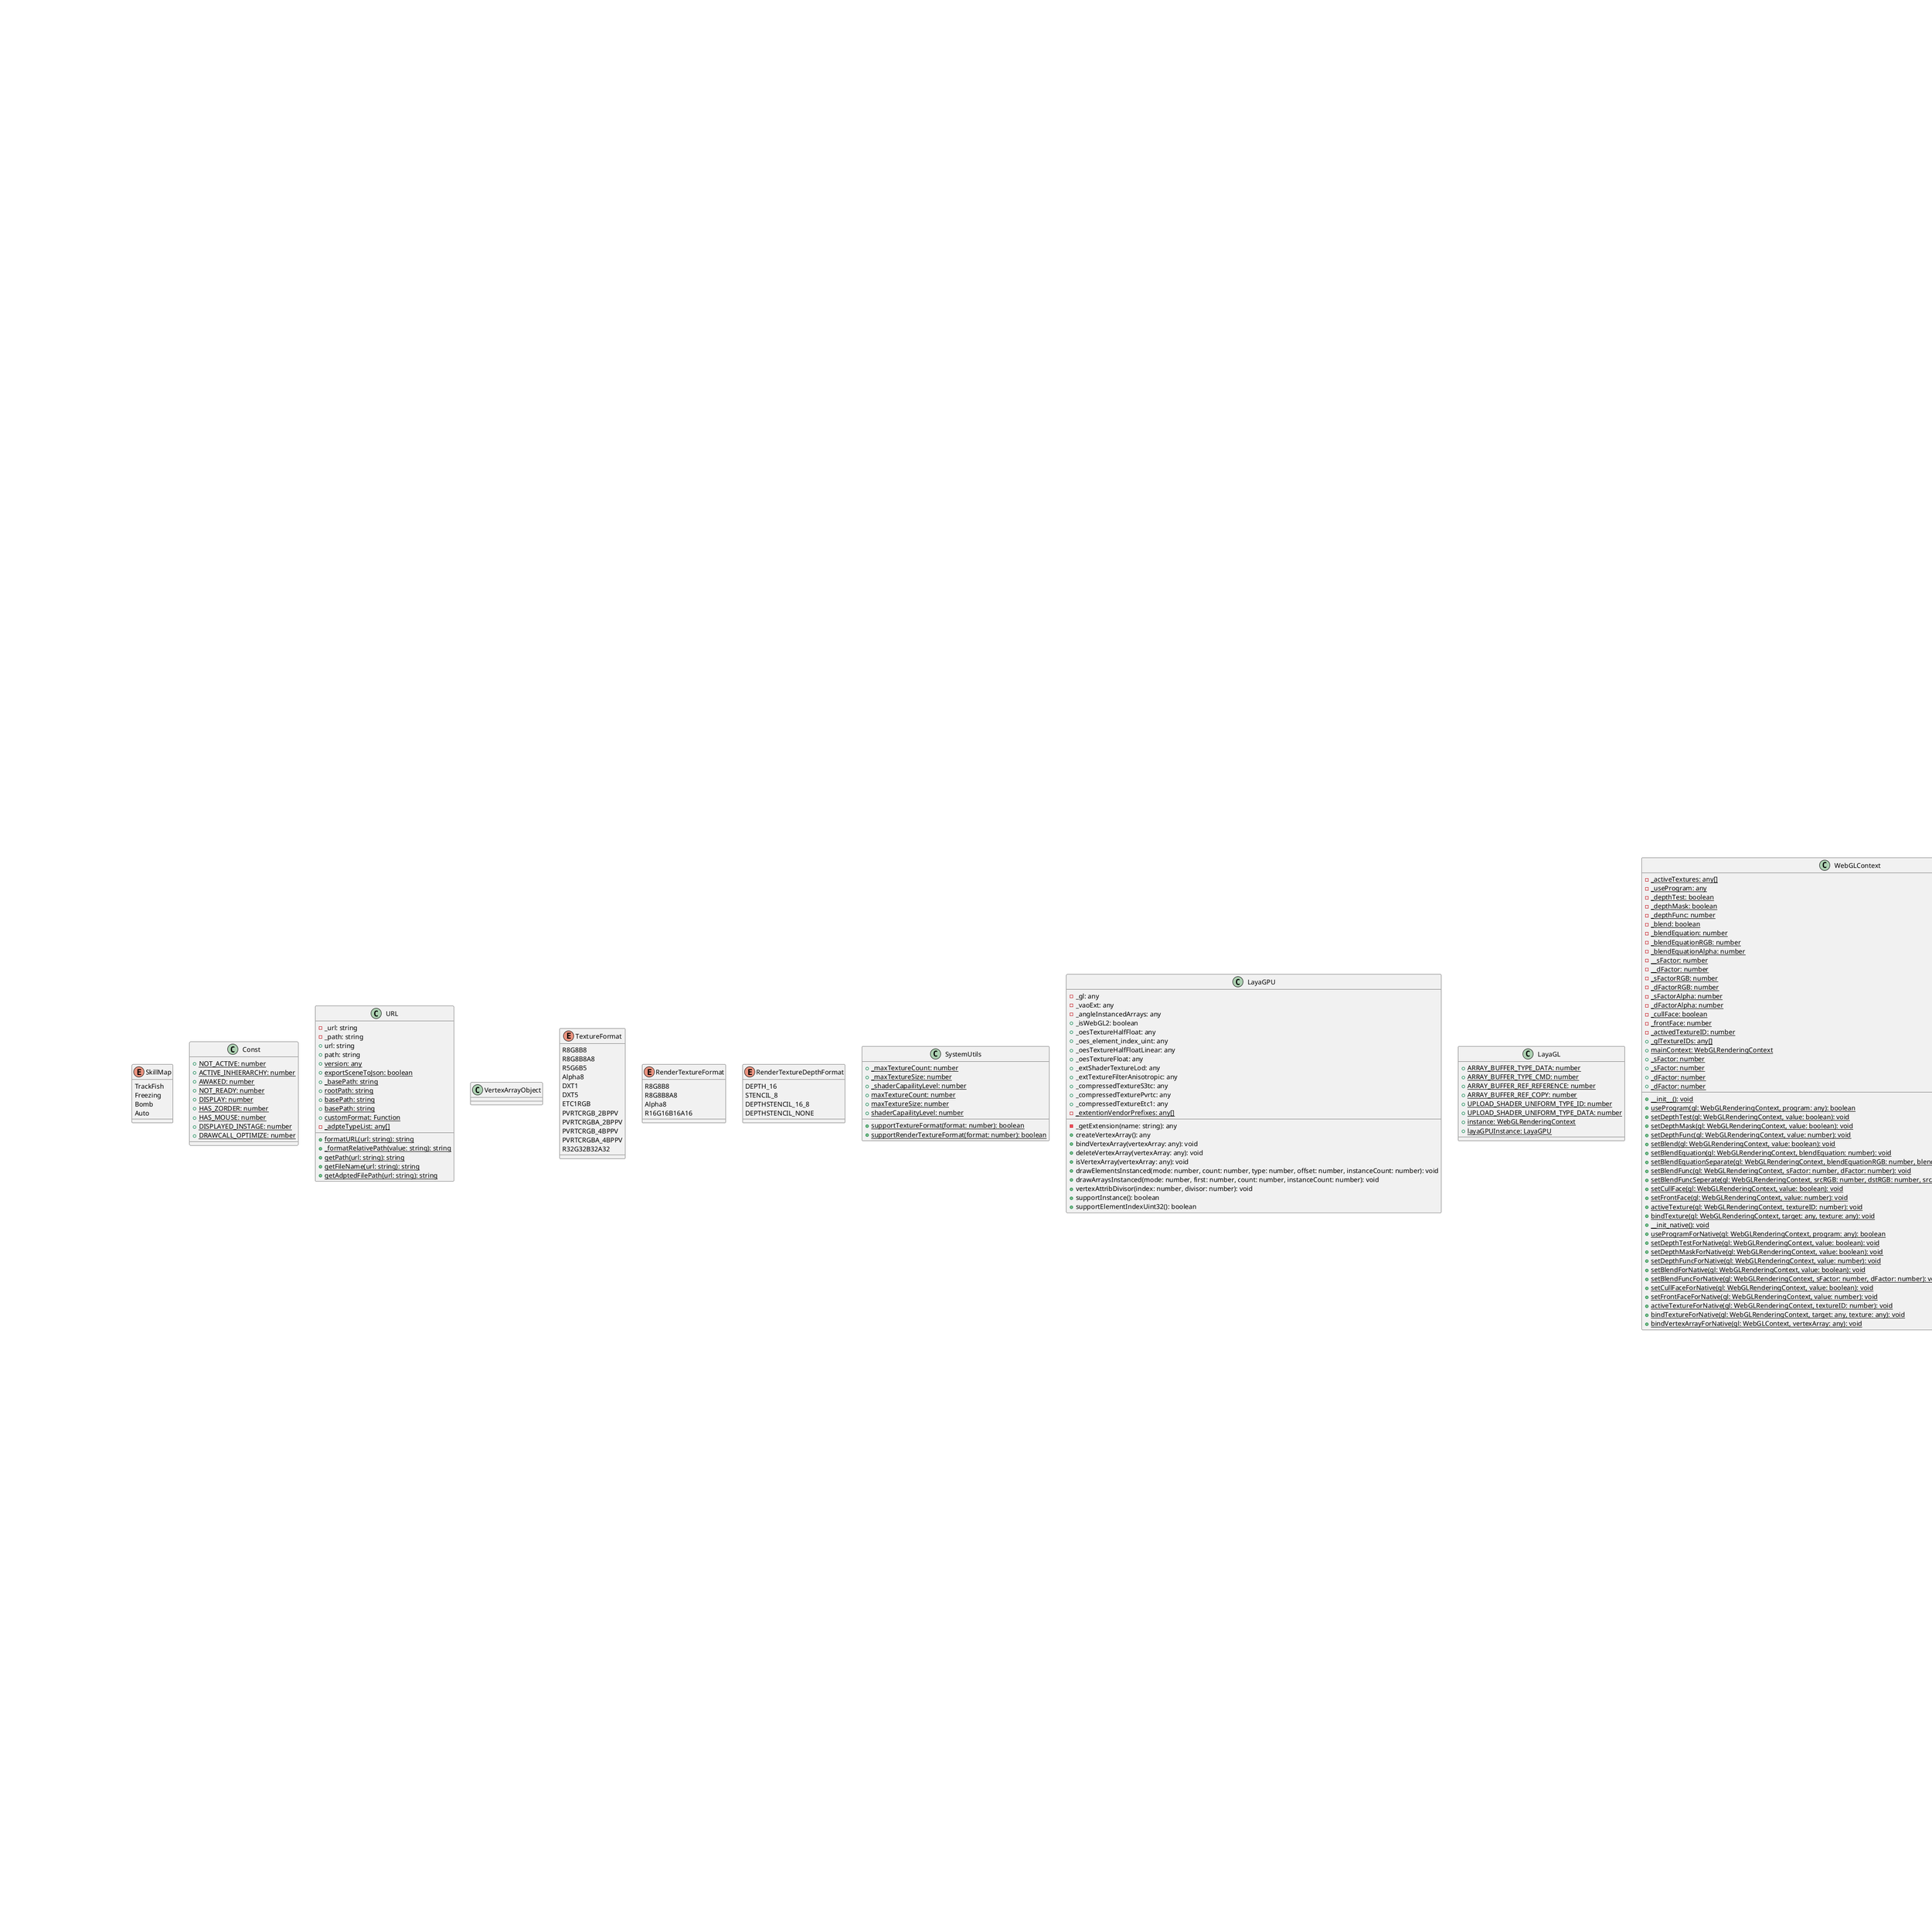 @startuml
namespace __global {
    interface Window {
        +applicationCache: ApplicationCache
        +clientInformation: Navigator
        +closed: boolean
        +customElements: CustomElementRegistry
        +defaultStatus: string
        +devicePixelRatio: number
        +doNotTrack: string
        +document: Document
        +event: Event
        +external: External
        +frameElement: Element
        +frames: Window
        +history: History
        +innerHeight: number
        +innerWidth: number
        +isSecureContext: boolean
        +length: number
        +location: Location
        +locationbar: BarProp
        +menubar: BarProp
        +msContentScript: ExtensionScriptApis
        +name: string
        +navigator: Navigator
        +offscreenBuffering: string | boolean
        +oncompassneedscalibration: (this: Window, ev: Event) => any
        +ondevicelight: (this: Window, ev: DeviceLightEvent) => any
        +ondevicemotion: (this: Window, ev: DeviceMotionEvent) => any
        +ondeviceorientation: (this: Window, ev: DeviceOrientationEvent) => any
        +ondeviceorientationabsolute: (this: Window, ev: DeviceOrientationEvent) => any
        +onmousewheel: (this: Window, ev: Event) => any
        +onmsgesturechange: (this: Window, ev: Event) => any
        +onmsgesturedoubletap: (this: Window, ev: Event) => any
        +onmsgestureend: (this: Window, ev: Event) => any
        +onmsgesturehold: (this: Window, ev: Event) => any
        +onmsgesturestart: (this: Window, ev: Event) => any
        +onmsgesturetap: (this: Window, ev: Event) => any
        +onmsinertiastart: (this: Window, ev: Event) => any
        +onmspointercancel: (this: Window, ev: Event) => any
        +onmspointerdown: (this: Window, ev: Event) => any
        +onmspointerenter: (this: Window, ev: Event) => any
        +onmspointerleave: (this: Window, ev: Event) => any
        +onmspointermove: (this: Window, ev: Event) => any
        +onmspointerout: (this: Window, ev: Event) => any
        +onmspointerover: (this: Window, ev: Event) => any
        +onmspointerup: (this: Window, ev: Event) => any
        +onorientationchange: (this: Window, ev: Event) => any
        +onreadystatechange: (this: Window, ev: ProgressEvent<Window>) => any
        +onvrdisplayactivate: (this: Window, ev: Event) => any
        +onvrdisplayblur: (this: Window, ev: Event) => any
        +onvrdisplayconnect: (this: Window, ev: Event) => any
        +onvrdisplaydeactivate: (this: Window, ev: Event) => any
        +onvrdisplaydisconnect: (this: Window, ev: Event) => any
        +onvrdisplayfocus: (this: Window, ev: Event) => any
        +onvrdisplaypointerrestricted: (this: Window, ev: Event) => any
        +onvrdisplaypointerunrestricted: (this: Window, ev: Event) => any
        +onvrdisplaypresentchange: (this: Window, ev: Event) => any
        +opener: any
        +orientation: string | number
        +outerHeight: number
        +outerWidth: number
        +pageXOffset: number
        +pageYOffset: number
        +parent: Window
        +personalbar: BarProp
        +screen: Screen
        +screenLeft: number
        +screenTop: number
        +screenX: number
        +screenY: number
        +scrollX: number
        +scrollY: number
        +scrollbars: BarProp
        +self: Window & typeof globalThis
        +speechSynthesis: SpeechSynthesis
        +status: string
        +statusbar: BarProp
        +styleMedia: StyleMedia
        +toolbar: BarProp
        +top: Window
        +window: Window & typeof globalThis
        +alert(message?: any): void
        +blur(): void
        +captureEvents(): void
        +close(): void
        +confirm(message?: string): boolean
        +departFocus(navigationReason: NavigationReason, origin: FocusNavigationOrigin): void
        +focus(): void
        +getComputedStyle(elt: Element, pseudoElt?: string): CSSStyleDeclaration
        +getMatchedCSSRules(elt: Element, pseudoElt?: string): CSSRuleList
        +getSelection(): Selection
        +matchMedia(query: string): MediaQueryList
        +moveBy(x: number, y: number): void
        +moveTo(x: number, y: number): void
        +msWriteProfilerMark(profilerMarkName: string): void
        +open(url?: string, target?: string, features?: string, replace?: boolean): Window
        +postMessage(message: any, targetOrigin: string, transfer?: Transferable[]): void
        +print(): void
        +prompt(message?: string, _default?: string): string
        +releaseEvents(): void
        +resizeBy(x: number, y: number): void
        +resizeTo(x: number, y: number): void
        +scroll(options?: ScrollToOptions): void
        +scroll(x: number, y: number): void
        +scrollBy(options?: ScrollToOptions): void
        +scrollBy(x: number, y: number): void
        +scrollTo(options?: ScrollToOptions): void
        +scrollTo(x: number, y: number): void
        +stop(): void
        +webkitCancelAnimationFrame(handle: number): void
        +webkitConvertPointFromNodeToPage(node: Node, pt: WebKitPoint): WebKitPoint
        +webkitConvertPointFromPageToNode(node: Node, pt: WebKitPoint): WebKitPoint
        +webkitRequestAnimationFrame(callback: FrameRequestCallback): number
        +addEventListener(type: K, listener: (this: Window, ev: WindowEventMap[K]) => any, options?: boolean | AddEventListenerOptions): void
        +addEventListener(type: string, listener: EventListenerOrEventListenerObject, options?: boolean | AddEventListenerOptions): void
        +removeEventListener(type: K, listener: (this: Window, ev: WindowEventMap[K]) => any, options?: boolean | EventListenerOptions): void
        +removeEventListener(type: string, listener: EventListenerOrEventListenerObject, options?: boolean | EventListenerOptions): void
        +CDN_VERSION: string
        +Laya3D: any
    }
}
enum SkillMap {
    TrackFish
    Freezing
    Bomb
    Auto
}
class Const {
    +{static} NOT_ACTIVE: number
    +{static} ACTIVE_INHIERARCHY: number
    +{static} AWAKED: number
    +{static} NOT_READY: number
    +{static} DISPLAY: number
    +{static} HAS_ZORDER: number
    +{static} HAS_MOUSE: number
    +{static} DISPLAYED_INSTAGE: number
    +{static} DRAWCALL_OPTIMIZE: number
}
class Handler {
    +caller: Object
    +method: Function
    +args: any[]
    +once: boolean
    #_id: number
    +setTo(caller: any, method: Function, args: any[], once?: boolean): Handler
    +run(): any
    +runWith(data: any): any
    +clear(): Handler
    +recover(): void
    #{static} _pool: Handler[]
    -{static} _gid: number
    +{static} create(caller: any, method: Function, args?: any[], once?: boolean): Handler
}
class EventDispatcher {
    -_events: any
    +hasListener(type: string): boolean
    +event(type: string, data?: any): boolean
    +on(type: string, caller: any, listener: Function, args?: any[]): EventDispatcher
    +once(type: string, caller: any, listener: Function, args?: any[]): EventDispatcher
    +_createListener(type: string, caller: any, listener: Function, args: any[], once: boolean, offBefore?: boolean): EventDispatcher
    +off(type: string, caller: any, listener: Function, onceOnly?: boolean): EventDispatcher
    +offAll(type?: string): EventDispatcher
    +offAllCaller(caller: any): EventDispatcher
    -_recoverHandlers(arr: any): void
    +isMouseEvent(type: string): boolean
    +{static} MOUSE_EVENTS: any
}
class EventHandler extends Handler {
    +recover(): void
    #{static} _pool: any[]
    +{static} create(caller: any, method: Function, args?: any[], once?: boolean): Handler
}
class URL {
    -_url: string
    -_path: string
    +url: string
    +path: string
    +{static} version: any
    +{static} exportSceneToJson: boolean
    +{static} _basePath: string
    +{static} rootPath: string
    +{static} basePath: string
    +{static} basePath: string
    +{static} customFormat: Function
    +{static} formatURL(url: string): string
    +{static} _formatRelativePath(value: string): string
    +{static} getPath(url: string): string
    +{static} getFileName(url: string): string
    -{static} _adpteTypeList: any[]
    +{static} getAdptedFilePath(url: string): string
}
interface ICreateResource {
    +_setCreateURL(url: string): void
}
interface IDestroy {
    +destroyed: boolean
    +destroy(): void
}
class Resource extends EventDispatcher implements ICreateResource, IDestroy {
    #_id: number
    -_url: string
    -_cpuMemory: number
    -_gpuMemory: number
    -_destroyed: boolean
    #_referenceCount: number
    +lock: boolean
    +name: string
    +id: number
    +url: string
    +cpuMemory: number
    +gpuMemory: number
    +destroyed: boolean
    +referenceCount: number
    +_setCPUMemory(value: number): void
    +_setGPUMemory(value: number): void
    +_setCreateURL(url: string): void
    +_addReference(count?: number): void
    +_removeReference(count?: number): void
    +_clearReference(): void
    #_recoverResource(): void
    #_disposeResource(): void
    #_activeResource(): void
    +destroy(): void
    -{static} _uniqueIDCounter: number
    -{static} _idResourcesMap: any
    -{static} _urlResourcesMap: any
    -{static} _cpuMemory: number
    -{static} _gpuMemory: number
    +{static} cpuMemory: number
    +{static} gpuMemory: number
    +{static} _addCPUMemory(size: number): void
    +{static} _addGPUMemory(size: number): void
    +{static} _addMemory(cpuSize: number, gpuSize: number): void
    +{static} getResourceByID(id: number): Resource
    +{static} getResourceByURL(url: string, index?: number): Resource
    +{static} destroyUnusedResources(): void
}
class Bitmap extends Resource {
    #_width: number
    #_height: number
    +width: number
    +width: number
    +height: number
    +height: number
    +_getSource(): any
}
class VertexArrayObject
enum TextureFormat {
    R8G8B8
    R8G8B8A8
    R5G6B5
    Alpha8
    DXT1
    DXT5
    ETC1RGB
    PVRTCRGB_2BPPV
    PVRTCRGBA_2BPPV
    PVRTCRGB_4BPPV
    PVRTCRGBA_4BPPV
    R32G32B32A32
}
enum RenderTextureFormat {
    R8G8B8
    R8G8B8A8
    Alpha8
    R16G16B16A16
}
enum RenderTextureDepthFormat {
    DEPTH_16
    STENCIL_8
    DEPTHSTENCIL_16_8
    DEPTHSTENCIL_NONE
}
class SystemUtils {
    +{static} _maxTextureCount: number
    +{static} _maxTextureSize: number
    +{static} _shaderCapailityLevel: number
    +{static} maxTextureCount: number
    +{static} maxTextureSize: number
    +{static} shaderCapailityLevel: number
    +{static} supportTextureFormat(format: number): boolean
    +{static} supportRenderTextureFormat(format: number): boolean
}
class LayaGPU {
    -_gl: any
    -_vaoExt: any
    -_angleInstancedArrays: any
    +_isWebGL2: boolean
    +_oesTextureHalfFloat: any
    +_oes_element_index_uint: any
    +_oesTextureHalfFloatLinear: any
    +_oesTextureFloat: any
    +_extShaderTextureLod: any
    +_extTextureFilterAnisotropic: any
    +_compressedTextureS3tc: any
    +_compressedTexturePvrtc: any
    +_compressedTextureEtc1: any
    -_getExtension(name: string): any
    +createVertexArray(): any
    +bindVertexArray(vertexArray: any): void
    +deleteVertexArray(vertexArray: any): void
    +isVertexArray(vertexArray: any): void
    +drawElementsInstanced(mode: number, count: number, type: number, offset: number, instanceCount: number): void
    +drawArraysInstanced(mode: number, first: number, count: number, instanceCount: number): void
    +vertexAttribDivisor(index: number, divisor: number): void
    +supportInstance(): boolean
    +supportElementIndexUint32(): boolean
    -{static} _extentionVendorPrefixes: any[]
}
class LayaGL {
    +{static} ARRAY_BUFFER_TYPE_DATA: number
    +{static} ARRAY_BUFFER_TYPE_CMD: number
    +{static} ARRAY_BUFFER_REF_REFERENCE: number
    +{static} ARRAY_BUFFER_REF_COPY: number
    +{static} UPLOAD_SHADER_UNIFORM_TYPE_ID: number
    +{static} UPLOAD_SHADER_UNIFORM_TYPE_DATA: number
    +{static} instance: WebGLRenderingContext
    +{static} layaGPUInstance: LayaGPU
}
class WebGLContext {
    -{static} _activeTextures: any[]
    -{static} _useProgram: any
    -{static} _depthTest: boolean
    -{static} _depthMask: boolean
    -{static} _depthFunc: number
    -{static} _blend: boolean
    -{static} _blendEquation: number
    -{static} _blendEquationRGB: number
    -{static} _blendEquationAlpha: number
    -{static} __sFactor: number
    -{static} __dFactor: number
    -{static} _sFactorRGB: number
    -{static} _dFactorRGB: number
    -{static} _sFactorAlpha: number
    -{static} _dFactorAlpha: number
    -{static} _cullFace: boolean
    -{static} _frontFace: number
    -{static} _activedTextureID: number
    +{static} _glTextureIDs: any[]
    +{static} mainContext: WebGLRenderingContext
    +{static} __init__(): void
    +{static} _sFactor: number
    +{static} _sFactor: number
    +{static} _dFactor: number
    +{static} _dFactor: number
    +{static} useProgram(gl: WebGLRenderingContext, program: any): boolean
    +{static} setDepthTest(gl: WebGLRenderingContext, value: boolean): void
    +{static} setDepthMask(gl: WebGLRenderingContext, value: boolean): void
    +{static} setDepthFunc(gl: WebGLRenderingContext, value: number): void
    +{static} setBlend(gl: WebGLRenderingContext, value: boolean): void
    +{static} setBlendEquation(gl: WebGLRenderingContext, blendEquation: number): void
    +{static} setBlendEquationSeparate(gl: WebGLRenderingContext, blendEquationRGB: number, blendEquationAlpha: number): void
    +{static} setBlendFunc(gl: WebGLRenderingContext, sFactor: number, dFactor: number): void
    +{static} setBlendFuncSeperate(gl: WebGLRenderingContext, srcRGB: number, dstRGB: number, srcAlpha: number, dstAlpha: number): void
    +{static} setCullFace(gl: WebGLRenderingContext, value: boolean): void
    +{static} setFrontFace(gl: WebGLRenderingContext, value: number): void
    +{static} activeTexture(gl: WebGLRenderingContext, textureID: number): void
    +{static} bindTexture(gl: WebGLRenderingContext, target: any, texture: any): void
    +{static} __init_native(): void
    +{static} useProgramForNative(gl: WebGLRenderingContext, program: any): boolean
    +{static} setDepthTestForNative(gl: WebGLRenderingContext, value: boolean): void
    +{static} setDepthMaskForNative(gl: WebGLRenderingContext, value: boolean): void
    +{static} setDepthFuncForNative(gl: WebGLRenderingContext, value: number): void
    +{static} setBlendForNative(gl: WebGLRenderingContext, value: boolean): void
    +{static} setBlendFuncForNative(gl: WebGLRenderingContext, sFactor: number, dFactor: number): void
    +{static} setCullFaceForNative(gl: WebGLRenderingContext, value: boolean): void
    +{static} setFrontFaceForNative(gl: WebGLRenderingContext, value: number): void
    +{static} activeTextureForNative(gl: WebGLRenderingContext, textureID: number): void
    +{static} bindTextureForNative(gl: WebGLRenderingContext, target: any, texture: any): void
    +{static} bindVertexArrayForNative(gl: WebGLContext, vertexArray: any): void
}
enum FilterMode {
    Point
    Bilinear
    Trilinear
}
enum WarpMode {
    Repeat
    Clamp
}
class BaseTexture extends Bitmap {
    #_readyed: boolean
    #_glTextureType: number
    #_glTexture: any
    #_format: number
    #_mipmap: boolean
    #_wrapModeU: WarpMode
    #_wrapModeV: WarpMode
    #_filterMode: FilterMode
    #_anisoLevel: number
    #_mipmapCount: number
    +mipmap: boolean
    +format: number
    +wrapModeU: number
    +wrapModeU: number
    +wrapModeV: number
    +wrapModeV: number
    +filterMode: FilterMode
    +filterMode: FilterMode
    +anisoLevel: number
    +anisoLevel: number
    +mipmapCount: number
    +defaulteTexture: BaseTexture
    +_getFormatByteCount(): number
    #_isPot(size: number): boolean
    #_getGLFormat(): number
    #_setFilterMode(value: FilterMode): void
    #_setWarpMode(orientation: number, mode: number): void
    #_setAnisotropy(value: number): void
    #_disposeResource(): void
    +_getSource(): any
    +generateMipmap(): void
    +{static} _rgbmRange: number
    +{static} FORMAT_R8G8B8: number
    +{static} FORMAT_R8G8B8A8: number
    +{static} FORMAT_ALPHA8: number
    +{static} FORMAT_DXT1: number
    +{static} FORMAT_DXT5: number
    +{static} FORMAT_ETC1RGB: number
    +{static} FORMAT_PVRTCRGB_2BPPV: number
    +{static} FORMAT_PVRTCRGBA_2BPPV: number
    +{static} FORMAT_PVRTCRGB_4BPPV: number
    +{static} FORMAT_PVRTCRGBA_4BPPV: number
    +{static} RENDERTEXTURE_FORMAT_RGBA_HALF_FLOAT: number
    +{static} FORMAT_R32G32B32A32: number
    +{static} FORMAT_DEPTH_16: number
    +{static} FORMAT_STENCIL_8: number
    +{static} FORMAT_DEPTHSTENCIL_16_8: number
    +{static} FORMAT_DEPTHSTENCIL_NONE: number
    +{static} FILTERMODE_POINT: number
    +{static} FILTERMODE_BILINEAR: number
    +{static} FILTERMODE_TRILINEAR: number
    +{static} WARPMODE_REPEAT: number
    +{static} WARPMODE_CLAMP: number
}
class Texture2D extends BaseTexture {
    -_canRead: boolean
    -_pixels: Uint8Array | Uint16Array | Float32Array
    +defaulteTexture: BaseTexture
    -_gpuCompressFormat(): boolean
    -_setPixels(pixels: Uint8Array | Uint16Array | Float32Array, miplevel: number, width: number, height: number): void
    -_calcualatesCompressedDataSize(format: number, width: number, height: number): number
    -_pharseDDS(arrayBuffer: ArrayBuffer): void
    -_pharseKTX(arrayBuffer: ArrayBuffer): void
    -_pharsePVR(arrayBuffer: ArrayBuffer): void
    +_upLoadCompressedTexImage2D(data: ArrayBuffer, width: number, height: number, miplevelCount: number, dataOffset: number, imageSizeOffset: number): void
    +loadImageSource(source: any, premultiplyAlpha?: boolean): void
    +setPixels(pixels: Uint8Array | Uint16Array | Float32Array, miplevel?: number): void
    +setSubPixels(x: number, y: number, width: number, height: number, pixels: Uint8Array | Uint16Array | Float32Array, miplevel?: number): void
    +setCompressData(data: ArrayBuffer): void
    #_recoverResource(): void
    +getPixels(): Uint8Array | Uint16Array | Float32Array
    +{static} TEXTURE2D: string
    +{static} grayTexture: Texture2D
    +{static} whiteTexture: Texture2D
    +{static} blackTexture: Texture2D
    +{static} __init__(): void
    +{static} _parse(data: any, propertyParams?: any, constructParams?: any[]): Texture2D
    +{static} load(url: string, complete: Handler): void
}
class Pool {
    -{static} _CLSID: number
    -{static} POOLSIGN: string
    -{static} _poolDic: any
    +{static} getPoolBySign(sign: string): any[]
    +{static} clearBySign(sign: string): void
    +{static} recover(sign: string, item: any): void
    +{static} recoverByClass(instance: any): void
    -{static} _getClassSign(cla: new () => any): string
    +{static} createByClass(cls: new () => any): any
    +{static} getItemByClass(sign: string, cls: new () => any): any
    +{static} getItemByCreateFun(sign: string, createFun: Function, caller?: any): any
    +{static} getItem(sign: string): any
}
class Point {
    +x: number
    +y: number
    +setTo(x: number, y: number): Point
    +reset(): Point
    +recover(): void
    +distance(x: number, y: number): number
    +toString(): string
    +normalize(): void
    +copy(point: Point): Point
    +{static} TEMP: Point
    +{static} EMPTY: Point
    +{static} create(): Point
}
class Rectangle {
    +x: number
    +y: number
    +width: number
    +height: number
    +right: number
    +bottom: number
    +setTo(x: number, y: number, width: number, height: number): Rectangle
    +reset(): Rectangle
    +recover(): void
    +copyFrom(source: Rectangle): Rectangle
    +contains(x: number, y: number): boolean
    +intersects(rect: Rectangle): boolean
    +intersection(rect: Rectangle, out?: Rectangle): Rectangle
    +union(source: Rectangle, out?: Rectangle): Rectangle
    +clone(out?: Rectangle): Rectangle
    +toString(): string
    +equals(rect: Rectangle): boolean
    +addPoint(x: number, y: number): Rectangle
    +_getBoundPoints(): number[]
    +isEmpty(): boolean
    +{static} EMPTY: Rectangle
    +{static} TEMP: Rectangle
    -{static} _temB: number[]
    -{static} _temA: number[]
    +{static} create(): Rectangle
    +{static} _getBoundPointS(x: number, y: number, width: number, height: number): any[]
    +{static} _getWrapRec(pointList: ArrayLike<number>, rst?: Rectangle): Rectangle
}
class Config {
    +{static} animationInterval: number
    +{static} isAntialias: boolean
    +{static} isAlpha: boolean
    +{static} premultipliedAlpha: boolean
    +{static} isStencil: boolean
    +{static} preserveDrawingBuffer: boolean
    +{static} webGL2D_MeshAllocMaxMem: boolean
    +{static} is2DPixelArtGame: boolean
    +{static} useWebGL2: boolean
    +{static} useRetinalCanvas: boolean
}
class Matrix {
    +a: number
    +b: number
    +c: number
    +d: number
    +tx: number
    +ty: number
    +_bTransform: boolean
    +identity(): Matrix
    +_checkTransform(): boolean
    +setTranslate(x: number, y: number): Matrix
    +translate(x: number, y: number): Matrix
    +scale(x: number, y: number): Matrix
    +rotate(angle: number): Matrix
    +skew(x: number, y: number): Matrix
    +invertTransformPoint(out: Point): Point
    +transformPoint(out: Point): Point
    +transformPointN(out: Point): Point
    +getScaleX(): number
    +getScaleY(): number
    +invert(): Matrix
    +setTo(a: number, b: number, c: number, d: number, tx: number, ty: number): Matrix
    +concat(matrix: Matrix): Matrix
    +scaleEx(x: number, y: number): void
    +rotateEx(angle: number): void
    +clone(): Matrix
    +copyTo(dec: Matrix): Matrix
    +toString(): string
    +destroy(): void
    +recover(): void
    +{static} EMPTY: Matrix
    +{static} TEMP: Matrix
    +{static} _createFun: Function
    +{static} mul(m1: Matrix, m2: Matrix, out: Matrix): Matrix
    +{static} mul16(m1: Matrix, m2: Matrix, out: any[]): any[]
    +{static} create(): Matrix
}
interface IFilter {
    +type: number
}
class CacheStyle {
    +cacheAs: string
    +enableCanvasRender: boolean
    +userSetCache: string
    +cacheForFilters: boolean
    +staticCache: boolean
    +reCache: boolean
    +mask: Sprite
    +maskParent: Sprite
    +filters: any[]
    +cacheRect: Rectangle
    +canvas: HTMLCanvas
    +filterCache: any
    +hasGlowFilter: boolean
    +needBitmapCache(): boolean
    +needEnableCanvasRender(): boolean
    +releaseContext(): void
    +createContext(): void
    +releaseFilterCache(): void
    +recover(): void
    +reset(): CacheStyle
    +_calculateCacheRect(sprite: Sprite, tCacheType: string, x: number, y: number): Point
    +{static} EMPTY: CacheStyle
    +{static} create(): CacheStyle
    -{static} _scaleInfo: Point
    +{static} CANVAS_EXTEND_EDGE: number
}
class SpriteStyle {
    +scaleX: number
    +scaleY: number
    +skewX: number
    +skewY: number
    +pivotX: number
    +pivotY: number
    +rotation: number
    +alpha: number
    +scrollRect: Rectangle
    +viewport: Rectangle
    +hitArea: any
    +dragging: Dragging
    +blendMode: string
    +reset(): SpriteStyle
    +recover(): void
    +{static} EMPTY: SpriteStyle
    +{static} create(): SpriteStyle
}
class TextStyle extends SpriteStyle {
    +italic: boolean
    +align: string
    +wordWrap: boolean
    +leading: number
    +padding: any[]
    +bgColor: string
    +borderColor: string
    +asPassword: boolean
    +stroke: number
    +strokeColor: string
    +bold: boolean
    +underline: boolean
    +underlineColor: string
    +currBitmapFont: BitmapFont
    +reset(): SpriteStyle
    +recover(): void
    +render(sprite: Sprite, context: Context, x: number, y: number): void
    +{static} EMPTY: TextStyle
    +{static} create(): TextStyle
}
class SpriteConst {
    +{static} ALPHA: number
    +{static} TRANSFORM: number
    +{static} BLEND: number
    +{static} CANVAS: number
    +{static} FILTERS: number
    +{static} MASK: number
    +{static} CLIP: number
    +{static} STYLE: number
    +{static} TEXTURE: number
    +{static} GRAPHICS: number
    +{static} LAYAGL3D: number
    +{static} CUSTOM: number
    +{static} ONECHILD: number
    +{static} CHILDS: number
    +{static} REPAINT_NONE: number
    +{static} REPAINT_NODE: number
    +{static} REPAINT_CACHE: number
    +{static} REPAINT_ALL: number
}
class BaseShader extends Resource {
    +{static} activeShader: BaseShader
    +{static} bindShader: BaseShader
}
class ShaderDefinesBase {
    +_value: number
    -_name2int: { [id: string]: number; }
    -_int2name: any[]
    -_int2nameMap: any[]
    +add(value: any): number
    +addInt(value: number): number
    +remove(value: any): number
    +isDefine(def: number): boolean
    +getValue(): number
    +setValue(value: number): void
    +toNameDic(): any
    +{static} _reg(name: string, value: number, _name2int: any, _int2name: any[]): void
    +{static} _toText(value: number, _int2name: any[], _int2nameMap: any): any
    +{static} _toInt(names: string, _name2int: any): number
}
class ShaderDefines2D extends ShaderDefinesBase {
    +{static} TEXTURE2D: number
    +{static} PRIMITIVE: number
    +{static} FILTERGLOW: number
    +{static} FILTERBLUR: number
    +{static} FILTERCOLOR: number
    +{static} COLORADD: number
    +{static} WORLDMAT: number
    +{static} FILLTEXTURE: number
    +{static} SKINMESH: number
    +{static} MVP3D: number
    +{static} NOOPTMASK: number
    -{static} __name2int: any
    -{static} __int2name: any[]
    -{static} __int2nameMap: any[]
    +{static} __init__(): void
    +{static} reg(name: string, value: number): void
    +{static} toText(value: number, int2name: any[], int2nameMap: any): any
    +{static} toInt(names: string): number
}
class RenderState2D {
    +{static} _MAXSIZE: number
    +{static} EMPTYMAT4_ARRAY: any[]
    +{static} TEMPMAT4_ARRAY: any[]
    +{static} worldMatrix4: any[]
    +{static} worldMatrix: Matrix
    +{static} matWVP: any
    +{static} worldAlpha: number
    +{static} worldScissorTest: boolean
    +{static} worldShaderDefines: ShaderDefines2D
    +{static} worldFilters: any[]
    +{static} width: number
    +{static} height: number
    +{static} mat2MatArray(mat: Matrix, matArray: any[]): any[]
    +{static} restoreTempArray(): void
    +{static} clear(): void
}
class RenderTexture2D extends BaseTexture {
    -_lastRT: RenderTexture2D
    -_lastWidth: number
    -_lastHeight: number
    -_frameBuffer: any
    -_depthStencilBuffer: any
    -_depthStencilFormat: number
    +_mgrKey: number
    +depthStencilFormat: number
    +defaulteTexture: BaseTexture
    +getIsReady(): boolean
    +sourceWidth: number
    +sourceHeight: number
    +offsetX: number
    +offsetY: number
    -_create(width: number, height: number): void
    +generateMipmap(): void
    +start(): void
    +end(): void
    +restore(): void
    +clear(r?: number, g?: number, b?: number, a?: number): void
    +getData(x: number, y: number, width: number, height: number): Uint8Array
    +getDataAsync(x: number, y: number, width: number, height: number, callBack: Function): void
    +recycle(): void
    +_disposeResource(): void
    -{static} _currentActive: RenderTexture2D
    -{static} rtStack: any[]
    +{static} defuv: any[]
    +{static} flipyuv: any[]
    +{static} currentActive: RenderTexture2D
    +{static} pushRT(): void
    +{static} popRT(): void
}
class WebGLRTMgr {
    -{static} dict: any
    +{static} getRT(w: number, h: number): RenderTexture2D
    +{static} releaseRT(rt: RenderTexture2D): void
}
class IStatRender {
    +show(x?: number, y?: number): void
    +enable(): void
    +hide(): void
    +set_onclick(fn: Function): void
    +isCanvasRender(): boolean
    +renderNotCanvas(ctx: any, x: number, y: number): void
}
class Stat {
    +{static} FPS: number
    +{static} loopCount: number
    +{static} shaderCall: number
    +{static} renderBatches: number
    +{static} savedRenderBatches: number
    +{static} trianglesFaces: number
    +{static} spriteCount: number
    +{static} spriteRenderUseCacheCount: number
    +{static} frustumCulling: number
    +{static} octreeNodeCulling: number
    +{static} canvasNormal: number
    +{static} canvasBitmap: number
    +{static} canvasReCache: number
    +{static} renderSlow: boolean
    +{static} gpuMemory: number
    +{static} cpuMemory: number
    +{static} _fpsStr: string
    +{static} _canvasStr: string
    +{static} _spriteStr: string
    +{static} _fpsData: any[]
    +{static} _timer: number
    +{static} _count: number
    +{static} _StatRender: IStatRender
    +{static} show(x?: number, y?: number): void
    +{static} enable(): void
    +{static} hide(): void
    +{static} clear(): void
    +{static} onclick: Function
}
class BlendMode {
    +{static} activeBlendFunction: Function
    +{static} NAMES: any[]
    +{static} TOINT: any
    +{static} NORMAL: string
    +{static} ADD: string
    +{static} MULTIPLY: string
    +{static} SCREEN: string
    +{static} OVERLAY: string
    +{static} LIGHT: string
    +{static} MASK: string
    +{static} DESTINATIONOUT: string
    +{static} LIGHTER: string
    +{static} fns: any[]
    +{static} targetFns: any[]
    +{static} _init_(gl: WebGLContext): void
    +{static} BlendNormal(gl: WebGLRenderingContext): void
    +{static} BlendAdd(gl: WebGLRenderingContext): void
    +{static} BlendMultiply(gl: WebGLRenderingContext): void
    +{static} BlendScreen(gl: WebGLRenderingContext): void
    +{static} BlendOverlay(gl: WebGLRenderingContext): void
    +{static} BlendLight(gl: WebGLRenderingContext): void
    +{static} BlendNormalTarget(gl: WebGLRenderingContext): void
    +{static} BlendAddTarget(gl: WebGLRenderingContext): void
    +{static} BlendMultiplyTarget(gl: WebGLRenderingContext): void
    +{static} BlendScreenTarget(gl: WebGLRenderingContext): void
    +{static} BlendOverlayTarget(gl: WebGLRenderingContext): void
    +{static} BlendLightTarget(gl: WebGLRenderingContext): void
    +{static} BlendMask(gl: WebGLRenderingContext): void
    +{static} BlendDestinationOut(gl: WebGLRenderingContext): void
}
class StringKey {
    -_strsToID: any
    -_idToStrs: any[]
    -_length: number
    +add(str: string): number
    +getID(str: string): number
    +getName(id: number): string
}
class InlcudeFile {
    +script: string
    +codes: any
    +funs: any
    +curUseID: number
    +funnames: string
    +getWith(name?: string): string
    +getFunsScript(funsdef: string): string
}
class ShaderNode {
    +childs: any[]
    +text: string
    +parent: ShaderNode
    +name: string
    +noCompile: boolean
    +includefiles: any[]
    +condition: any
    +conditionType: number
    +useFuns: string
    +z: number
    +src: string
    +setParent(parent: ShaderNode): void
    +setCondition(condition: string, type: number): void
    +toscript(def: any, out: any[]): any[]
    -_toscript(def: any, out: any[], id: number): any[]
    -{static} __id: number
}
class ShaderCompile {
    -_nameMap: any
    #_VS: ShaderNode
    #_PS: ShaderNode
    +defs: Object
    #_compileToTree(parent: ShaderNode, lines: any[], start: number, includefiles: any[], defs: any): void
    +createShader(define: any, shaderName: any, createShader: Function, bindAttrib: any[]): Shader
    +{static} IFDEF_NO: number
    +{static} IFDEF_YES: number
    +{static} IFDEF_ELSE: number
    +{static} IFDEF_PARENT: number
    +{static} _removeAnnotation: RegExp
    +{static} _reg: RegExp
    +{static} _splitToWordExps: RegExp
    +{static} includes: any
    +{static} shaderParamsMap: any
    +{static} __init__(): void
    -{static} _parseOne(attributes: any[], uniforms: any[], words: any[], i: number, word: string, b: boolean): number
    +{static} addInclude(fileName: string, txt: string): void
    +{static} preGetParams(vs: string, ps: string): any
    +{static} splitToWords(str: string, block: ShaderNode): any[]
    +{static} _clearCR: RegExp
    +{static} _splitToWordExps3: RegExp
}
class ShaderValue
class Shader extends BaseShader {
    -_attribInfo: any[]
    -customCompile: boolean
    -_nameMap: any
    -_vs: string
    -_ps: string
    -_curActTexIndex: number
    -_reCompile: boolean
    +tag: any
    +_vshader: any
    +_pshader: any
    +_program: any
    +_params: any[]
    +_paramsMap: any
    #recreateResource(): void
    #_disposeResource(): void
    -_compile(): void
    +getUniform(name: string): any
    -_uniform1f(one: any, value: any): number
    -_uniform1fv(one: any, value: any): number
    -_uniform_vec2(one: any, value: any): number
    -_uniform_vec2v(one: any, value: any): number
    -_uniform_vec3(one: any, value: any): number
    -_uniform_vec3v(one: any, value: any): number
    -_uniform_vec4(one: any, value: any): number
    -_uniform_vec4v(one: any, value: any): number
    -_uniformMatrix2fv(one: any, value: any): number
    -_uniformMatrix3fv(one: any, value: any): number
    -_uniformMatrix4fv(one: any, value: any): number
    -_uniform1i(one: any, value: any): number
    -_uniform1iv(one: any, value: any): number
    -_uniform_ivec2(one: any, value: any): number
    -_uniform_ivec2v(one: any, value: any): number
    -_uniform_vec3i(one: any, value: any): number
    -_uniform_vec3vi(one: any, value: any): number
    -_uniform_vec4i(one: any, value: any): number
    -_uniform_vec4vi(one: any, value: any): number
    -_uniform_sampler2D(one: any, value: any): number
    -_uniform_samplerCube(one: any, value: any): number
    -_noSetValue(one: any): void
    +uploadOne(name: string, value: any): void
    +uploadTexture2D(value: any): void
    +upload(shaderValue: ShaderValue, params?: any[]): void
    +uploadArray(shaderValue: any[], length: number, _bufferUsage: any): void
    +getParams(): any[]
    +setAttributesLocation(attribDesc: any[]): void
    -{static} _count: number
    +{static} _preCompileShader: any
    +{static} SHADERNAME2ID: number
    +{static} nameKey: StringKey
    +{static} sharders: any[]
    +{static} getShader(name: any): Shader
    +{static} create(vs: string, ps: string, saveName?: any, nameMap?: any, bindAttrib?: any[]): Shader
    +{static} withCompile(nameID: number, define: any, shaderName: any, createShader: Function): Shader
    +{static} withCompile2D(nameID: number, mainID: number, define: any, shaderName: any, createShader: Function, bindAttrib?: any[]): Shader
    +{static} addInclude(fileName: string, txt: string): void
    +{static} preCompile(nameID: number, vs: string, ps: string, nameMap: any): void
    +{static} preCompile2D(nameID: number, mainID: number, vs: string, ps: string, nameMap: any): void
    -{static} _createShader(gl: WebGLRenderingContext, str: string, type: any): any
}
class ColorUtils {
    +arrColor: any[]
    +strColor: string
    +numColor: number
    +_drawStyle: any
    +{static} _SAVE: any
    +{static} _SAVE_SIZE: number
    -{static} _COLOR_MAP: any
    -{static} _DEFAULT: any
    -{static} _COLODID: number
    +{static} _initDefault(): any
    +{static} _initSaveMap(): void
    +{static} create(value: any): ColorUtils
}
class DrawStyle {
    +_color: ColorUtils
    +setValue(value: any): void
    +reset(): void
    +toInt(): number
    +equal(value: any): boolean
    +toColorStr(): string
    +{static} DEFAULT: DrawStyle
    +{static} create(value: any): DrawStyle
}
class Shader2D {
    +ALPHA: number
    +shader: Shader
    +filters: any[]
    +defines: ShaderDefines2D
    +shaderType: number
    +colorAdd: any[]
    +fillStyle: DrawStyle
    +strokeStyle: DrawStyle
    +destroy(): void
    +{static} __init__(): void
}
class Shader2X extends Shader {
    +_params2dQuick2: any[]
    +_shaderValueWidth: number
    +_shaderValueHeight: number
    #_disposeResource(): void
    +upload2dQuick2(shaderValue: ShaderValue): void
    +_make2dQuick2(): any[]
    +{static} create(vs: string, ps: string, saveName?: any, nameMap?: any, bindAttrib?: any[]): Shader
}
class Value2D {
    +defines: ShaderDefines2D
    +size: any[]
    +alpha: number
    +mmat: any[]
    +u_MvpMatrix: any[]
    +texture: any
    +ALPHA: number
    +shader: Shader
    +mainID: number
    +subID: number
    +filters: any[]
    +textureHost: Texture
    +color: any[]
    +colorAdd: any[]
    +u_mmat2: any[]
    +ref: number
    #_attribLocation: any[]
    -_inClassCache: any
    -_cacheID: number
    +clipMatDir: any[]
    +clipMatPos: any[]
    +clipOff: any[]
    +setValue(value: Shader2D): void
    -_ShaderWithCompile(): Shader2X
    +upload(): void
    +setFilters(value: any[]): void
    +clear(): void
    +release(): void
    #{static} _cache: any[]
    #{static} _typeClass: any
    +{static} TEMPMAT4_ARRAY: any[]
    +{static} _initone(type: number, classT: any): void
    +{static} __init__(): void
    +{static} create(mainType: number, subType: number): Value2D
}
class CONST3D2D {
    +{static} BYTES_PE: number
    +{static} BYTES_PIDX: number
    +{static} defaultMatrix4: any[]
    +{static} defaultMinusYMatrix4: any[]
    +{static} uniformMatrix3: any[]
    +{static} _TMPARRAY: any[]
    +{static} _OFFSETX: number
    +{static} _OFFSETY: number
}
class Buffer {
    #_glBuffer: any
    #_buffer: any
    #_bufferType: number
    #_bufferUsage: number
    +_byteLength: number
    +bufferUsage: number
    +_bindForVAO(): void
    +bind(): boolean
    +destroy(): void
    +{static} _bindedVertexBuffer: any
    +{static} _bindedIndexBuffer: any
}
class BufferStateBase {
    -_nativeVertexArrayObject: any
    +_bindedIndexBuffer: Buffer
    +bind(): void
    +unBind(): void
    +destroy(): void
    +bindForNative(): void
    +unBindForNative(): void
    +{static} _curBindedBufferState: BufferStateBase
}
class BufferState2D extends BufferStateBase
class RenderInfo {
    +{static} loopStTm: number
    +{static} loopCount: number
}
class Buffer2D extends Buffer {
    #_maxsize: number
    +_upload: boolean
    #_uploadSize: number
    #_bufferSize: number
    #_u8Array: Uint8Array
    +bufferLength: number
    +byteLength: number
    +setByteLength(value: number): void
    +needSize(sz: number): number
    #_bufferData(): void
    #_bufferSubData(offset?: number, dataStart?: number, dataLength?: number): void
    #_checkArrayUse(): void
    +_bind_uploadForVAO(): boolean
    +_bind_upload(): boolean
    +_bind_subUpload(offset?: number, dataStart?: number, dataLength?: number): boolean
    +_resizeBuffer(nsz: number, copy: boolean): Buffer2D
    +append(data: any): void
    +appendU16Array(data: Uint16Array, len: number): void
    +appendEx(data: any, type: new (buf: any, len: any) => any): void
    +appendEx2(data: any, type: new (buff: any, len: any) => any, dataLen: number, perDataLen?: number): void
    +getBuffer(): ArrayBuffer
    +setNeedUpload(): void
    +getNeedUpload(): boolean
    +upload(): boolean
    +subUpload(offset?: number, dataStart?: number, dataLength?: number): boolean
    #_disposeResource(): void
    +clear(): void
    +{static} FLOAT32: number
    +{static} SHORT: number
    +{static} __int__(gl: WebGLContext): void
}
class IndexBuffer2D extends Buffer2D {
    #_uint16Array: Uint16Array
    #_checkArrayUse(): void
    +getUint16Array(): Uint16Array
    +_bindForVAO(): void
    +bind(): boolean
    +destory(): void
    +disposeResource(): void
    +{static} create: Function
}
class VertexBuffer2D extends Buffer2D {
    +_floatArray32: Float32Array
    +_uint32Array: Uint32Array
    -_vertexStride: number
    +vertexStride: number
    +getFloat32Array(): Float32Array
    +appendArray(data: any[]): void
    #_checkArrayUse(): void
    +deleteBuffer(): void
    +_bindForVAO(): void
    +bind(): boolean
    +destroy(): void
    +{static} create: Function
}
class Mesh2D {
    +_stride: number
    +vertNum: number
    +indexNum: number
    #_applied: boolean
    +_vb: VertexBuffer2D
    +_ib: IndexBuffer2D
    -_vao: BufferState2D
    -_attribInfo: any[]
    #_quadNum: number
    +canReuse: boolean
    +cloneWithNewVB(): Mesh2D
    +cloneWithNewVBIB(): Mesh2D
    +getVBW(): VertexBuffer2D
    +getVBR(): VertexBuffer2D
    +getIBR(): IndexBuffer2D
    +getIBW(): IndexBuffer2D
    +createQuadIB(QuadNum: number): void
    +setAttributes(attribs: any[]): void
    -configVAO(gl: WebGLRenderingContext): void
    +useMesh(gl: WebGLRenderingContext): void
    +getEleNum(): number
    +releaseMesh(): void
    +destroy(): void
    +clearVB(): void
    -{static} _gvaoid: number
}
interface ISubmit {
    +renderSubmit(): number
    +getRenderType(): number
    +releaseRender(): void
}
class SubmitKey {
    +blendShader: number
    +submitType: number
    +other: number
    +clear(): void
    +copyFrom(src: SubmitKey): void
    +copyFrom2(src: SubmitKey, submitType: number, other: number): void
    +equal3_2(next: SubmitKey, submitType: number, other: number): boolean
    +equal4_2(next: SubmitKey, submitType: number, other: number): boolean
    +equal_3(next: SubmitKey): boolean
    +equal(next: SubmitKey): boolean
}
class SubmitBase implements ISubmit {
    +clipInfoID: number
    +_mesh: Mesh2D
    +_blendFn: Function
    #_id: number
    +_renderType: number
    +_parent: ISubmit
    +_key: SubmitKey
    +_startIdx: number
    +_numEle: number
    +_ref: number
    +shaderValue: Value2D
    +getID(): number
    +getRenderType(): number
    +toString(): string
    +renderSubmit(): number
    +releaseRender(): void
    +{static} TYPE_2D: number
    +{static} TYPE_CANVAS: number
    +{static} TYPE_CMDSETRT: number
    +{static} TYPE_CUSTOM: number
    +{static} TYPE_BLURRT: number
    +{static} TYPE_CMDDESTORYPRERT: number
    +{static} TYPE_DISABLESTENCIL: number
    +{static} TYPE_OTHERIBVB: number
    +{static} TYPE_PRIMITIVE: number
    +{static} TYPE_RT: number
    +{static} TYPE_BLUR_RT: number
    +{static} TYPE_TARGET: number
    +{static} TYPE_CHANGE_VALUE: number
    +{static} TYPE_SHAPE: number
    +{static} TYPE_TEXTURE: number
    +{static} TYPE_FILLTEXTURE: number
    +{static} KEY_ONCE: number
    +{static} KEY_FILLRECT: number
    +{static} KEY_DRAWTEXTURE: number
    +{static} KEY_VG: number
    +{static} KEY_TRIANGLES: number
    +{static} RENDERBASE: SubmitBase
    +{static} ID: number
    +{static} preRender: ISubmit
    +{static} __init__(): void
}
class Submit extends SubmitBase {
    +renderSubmit(): number
    +releaseRender(): void
    #{static} _poolSize: number
    #{static} POOL: any[]
    +{static} create(context: Context, mesh: Mesh2D, sv: Value2D): Submit
    +{static} createShape(ctx: Context, mesh: Mesh2D, numEle: number, sv: Value2D): Submit
}
class MeshQuadTexture extends Mesh2D {
    +releaseMesh(): void
    +destroy(): void
    +addQuad(pos: any[], uv: ArrayLike<number>, color: number, useTex: boolean): void
    +{static} const_stride: number
    -{static} _fixib: IndexBuffer2D
    -{static} _maxIB: number
    -{static} _fixattriInfo: any[]
    -{static} _POOL: any[]
    +{static} __int__(): void
    +{static} getAMesh(mainctx: boolean): MeshQuadTexture
}
class MeshTexture extends Mesh2D {
    +addData(vertices: Float32Array, uvs: Float32Array, idx: Uint16Array, matrix: Matrix, rgba: number): void
    +releaseMesh(): void
    +destroy(): void
    +{static} const_stride: number
    -{static} _fixattriInfo: any[]
    -{static} _POOL: any[]
    +{static} __init__(): void
    +{static} getAMesh(mainctx: boolean): MeshTexture
}
class MeshVG extends Mesh2D {
    +addVertAndIBToMesh(ctx: Context, points: any[], rgba: number, ib: any[]): void
    +releaseMesh(): void
    +destroy(): void
    +{static} const_stride: number
    -{static} _fixattriInfo: any[]
    -{static} _POOL: any[]
    +{static} __init__(): void
    +{static} getAMesh(mainctx: boolean): MeshVG
}
class WebGLCacheAsNormalCanvas {
    +submitStartPos: number
    +submitEndPos: number
    +context: Context
    +touches: any[]
    +submits: any[]
    +sprite: Sprite
    +_mesh: MeshQuadTexture
    -_pathMesh: MeshVG
    -_triangleMesh: MeshTexture
    +meshlist: any[]
    -_oldMesh: MeshQuadTexture
    -_oldPathMesh: MeshVG
    -_oldTriMesh: MeshTexture
    -_oldMeshList: any[]
    -cachedClipInfo: Matrix
    -oldTx: number
    -oldTy: number
    +invMat: Matrix
    +startRec(): void
    +endRec(): void
    +isCacheValid(): boolean
    +flushsubmit(): void
    +releaseMem(): void
    -{static} matI: Matrix
}
class SubmitCMD implements ISubmit {
    +fun: Function
    +_this: any
    +args: any[]
    +_ref: number
    +_key: SubmitKey
    +renderSubmit(): number
    +getRenderType(): number
    +releaseRender(): void
    +{static} POOL: any
    +{static} create(args: any[], fun: Function, thisobj: any): SubmitCMD
}
class LayaGLQuickRunner {
    +{static} map: any
    -{static} curMat: Matrix
    +{static} __init__(): void
    +{static} transform_drawTexture(sprite: Sprite, context: Context, x: number, y: number): void
    +{static} alpha_drawTexture(sprite: Sprite, context: Context, x: number, y: number): void
    +{static} alpha_transform_drawTexture(sprite: Sprite, context: Context, x: number, y: number): void
    +{static} alpha_transform_drawLayaGL(sprite: Sprite, context: Context, x: number, y: number): void
    +{static} alpha_drawLayaGL(sprite: Sprite, context: Context, x: number, y: number): void
    +{static} transform_drawLayaGL(sprite: Sprite, context: Context, x: number, y: number): void
    +{static} transform_drawNodes(sprite: Sprite, context: Context, x: number, y: number): void
    +{static} drawLayaGL_drawNodes(sprite: Sprite, context: Context, x: number, y: number): void
}
class RenderSprite {
    +_next: RenderSprite
    +_fun: Function
    #onCreate(type: number): void
    +_style(sprite: Sprite, context: Context, x: number, y: number): void
    +_no(sprite: Sprite, context: Context, x: number, y: number): void
    +_custom(sprite: Sprite, context: Context, x: number, y: number): void
    +_clip(sprite: Sprite, context: Context, x: number, y: number): void
    +_texture(sprite: Sprite, context: Context, x: number, y: number): void
    +_graphics(sprite: Sprite, context: Context, x: number, y: number): void
    +_image(sprite: Sprite, context: Context, x: number, y: number): void
    +_image2(sprite: Sprite, context: Context, x: number, y: number): void
    +_alpha(sprite: Sprite, context: Context, x: number, y: number): void
    +_transform(sprite: Sprite, context: Context, x: number, y: number): void
    +_children(sprite: Sprite, context: Context, x: number, y: number): void
    +_canvas(sprite: Sprite, context: Context, x: number, y: number): void
    +_canvas_repaint(sprite: Sprite, context: Context, x: number, y: number): void
    +_canvas_webgl_normal_repaint(sprite: Sprite, context: Context): void
    +_blend(sprite: Sprite, context: Context, x: number, y: number): void
    +_mask(sprite: Sprite, context: Context, x: number, y: number): void
    +{static} INIT: number
    +{static} renders: any[]
    #{static} NORENDER: RenderSprite
    +{static} __init__(): void
    -{static} _initRenderFun(sprite: Sprite, context: Context, x: number, y: number): void
    -{static} _getTypeRender(type: number): RenderSprite
    +{static} tempUV: any[]
    +{static} tmpTarget(ctx: Context, rt: RenderTexture2D, w: number, h: number): void
    +{static} recycleTarget(rt: RenderTexture2D): void
    +{static} setBlendMode(blendMode: string): void
}
class Filter implements IFilter {
    +_glRender: any
    +type: number
    +{static} BLUR: number
    +{static} COLOR: number
    +{static} GLOW: number
    +{static} _filter: (sprite: Sprite, context: Context, x: number, y: number) => void
}
class ColorFilter extends Filter implements IFilter {
    +_mat: Float32Array
    +_alpha: Float32Array
    -_matrix: any[]
    +gray(): ColorFilter
    +color(red?: number, green?: number, blue?: number, alpha?: number): ColorFilter
    +setColor(color: string): ColorFilter
    +setByMatrix(matrix: any[]): ColorFilter
    +type: number
    +adjustColor(brightness: number, contrast: number, saturation: number, hue: number): ColorFilter
    +adjustBrightness(brightness: number): ColorFilter
    +adjustContrast(contrast: number): ColorFilter
    +adjustSaturation(saturation: number): ColorFilter
    +adjustHue(hue: number): ColorFilter
    +reset(): ColorFilter
    -_multiplyMatrix(matrix: any[]): ColorFilter
    -_clampValue(val: number, limit: number): number
    -_fixMatrix(matrix?: any[]): any[]
    -_copyMatrix(matrix: any[]): any[]
    -{static} DELTA_INDEX: any[]
    -{static} GRAY_MATRIX: any[]
    -{static} IDENTITY_MATRIX: any[]
    -{static} LENGTH: number
}
class Bezier {
    -_controlPoints: any[]
    -_calFun: Function
    -_switchPoint(x: number, y: number): void
    +getPoint2(t: number, rst: any[]): void
    +getPoint3(t: number, rst: any[]): void
    +insertPoints(count: number, rst: any[]): void
    +getBezierPoints(pList: any[], inSertCount?: number, count?: number): any[]
    +{static} I: Bezier
}
class FontInfo {
    +_id: number
    +_font: string
    +_family: string
    +_size: number
    +_italic: boolean
    +_bold: boolean
    +setFont(value: string): void
    +{static} EMPTY: FontInfo
    -{static} _cache: any
    -{static} _gfontID: number
    -{static} _lastFont: string
    -{static} _lastFontInfo: FontInfo
    +{static} Parse(font: string): FontInfo
}
class HTMLChar {
    +x: number
    +y: number
    +width: number
    +height: number
    +isWord: boolean
    +char: string
    +charNum: number
    +style: any
    +setData(char: string, w: number, h: number, style: any): HTMLChar
    +reset(): HTMLChar
    +recover(): void
    +_isChar(): boolean
    +_getCSSStyle(): any
    -{static} _isWordRegExp: RegExp
    +{static} create(): HTMLChar
}
class WordText {
    +id: number
    +save: any[]
    +toUpperCase: string
    +changed: boolean
    +_text: string
    +width: number
    +pageChars: any[]
    +startID: number
    +startIDStroke: number
    +lastGCCnt: number
    +splitRender: boolean
    +scalex: number
    +scaley: number
    +setText(txt: string): void
    +toString(): string
    +length: number
    +charCodeAt(i: number): number
    +charAt(i: number): string
    +cleanCache(): void
}
class Path {
    +_lastOriX: number
    +_lastOriY: number
    +paths: any[]
    -_curPath: renderPath
    +beginPath(convex: boolean): void
    +closePath(): void
    +newPath(): void
    +addPoint(pointX: number, pointY: number): void
    +push(points: any[], convex: boolean): void
    +reset(): void
}
class renderPath {
    +path: any[]
    +loop: boolean
    +convex: boolean
}
interface ISaveData {
    +isSaveMark(): boolean
    +restore(context: Context): void
}
class SaveBase implements ISaveData {
    -_valueName: string
    -_value: any
    -_dataObj: any
    -_newSubmit: boolean
    +isSaveMark(): boolean
    +restore(context: Context): void
    +{static} TYPE_ALPHA: number
    +{static} TYPE_FILESTYLE: number
    +{static} TYPE_FONT: number
    +{static} TYPE_LINEWIDTH: number
    +{static} TYPE_STROKESTYLE: number
    +{static} TYPE_MARK: number
    +{static} TYPE_TRANSFORM: number
    +{static} TYPE_TRANSLATE: number
    +{static} TYPE_ENABLEMERGE: number
    +{static} TYPE_TEXTBASELINE: number
    +{static} TYPE_TEXTALIGN: number
    +{static} TYPE_GLOBALCOMPOSITEOPERATION: number
    +{static} TYPE_CLIPRECT: number
    +{static} TYPE_CLIPRECT_STENCIL: number
    +{static} TYPE_IBVB: number
    +{static} TYPE_SHADER: number
    +{static} TYPE_FILTERS: number
    +{static} TYPE_FILTERS_TYPE: number
    +{static} TYPE_COLORFILTER: number
    -{static} POOL: any
    -{static} _namemap: any
    +{static} _createArray(): any[]
    +{static} _init(): any
    +{static} save(context: Context, type: number, dataObj: any, newSubmit: boolean): void
}
class SaveClipRect implements ISaveData {
    -_globalClipMatrix: Matrix
    -_clipInfoID: number
    +_clipRect: Rectangle
    +incache: boolean
    +isSaveMark(): boolean
    +restore(context: Context): void
    -{static} POOL: any
    +{static} save(context: Context): void
}
class SaveMark implements ISaveData {
    +_saveuse: number
    +_preSaveMark: SaveMark
    +isSaveMark(): boolean
    +restore(context: Context): void
    -{static} POOL: any
    +{static} Create(context: Context): SaveMark
}
class SaveTransform implements ISaveData {
    +_savematrix: Matrix
    +_matrix: Matrix
    +isSaveMark(): boolean
    +restore(context: Context): void
    -{static} POOL: any
    +{static} save(context: Context): void
}
class SaveTranslate implements ISaveData {
    +_mat: Matrix
    +isSaveMark(): boolean
    +restore(context: Context): void
    -{static} POOL: any
    +{static} save(context: Context): void
}
class SkinMeshBuffer {
    +ib: IndexBuffer2D
    +vb: VertexBuffer2D
    +addSkinMesh(skinMesh: any): void
    +reset(): void
    +{static} instance: SkinMeshBuffer
    +{static} getInstance(): SkinMeshBuffer
}
class BasePoly {
    -{static} tempData: any[]
    +{static} createLine2(p: any[], indices: any[], lineWidth: number, indexBase: number, outVertex: any[], loop: boolean): any[]
    +{static} createLineTriangle(path: any[], color: number, width: number, loop: boolean, outvb: Float32Array, vbstride: number, outib: Uint16Array): void
}
class EarcutNode {
    +i: any
    +x: any
    +y: any
    +prev: any
    +next: any
    +z: any
    +prevZ: any
    +nextZ: any
    +steiner: any
}
class Earcut {
    +{static} earcut(data: any, holeIndices: any, dim: any): any
    +{static} linkedList(data: any, start: any, end: any, dim: any, clockwise: any): any
    +{static} filterPoints(start: any, end: any): any
    +{static} earcutLinked(ear: any, triangles: any, dim: any, minX: any, minY: any, invSize: any, pass?: any): any
    +{static} isEar(ear: any): any
    +{static} isEarHashed(ear: any, minX: any, minY: any, invSize: any): boolean
    +{static} cureLocalIntersections(start: any, triangles: any, dim: any): any
    +{static} splitEarcut(start: any, triangles: any, dim: any, minX: any, minY: any, invSize: any): void
    +{static} eliminateHoles(data: any, holeIndices: any, outerNode: any, dim: any): any
    +{static} compareX(a: any, b: any): any
    +{static} eliminateHole(hole: any, outerNode: any): void
    +{static} findHoleBridge(hole: any, outerNode: any): any
    +{static} indexCurve(start: any, minX: any, minY: any, invSize: any): void
    +{static} sortLinked(list: any): any
    +{static} zOrder(x: any, y: any, minX: any, minY: any, invSize: any): any
    +{static} getLeftmost(start: any): any
    +{static} pointInTriangle(ax: any, ay: any, bx: any, by: any, cx: any, cy: any, px: any, py: any): boolean
    +{static} isValidDiagonal(a: any, b: any): boolean
    +{static} area(p: any, q: any, r: any): any
    +{static} equals(p1: any, p2: any): boolean
    +{static} intersects(p1: any, q1: any, p2: any, q2: any): boolean
    +{static} intersectsPolygon(a: any, b: any): boolean
    +{static} locallyInside(a: any, b: any): boolean
    +{static} middleInside(a: any, b: any): boolean
    +{static} splitPolygon(a: any, b: any): any
    +{static} insertNode(i: any, x: any, y: any, last: any): any
    +{static} removeNode(p: any): void
    +{static} signedArea(data: any, start: any, end: any, dim: any): any
}
class SubmitCanvas extends SubmitBase {
    +_matrix: Matrix
    +canv: Context
    +_matrix4: any[]
    +renderSubmit(): number
    +releaseRender(): void
    +getRenderType(): number
    +{static} create(canvas: any, alpha: number, filters: any[]): SubmitCanvas
    +{static} POOL: any
}
class WebGL {
    +{static} _isWebGL2: boolean
    +{static} isNativeRender_enable: boolean
    -{static} _uint8ArraySlice(): Uint8Array
    -{static} _float32ArraySlice(): Float32Array
    -{static} _uint16ArraySlice(arg: any[]): Uint16Array
    +{static} _nativeRender_enable(): void
    +{static} enable(): boolean
    +{static} inner_enable(): boolean
    +{static} onStageResize(width: number, height: number): void
}
class TextureSV extends Value2D {
    +u_colorMatrix: any[]
    +strength: number
    +blurInfo: any[]
    +colorMat: Float32Array
    +colorAlpha: Float32Array
    +clear(): void
}
class SubmitTarget implements ISubmit {
    +_mesh: Mesh2D
    +_startIdx: number
    +_numEle: number
    +shaderValue: Value2D
    +blendType: number
    +_ref: number
    +_key: SubmitKey
    +srcRT: RenderTexture2D
    +renderSubmit(): number
    +blend(): void
    +getRenderType(): number
    +releaseRender(): void
    +{static} POOL: any
    +{static} create(context: Context, mesh: Mesh2D, sv: Value2D, rt: RenderTexture2D): SubmitTarget
}
class SubmitTexture extends SubmitBase {
    +releaseRender(): void
    +renderSubmit(): number
    -{static} _poolSize: number
    -{static} POOL: any[]
    +{static} create(context: Context, mesh: Mesh2D, sv: Value2D): SubmitTexture
}
class CharRenderInfo {
    +char: string
    +tex: any
    +deleted: boolean
    +uv: any[]
    +pos: number
    +width: number
    +height: number
    +bmpWidth: number
    +bmpHeight: number
    +orix: number
    +oriy: number
    +touchTick: number
    +isSpace: boolean
    +touch(): void
}
class CharSubmitCache {
    -_data: any[]
    -_ndata: number
    -_tex: Texture
    -_imgId: number
    -_clipid: number
    -_clipMatrix: Matrix
    +_enable: boolean
    +_colorFiler: ColorFilter
    +clear(): void
    +destroy(): void
    +add(ctx: Context, tex: Texture, imgid: number, pos: any[], uv: ArrayLike<number>, color: number): void
    +getPos(): any[]
    +enable(value: boolean, ctx: Context): void
    +submit(ctx: Context): void
    -{static} __posPool: any[]
    -{static} __nPosPool: number
}
class AtlasGrid {
    +atlasID: number
    -_width: number
    -_height: number
    -_texCount: number
    -_rowInfo: Uint8Array
    -_cells: Uint8Array
    +_used: number
    +addRect(type: number, width: number, height: number, pt: Point): boolean
    -_release(): void
    -_init(width: number, height: number): boolean
    -_get(width: number, height: number, pt: Point): boolean
    -_fill(x: number, y: number, w: number, h: number, type: number): void
    -_check(ret: boolean): void
    -_clear(): void
}
class TextTexture extends Resource {
    +_source: any
    +_texW: number
    +_texH: number
    +__destroyed: boolean
    +_discardTm: number
    +genID: number
    +bitmap: any
    +curUsedCovRate: number
    +curUsedCovRateAtlas: number
    +lastTouchTm: number
    +ri: CharRenderInfo
    +recreateResource(): void
    +addChar(data: ImageData, x: number, y: number, uv?: any[]): any[]
    +addCharCanvas(canv: any, x: number, y: number, uv?: any[]): any[]
    +fillWhite(): void
    +discard(): void
    +destroy(): void
    +touchRect(ri: CharRenderInfo, curloop: number): void
    +texture: any
    +_getSource(): any
    +drawOnScreen(x: number, y: number): void
    +{static} gTextRender: ITextRender
    -{static} pool: any[]
    -{static} poolLen: number
    -{static} cleanTm: number
    +{static} getTextTexture(w: number, h: number): TextTexture
    +{static} clean(): void
}
interface ITextRender {
    +atlasWidth: number
    +checkCleanTextureDt: number
    +debugUV: boolean
    +isWan1Wan: boolean
    +destroyUnusedTextureDt: number
}
class TextAtlas {
    +texWidth: number
    +texHeight: number
    -atlasgrid: AtlasGrid
    +texture: TextTexture
    +charMaps: any
    +setProtecteDist(d: number): void
    +getAEmpty(w: number, h: number, pt: Point): boolean
    +usedRate: number
    +destroy(): void
    +printDebugInfo(): void
    +{static} atlasGridW: number
}
class ICharRender {
    +fontsz: number
    +getWidth(font: string, str: string): number
    +scale(sx: number, sy: number): void
    +canvasWidth: number
    +canvasWidth: number
    +getCharBmp(char: string, font: string, lineWidth: number, colStr: string, strokeColStr: string, size: CharRenderInfo, margin_left: number, margin_top: number, margin_right: number, margin_bottom: number, rect?: any[]): ImageData
}
class CharRender_Canvas extends ICharRender {
    -ctx: any
    -lastScaleX: number
    -lastScaleY: number
    -maxTexW: number
    -maxTexH: number
    -scaleFontSize: boolean
    -showDbgInfo: boolean
    -supportImageData: boolean
    +canvasWidth: number
    +canvasWidth: number
    +getWidth(font: string, str: string): number
    +scale(sx: number, sy: number): void
    +getCharBmp(char: string, font: string, lineWidth: number, colStr: string, strokeColStr: string, cri: CharRenderInfo, margin_left: number, margin_top: number, margin_right: number, margin_bottom: number, rect?: any[]): ImageData
    +getCharCanvas(char: string, font: string, lineWidth: number, colStr: string, strokeColStr: string, cri: CharRenderInfo, margin_left: number, margin_top: number, margin_right: number, margin_bottom: number): ImageData
    -{static} canvas: any
}
class CharRender_Native extends ICharRender {
    -lastFont: string
    -lastScaleX: number
    -lastScaleY: number
    +getWidth(font: string, str: string): number
    +scale(sx: number, sy: number): void
    +getCharBmp(char: string, font: string, lineWidth: number, colStr: string, strokeColStr: string, size: CharRenderInfo, margin_left: number, margin_top: number, margin_right: number, margin_bottom: number, rect?: any[]): ImageData
}
class TextRender {
    -fontSizeInfo: any
    -charRender: ICharRender
    -mapFont: any
    -fontID: number
    -mapColor: any[]
    -colorID: number
    -fontScaleX: number
    -fontScaleY: number
    -_curStrPos: number
    +textAtlases: TextAtlas[]
    -isoTextures: TextTexture[]
    -bmpData32: Uint32Array
    -lastFont: FontInfo
    -fontSizeW: number
    -fontSizeH: number
    -fontSizeOffX: number
    -fontSizeOffY: number
    -renderPerChar: boolean
    -tmpAtlasPos: Point
    -textureMem: number
    -fontStr: string
    +setFont(font: FontInfo): void
    +getNextChar(str: string): string
    +filltext(ctx: Context, data: string | WordText, x: number, y: number, fontStr: string, color: string, strokeColor: string, lineWidth: number, textAlign: string, underLine?: number): void
    +fillWords(ctx: Context, data: HTMLChar[], x: number, y: number, fontStr: string | FontInfo, color: string, strokeColor: string, lineWidth: number): void
    +_fast_filltext(ctx: Context, data: string | WordText, htmlchars: HTMLChar[], x: number, y: number, font: FontInfo, color: string, strokeColor: string, lineWidth: number, textAlign: number, underLine?: number): void
    #_drawResortedWords(ctx: Context, startx: number, starty: number, samePagesData: any[]): void
    +hasFreedText(txts: any[]): boolean
    +getCharRenderInfo(str: string, font: FontInfo, color: string, strokeColor: string, lineWidth: number, isoTexture?: boolean): CharRenderInfo
    +addBmpData(data: ImageData, ri: CharRenderInfo): TextAtlas
    +GC(): void
    +cleanAtlases(): void
    +getCharBmp(c: string): any
    -checkBmpLine(data: ImageData, l: number, sx: number, ex: number): boolean
    -updateBbx(data: ImageData, curbbx: any[], onlyH?: boolean): void
    +getFontSizeInfo(font: string): number
    +printDbgInfo(): void
    +showAtlas(n: number, bgcolor: string, x: number, y: number, w: number, h: number): Sprite
    +filltext_native(ctx: Context, data: string | WordText, htmlchars: HTMLChar[], x: number, y: number, fontStr: string, color: string, strokeColor: string, lineWidth: number, textAlign: string, underLine?: number): void
    +{static} useOldCharBook: boolean
    +{static} atlasWidth: number
    +{static} noAtlas: boolean
    +{static} forceSplitRender: boolean
    +{static} forceWholeRender: boolean
    +{static} scaleFontWithCtx: boolean
    +{static} standardFontSize: number
    +{static} destroyAtlasDt: number
    +{static} checkCleanTextureDt: number
    +{static} destroyUnusedTextureDt: number
    +{static} cleanMem: number
    +{static} isWan1Wan: boolean
    +{static} showLog: boolean
    +{static} debugUV: boolean
    +{static} atlasWidth2: number
    -{static} tmpRI: CharRenderInfo
    -{static} pixelBBX: any[]
    +{static} textRenderInst: TextRender
    -{static} imgdtRect: any[]
    +{static} simClean: boolean
}
class Context {
    +_canvas: HTMLCanvas
    +_tmpMatrix: Matrix
    -_drawTexToDrawTri_Vert: Float32Array
    -_drawTexToDrawTri_Index: Uint16Array
    -_tempUV: Float32Array
    -_drawTriUseAbsMatrix: boolean
    +drawImage(args: any[]): void
    +getImageData(args: any[]): any
    +measureText(text: string): any
    +setTransform(args: any[]): void
    +$transform(a: number, b: number, c: number, d: number, tx: number, ty: number): void
    +lineJoin: string
    +lineJoin: string
    +lineCap: string
    +lineCap: string
    +miterLimit: string
    +miterLimit: string
    +clearRect(x: number, y: number, width: number, height: number): void
    +_drawRect(x: number, y: number, width: number, height: number, style: any): void
    +drawTexture2(x: number, y: number, pivotX: number, pivotY: number, m: Matrix, args2: any[]): void
    +transformByMatrix(matrix: Matrix, tx: number, ty: number): void
    +saveTransform(matrix: Matrix): void
    +restoreTransform(matrix: Matrix): void
    +drawRect(x: number, y: number, width: number, height: number, fillColor: any, lineColor: any, lineWidth: number): void
    +alpha(value: number): void
    +_transform(mat: Matrix, pivotX: number, pivotY: number): void
    +_rotate(angle: number, pivotX: number, pivotY: number): void
    +_scale(scaleX: number, scaleY: number, pivotX: number, pivotY: number): void
    +_drawLine(x: number, y: number, fromX: number, fromY: number, toX: number, toY: number, lineColor: string, lineWidth: number, vid: number): void
    +_drawLines(x: number, y: number, points: any[], lineColor: any, lineWidth: number, vid: number): void
    +drawCurves(x: number, y: number, points: any[], lineColor: any, lineWidth: number): void
    -_fillAndStroke(fillColor: string, strokeColor: string, lineWidth: number, isConvexPolygon?: boolean): void
    +_drawCircle(x: number, y: number, radius: number, fillColor: any, lineColor: any, lineWidth: number, vid: number): void
    +_drawPie(x: number, y: number, radius: number, startAngle: number, endAngle: number, fillColor: any, lineColor: any, lineWidth: number, vid: number): void
    +_drawPoly(x: number, y: number, points: any[], fillColor: any, lineColor: any, lineWidth: number, isConvexPolygon: boolean, vid: number): void
    +_drawPath(x: number, y: number, paths: any[], brush: any, pen: any): void
    +_id: number
    -_other: ContextParams
    -_renderNextSubmitIndex: number
    -_path: Path
    +_drawCount: number
    -_width: number
    -_height: number
    -_renderCount: number
    +_submits: any
    +_curSubmit: any
    +_submitKey: SubmitKey
    +_mesh: MeshQuadTexture
    +_pathMesh: MeshVG
    +_triangleMesh: MeshTexture
    +meshlist: any[]
    -_transedPoints: any[]
    -_temp4Points: any[]
    +_clipRect: Rectangle
    +_globalClipMatrix: Matrix
    +_clipInCache: boolean
    +_clipInfoID: number
    -_clipID_Gen: number
    +_curMat: Matrix
    +_lastMatScaleX: number
    +_lastMatScaleY: number
    -_lastMat_a: number
    -_lastMat_b: number
    -_lastMat_c: number
    -_lastMat_d: number
    +_nBlendType: number
    +_save: any
    +_targets: RenderTexture2D
    +_charSubmitCache: CharSubmitCache
    +_saveMark: SaveMark
    +_shader2D: Shader2D
    +sprite: Sprite
    +_italicDeg: number
    +_lastTex: Texture
    -_fillColor: number
    -_flushCnt: number
    -defTexture: Texture
    +_colorFiler: ColorFilter
    +drawTexAlign: boolean
    +_incache: boolean
    +isMain: boolean
    +clearBG(r: number, g: number, b: number, a: number): void
    +_getSubmits(): any[]
    -_releaseMem(keepRT?: boolean): void
    +destroy(keepRT?: boolean): void
    +clear(): void
    +size(w: number, h: number): void
    +asBitmap: boolean
    +getMatScaleX(): number
    +getMatScaleY(): number
    +setFillColor(color: number): void
    +getFillColor(): number
    +fillStyle: any
    +fillStyle: any
    +globalAlpha: number
    +globalAlpha: number
    +textAlign: string
    +textAlign: string
    +textBaseline: string
    +textBaseline: string
    +globalCompositeOperation: string
    +globalCompositeOperation: string
    +strokeStyle: any
    +strokeStyle: any
    +translate(x: number, y: number): void
    +lineWidth: number
    +lineWidth: number
    +save(): void
    +restore(): void
    +font: string
    +fillText(txt: string | WordText, x: number, y: number, fontStr: string, color: string, align: string, lineWidth?: number, borderColor?: string): void
    +drawText(text: string | WordText, x: number, y: number, font: string, color: string, textAlign: string): void
    +fillWords(words: HTMLChar[], x: number, y: number, fontStr: string, color: string): void
    +strokeWord(text: string | WordText, x: number, y: number, font: string, color: string, lineWidth: number, textAlign: string): void
    +fillBorderText(txt: string | WordText, x: number, y: number, font: string, color: string, borderColor: string, lineWidth: number, textAlign: string): void
    +fillBorderWords(words: HTMLChar[], x: number, y: number, font: string, color: string, borderColor: string, lineWidth: number): void
    +_fast_filltext(data: string | WordText, x: number, y: number, fontObj: any, color: string, strokeColor: string, lineWidth: number, textAlign: number, underLine?: number): void
    -_fillRect(x: number, y: number, width: number, height: number, rgba: number): void
    +fillRect(x: number, y: number, width: number, height: number, fillStyle: any): void
    +fillTexture(texture: Texture, x: number, y: number, width: number, height: number, type: string, offset: Point, other: any): void
    +_fillTexture(texture: Texture, texw: number, texh: number, texuvRect: any[], x: number, y: number, width: number, height: number, type: string, offsetx: number, offsety: number): void
    +setColorFilter(filter: ColorFilter): void
    +drawTexture(tex: Texture, x: number, y: number, width: number, height: number): void
    +drawTextures(tex: Texture, pos: any[], tx: number, ty: number): void
    -_drawTextureAddSubmit(imgid: number, tex: Texture): void
    +_drawTextureM(tex: Texture, x: number, y: number, width: number, height: number, m: Matrix, alpha: number, uv: any[]): boolean
    +_drawRenderTexture(tex: RenderTexture2D, x: number, y: number, width: number, height: number, m: Matrix, alpha: number, uv: any[]): boolean
    +submitDebugger(): void
    +_copyClipInfo(submit: SubmitBase, clipInfo: Matrix): void
    -isSameClipInfo(submit: SubmitBase): boolean
    +_useNewTex2DSubmit(tex: Texture, minVertNum: number): void
    +_drawTexRect(x: number, y: number, w: number, h: number, uv: any[]): void
    +drawCallOptimize(enable: boolean): boolean
    +_inner_drawTexture(tex: Texture, imgid: number, x: number, y: number, width: number, height: number, m: Matrix, uv: ArrayLike<number>, alpha: number, lastRender: boolean): boolean
    +transform4Points(a: any[], m: Matrix, out: any[]): void
    +clipedOff(pt: any[]): boolean
    +transformQuad(x: number, y: number, w: number, h: number, italicDeg: number, m: Matrix, out: any[]): void
    +pushRT(): void
    +popRT(): void
    +useRT(rt: RenderTexture2D): void
    +RTRestore(rt: RenderTexture2D): void
    +breakNextMerge(): void
    -_repaintSprite(): void
    +drawTextureWithTransform(tex: Texture, x: number, y: number, width: number, height: number, transform: Matrix, tx: number, ty: number, alpha: number, blendMode: string, colorfilter?: ColorFilter, uv?: number[]): void
    -_flushToTarget(context: Context, target: RenderTexture2D): void
    +drawCanvas(canvas: HTMLCanvas, x: number, y: number, width: number, height: number): void
    +drawTarget(rt: RenderTexture2D, x: number, y: number, width: number, height: number, m: Matrix, shaderValue: Value2D, uv?: ArrayLike<number>, blend?: number): boolean
    +drawTriangles(tex: Texture, x: number, y: number, vertices: Float32Array, uvs: Float32Array, indices: Uint16Array, matrix: Matrix, alpha: number, color: ColorFilter, blendMode: string, colorNum?: number): void
    +transform(a: number, b: number, c: number, d: number, tx: number, ty: number): void
    +_transformByMatrix(matrix: Matrix, tx: number, ty: number): void
    +setTransformByMatrix(value: Matrix): void
    +rotate(angle: number): void
    +scale(scaleX: number, scaleY: number): void
    +clipRect(x: number, y: number, width: number, height: number): void
    +drawMesh(x: number, y: number, ib: IndexBuffer2D, vb: VertexBuffer2D, numElement: number, mat: Matrix, shader: Shader, shaderValues: Value2D, startIndex?: number): void
    +addRenderObject(o: ISubmit): void
    +submitElement(start: number, end: number): number
    +flush(): number
    +beginPath(convex?: boolean): void
    +closePath(): void
    +addPath(points: any[], close: boolean, convex: boolean, dx: number, dy: number): void
    +fill(): void
    -addVGSubmit(mesh: Mesh2D): Submit
    +stroke(): void
    +moveTo(x: number, y: number): void
    +lineTo(x: number, y: number): void
    +arcTo(x1: number, y1: number, x2: number, y2: number, r: number): void
    +arc(cx: number, cy: number, r: number, startAngle: number, endAngle: number, counterclockwise?: boolean, b?: boolean): void
    +quadraticCurveTo(cpx: number, cpy: number, x: number, y: number): void
    +mixRGBandAlpha(color: number): number
    +_mixRGBandAlpha(color: number, alpha: number): number
    +strokeRect(x: number, y: number, width: number, height: number, parameterLineWidth: number): void
    +clip(): void
    +drawParticle(x: number, y: number, pt: any): void
    -_getPath(): Path
    +canvas: HTMLCanvas
    -_fillTexture_h(tex: Texture, imgid: number, uv: ArrayLike<number>, oriw: number, orih: number, x: number, y: number, w: number): void
    -_fillTexture_v(tex: Texture, imgid: number, uv: ArrayLike<number>, oriw: number, orih: number, x: number, y: number, h: number): void
    +drawTextureWithSizeGrid(tex: Texture, tx: number, ty: number, width: number, height: number, sizeGrid: any[], gx: number, gy: number): void
    +{static} ENUM_TEXTALIGN_DEFAULT: number
    +{static} ENUM_TEXTALIGN_CENTER: number
    +{static} ENUM_TEXTALIGN_RIGHT: number
    +{static} _SUBMITVBSIZE: number
    +{static} _MAXSIZE: number
    -{static} _MAXVERTNUM: number
    +{static} MAXCLIPRECT: Rectangle
    +{static} _COUNT: number
    -{static} SEGNUM: number
    -{static} _contextcount: number
    +{static} __init__(): void
    +{static} PI2: number
    +{static} set2DRenderConfig(): void
    +{static} _textRender: TextRender
    -{static} tmpuv1: any[]
    -{static} tmpUV: any[]
    -{static} tmpUVRect: any[]
}
class ContextParams {
    +lineWidth: number
    +textAlign: string
    +textBaseline: string
    +clear(): void
    +make(): ContextParams
    +{static} DEFAULT: ContextParams
}
class AlphaCmd {
    +alpha: number
    +recover(): void
    +run(context: Context, gx: number, gy: number): void
    +cmdID: string
    +{static} ID: string
    +{static} create(alpha: number): AlphaCmd
}
class DrawCircleCmd {
    +x: number
    +y: number
    +radius: number
    +fillColor: any
    +lineColor: any
    +lineWidth: number
    +vid: number
    +recover(): void
    +run(context: Context, gx: number, gy: number): void
    +cmdID: string
    +{static} ID: string
    +{static} create(x: number, y: number, radius: number, fillColor: any, lineColor: any, lineWidth: number, vid: number): DrawCircleCmd
}
class DrawCurvesCmd {
    +x: number
    +y: number
    +points: number[]
    +lineColor: any
    +lineWidth: number
    +recover(): void
    +run(context: Context, gx: number, gy: number): void
    +cmdID: string
    +{static} ID: string
    +{static} create(x: number, y: number, points: any[], lineColor: any, lineWidth: number): DrawCurvesCmd
}
class DrawImageCmd {
    +texture: Texture
    +x: number
    +y: number
    +width: number
    +height: number
    +recover(): void
    +run(context: Context, gx: number, gy: number): void
    +cmdID: string
    +{static} ID: string
    +{static} create(texture: Texture, x: number, y: number, width: number, height: number): DrawImageCmd
}
class DrawLineCmd {
    +fromX: number
    +fromY: number
    +toX: number
    +toY: number
    +lineColor: string
    +lineWidth: number
    +vid: number
    +recover(): void
    +run(context: Context, gx: number, gy: number): void
    +cmdID: string
    +{static} ID: string
    +{static} create(fromX: number, fromY: number, toX: number, toY: number, lineColor: string, lineWidth: number, vid: number): DrawLineCmd
}
class DrawLinesCmd {
    +x: number
    +y: number
    +points: number[]
    +lineColor: any
    +lineWidth: number
    +vid: number
    +recover(): void
    +run(context: Context, gx: number, gy: number): void
    +cmdID: string
    +{static} ID: string
    +{static} create(x: number, y: number, points: any[], lineColor: any, lineWidth: number, vid: number): DrawLinesCmd
}
class DrawPathCmd {
    +x: number
    +y: number
    +paths: any[]
    +brush: any
    +pen: any
    +recover(): void
    +run(context: Context, gx: number, gy: number): void
    +cmdID: string
    +{static} ID: string
    +{static} create(x: number, y: number, paths: any[], brush: any, pen: any): DrawPathCmd
}
class DrawPieCmd {
    +x: number
    +y: number
    +radius: number
    -_startAngle: number
    -_endAngle: number
    +fillColor: any
    +lineColor: any
    +lineWidth: number
    +vid: number
    +recover(): void
    +run(context: Context, gx: number, gy: number): void
    +cmdID: string
    +startAngle: number
    +startAngle: number
    +endAngle: number
    +endAngle: number
    +{static} ID: string
    +{static} create(x: number, y: number, radius: number, startAngle: number, endAngle: number, fillColor: any, lineColor: any, lineWidth: number, vid: number): DrawPieCmd
}
class DrawPolyCmd {
    +x: number
    +y: number
    +points: number[]
    +fillColor: any
    +lineColor: any
    +lineWidth: number
    +isConvexPolygon: boolean
    +vid: number
    +recover(): void
    +run(context: Context, gx: number, gy: number): void
    +cmdID: string
    +{static} ID: string
    +{static} create(x: number, y: number, points: any[], fillColor: any, lineColor: any, lineWidth: number, isConvexPolygon: boolean, vid: number): DrawPolyCmd
}
class DrawRectCmd {
    +x: number
    +y: number
    +width: number
    +height: number
    +fillColor: any
    +lineColor: any
    +lineWidth: number
    +recover(): void
    +run(context: Context, gx: number, gy: number): void
    +cmdID: string
    +{static} ID: string
    +{static} create(x: number, y: number, width: number, height: number, fillColor: any, lineColor: any, lineWidth: number): DrawRectCmd
}
class DrawTextureCmd {
    +texture: Texture
    +x: number
    +y: number
    +width: number
    +height: number
    +matrix: Matrix
    +alpha: number
    +color: string
    +colorFlt: ColorFilter
    +blendMode: string
    +uv: number[]
    +recover(): void
    +run(context: Context, gx: number, gy: number): void
    +cmdID: string
    +{static} ID: string
    +{static} create(texture: Texture, x: number, y: number, width: number, height: number, matrix: Matrix, alpha: number, color: string, blendMode: string, uv?: number[]): DrawTextureCmd
}
class FillTextureCmd {
    +texture: Texture
    +x: number
    +y: number
    +width: number
    +height: number
    +type: string
    +offset: Point
    +other: any
    +recover(): void
    +run(context: Context, gx: number, gy: number): void
    +cmdID: string
    +{static} ID: string
    +{static} create(texture: Texture, x: number, y: number, width: number, height: number, type: string, offset: Point, other: any): FillTextureCmd
}
class RestoreCmd {
    +recover(): void
    +run(context: Context, gx: number, gy: number): void
    +cmdID: string
    +{static} ID: string
    +{static} create(): RestoreCmd
}
class RotateCmd {
    +angle: number
    +pivotX: number
    +pivotY: number
    +recover(): void
    +run(context: Context, gx: number, gy: number): void
    +cmdID: string
    +{static} ID: string
    +{static} create(angle: number, pivotX: number, pivotY: number): RotateCmd
}
class ScaleCmd {
    +scaleX: number
    +scaleY: number
    +pivotX: number
    +pivotY: number
    +recover(): void
    +run(context: Context, gx: number, gy: number): void
    +cmdID: string
    +{static} ID: string
    +{static} create(scaleX: number, scaleY: number, pivotX: number, pivotY: number): ScaleCmd
}
class TransformCmd {
    +matrix: Matrix
    +pivotX: number
    +pivotY: number
    +recover(): void
    +run(context: Context, gx: number, gy: number): void
    +cmdID: string
    +{static} ID: string
    +{static} create(matrix: Matrix, pivotX: number, pivotY: number): TransformCmd
}
class TranslateCmd {
    +tx: number
    +ty: number
    +recover(): void
    +run(context: Context, gx: number, gy: number): void
    +cmdID: string
    +{static} ID: string
    +{static} create(tx: number, ty: number): TranslateCmd
}
class GrahamScan {
    -{static} _mPointList: any[]
    -{static} _tempPointList: any[]
    -{static} _temPList: any[]
    -{static} _temArr: any[]
    +{static} multiply(p1: Point, p2: Point, p0: Point): number
    +{static} dis(p1: Point, p2: Point): number
    -{static} _getPoints(count: number, tempUse?: boolean, rst?: any[]): any[]
    +{static} getFrom(rst: any[], src: any[], count: number): any[]
    +{static} getFromR(rst: any[], src: any[], count: number): any[]
    +{static} pListToPointList(pList: any[], tempUse?: boolean): any[]
    +{static} pointListToPlist(pointList: any[]): any[]
    +{static} scanPList(pList: any[]): any[]
    +{static} scan(PointSet: any[]): any[]
}
class Render {
    -_timeId: number
    -_onVisibilitychange(): void
    +initRender(canvas: HTMLCanvas, w: number, h: number): boolean
    -_enterFrame(e?: any): void
    +{static} _context: Context
    +{static} _mainCanvas: HTMLCanvas
    +{static} supportWebGLPlusCulling: boolean
    +{static} supportWebGLPlusAnimation: boolean
    +{static} supportWebGLPlusRendering: boolean
    +{static} isConchApp: boolean
    +{static} is3DMode: boolean
    +{static} context: Context
    +{static} canvas: any
}
class DrawTrianglesCmd {
    +texture: Texture
    +x: number
    +y: number
    +vertices: Float32Array
    +uvs: Float32Array
    +indices: Uint16Array
    +matrix: Matrix
    +alpha: number
    +blendMode: string
    +color: ColorFilter
    +colorNum: number
    +recover(): void
    +run(context: Context, gx: number, gy: number): void
    +cmdID: string
    +{static} ID: string
    +{static} create(texture: Texture, x: number, y: number, vertices: Float32Array, uvs: Float32Array, indices: Uint16Array, matrix: Matrix, alpha: number, color: string, blendMode: string, colorNum: number): DrawTrianglesCmd
}
class Draw9GridTexture {
    +texture: Texture
    +x: number
    +y: number
    +width: number
    +height: number
    +sizeGrid: any[]
    +recover(): void
    +run(context: Context, gx: number, gy: number): void
    +cmdID: string
    +{static} ID: string
    +{static} create(texture: Texture, x: number, y: number, width: number, height: number, sizeGrid: any[]): Draw9GridTexture
}
class GraphicsBounds {
    -_temp: any[]
    -_bounds: Rectangle
    -_rstBoundPoints: any[]
    -_cacheBoundsType: boolean
    +_graphics: Graphics
    +destroy(): void
    +reset(): void
    +getBounds(realSize?: boolean): Rectangle
    +getBoundPoints(realSize?: boolean): any[]
    -_getCmdPoints(realSize?: boolean): any[]
    -_switchMatrix(tMatix: Matrix, tempMatrix: Matrix): void
    -_getPiePoints(x: number, y: number, radius: number, startAngle: number, endAngle: number): any[]
    -_getTriAngBBXPoints(vert: Float32Array): number[]
    -_getDraw9GridBBXPoints(cmd: Draw9GridTexture): number[]
    -_getPathPoints(paths: any[]): any[]
    -{static} _tempMatrix: Matrix
    -{static} _initMatrix: Matrix
    -{static} _tempPoints: any[]
    -{static} _tempMatrixArrays: any[]
    -{static} _tempCmds: any[]
    +{static} create(): GraphicsBounds
    -{static} _addPointArrToRst(rst: any[], points: any[], matrix: Matrix, dx?: number, dy?: number): void
    -{static} _addPointToRst(rst: any[], x: number, y: number, matrix: Matrix): void
}
class ClipRectCmd {
    +x: number
    +y: number
    +width: number
    +height: number
    +recover(): void
    +run(context: Context, gx: number, gy: number): void
    +cmdID: string
    +{static} ID: string
    +{static} create(x: number, y: number, width: number, height: number): ClipRectCmd
}
class DrawTexturesCmd {
    +texture: Texture
    +pos: any[]
    +recover(): void
    +run(context: Context, gx: number, gy: number): void
    +cmdID: string
    +{static} ID: string
    +{static} create(texture: Texture, pos: any[]): DrawTexturesCmd
}
class FillTextCmd {
    -_text: string | WordText
    +_textIsWorldText: boolean
    +_words: HTMLChar[]
    +x: number
    +y: number
    -_font: string
    -_color: string
    -_borderColor: string
    -_lineWidth: number
    -_textAlign: string
    -_fontColor: number
    -_strokeColor: number
    -_fontObj: FontInfo
    -_nTexAlign: number
    +recover(): void
    +run(context: Context, gx: number, gy: number): void
    +cmdID: string
    +text: string | WordText
    +text: string | WordText
    +font: string
    +font: string
    +color: string
    +color: string
    +textAlign: string
    +textAlign: string
    +{static} ID: string
    -{static} _defFontObj: FontInfo
    +{static} create(text: string | WordText, words: HTMLChar[], x: number, y: number, font: string, color: string, textAlign: string, lineWidth: number, borderColor: string): FillTextCmd
}
class SaveCmd {
    +recover(): void
    +run(context: Context, gx: number, gy: number): void
    +cmdID: string
    +{static} ID: string
    +{static} create(): SaveCmd
}
class CacheManger {
    +{static} loopTimeLimit: number
    -{static} _cacheList: any[]
    -{static} _index: number
    +{static} regCacheByFunction(disposeFunction: Function, getCacheListFunction: Function): void
    +{static} unRegCacheByFunction(disposeFunction: Function, getCacheListFunction: Function): void
    +{static} forceDispose(): void
    +{static} beginCheck(waitTime?: number): void
    +{static} stopCheck(): void
    -{static} _checkLoop(): void
}
class VectorGraphManager {
    +useDic: any
    +shapeDic: any
    +shapeLineDic: any
    -_id: number
    -_checkKey: boolean
    -_freeIdArray: any[]
    +getId(): number
    +addShape(id: number, shape: any): void
    +addLine(id: number, Line: any): void
    +getShape(id: number): void
    +deleteShape(id: number): void
    +getCacheList(): any[]
    +startDispose(key: boolean): void
    +endDispose(): void
    +{static} instance: VectorGraphManager
    +{static} getInstance(): VectorGraphManager
}
class Graphics {
    +_sp: Sprite
    +_one: any
    +_render: Function
    -_cmds: any[]
    #_vectorgraphArray: any[]
    -_graphicBounds: GraphicsBounds
    +autoDestroy: boolean
    +_createData(): void
    +_clearData(): void
    +_destroyData(): void
    +destroy(): void
    +clear(recoverCmds?: boolean): void
    -_clearBoundsCache(): void
    -_initGraphicBounds(): void
    +_repaint(): void
    +_isOnlyOne(): boolean
    +cmds: any[]
    +cmds: any[]
    +getBounds(realSize?: boolean): Rectangle
    +getBoundPoints(realSize?: boolean): any[]
    +drawImage(texture: Texture, x?: number, y?: number, width?: number, height?: number): DrawImageCmd
    +drawTexture(texture: Texture, x?: number, y?: number, width?: number, height?: number, matrix?: Matrix, alpha?: number, color?: string, blendMode?: string, uv?: number[]): DrawTextureCmd
    +drawTextures(texture: Texture, pos: any[]): DrawTexturesCmd
    +drawTriangles(texture: Texture, x: number, y: number, vertices: Float32Array, uvs: Float32Array, indices: Uint16Array, matrix?: Matrix, alpha?: number, color?: string, blendMode?: string, colorNum?: number): DrawTrianglesCmd
    +fillTexture(texture: Texture, x: number, y: number, width?: number, height?: number, type?: string, offset?: Point): FillTextureCmd
    +_saveToCmd(fun: Function, args: any): any
    +clipRect(x: number, y: number, width: number, height: number): ClipRectCmd
    +fillText(text: string, x: number, y: number, font: string, color: string, textAlign: string): FillTextCmd
    +fillBorderText(text: string, x: number, y: number, font: string, fillColor: string, textAlign: string, lineWidth: number, borderColor: string): FillTextCmd
    +fillWords(words: any[], x: number, y: number, font: string, color: string): FillTextCmd
    +fillBorderWords(words: any[], x: number, y: number, font: string, fillColor: string, borderColor: string, lineWidth: number): FillTextCmd
    +strokeText(text: string, x: number, y: number, font: string, color: string, lineWidth: number, textAlign: string): FillTextCmd
    +alpha(alpha: number): AlphaCmd
    +transform(matrix: Matrix, pivotX?: number, pivotY?: number): TransformCmd
    +rotate(angle: number, pivotX?: number, pivotY?: number): RotateCmd
    +scale(scaleX: number, scaleY: number, pivotX?: number, pivotY?: number): ScaleCmd
    +translate(tx: number, ty: number): TranslateCmd
    +save(): SaveCmd
    +restore(): RestoreCmd
    +replaceText(text: string): boolean
    -_isTextCmd(cmd: any): boolean
    +replaceTextColor(color: string): void
    -_setTextCmdColor(cmdO: any, color: string): void
    +loadImage(url: string, x?: number, y?: number, width?: number, height?: number, complete?: Function): void
    +_renderEmpty(sprite: Sprite, context: Context, x: number, y: number): void
    +_renderAll(sprite: Sprite, context: Context, x: number, y: number): void
    +_renderOne(sprite: Sprite, context: Context, x: number, y: number): void
    +_renderOneImg(sprite: Sprite, context: Context, x: number, y: number): void
    +drawLine(fromX: number, fromY: number, toX: number, toY: number, lineColor: string, lineWidth?: number): DrawLineCmd
    +drawLines(x: number, y: number, points: any[], lineColor: any, lineWidth?: number): DrawLinesCmd
    +drawCurves(x: number, y: number, points: any[], lineColor: any, lineWidth?: number): DrawCurvesCmd
    +drawRect(x: number, y: number, width: number, height: number, fillColor: any, lineColor?: any, lineWidth?: number): DrawRectCmd
    +drawCircle(x: number, y: number, radius: number, fillColor: any, lineColor?: any, lineWidth?: number): DrawCircleCmd
    +drawPie(x: number, y: number, radius: number, startAngle: number, endAngle: number, fillColor: any, lineColor?: any, lineWidth?: number): DrawPieCmd
    +drawPoly(x: number, y: number, points: any[], fillColor: any, lineColor?: any, lineWidth?: number): DrawPolyCmd
    +drawPath(x: number, y: number, paths: any[], brush?: any, pen?: any): DrawPathCmd
    +draw9Grid(texture: Texture, x?: number, y?: number, width?: number, height?: number, sizeGrid?: any[]): void
}
class HitArea {
    -_hit: Graphics
    -_unHit: Graphics
    +contains(x: number, y: number): boolean
    +hit: Graphics
    +hit: Graphics
    +unHit: Graphics
    +unHit: Graphics
    -{static} _cmds: any[]
    -{static} _rect: Rectangle
    -{static} _ptPoint: Point
    +{static} _isHitGraphic(x: number, y: number, graphic: Graphics): boolean
    +{static} _isHitCmd(x: number, y: number, cmd: any): boolean
    +{static} _ptInPolygon(x: number, y: number, areaPoints: any[]): boolean
}
class ClassUtils {
    -{static} DrawTypeDic: any
    -{static} _temParam: any[]
    -{static} _classMap: any
    -{static} _tM: Matrix
    -{static} _alpha: number
    +{static} regClass(className: string, classDef: any): void
    +{static} regShortClassName(classes: any[]): void
    +{static} getRegClass(className: string): any
    +{static} getClass(className: string): any
    +{static} getInstance(className: string): any
    +{static} createByJson(json: any, node?: any, root?: Node, customHandler?: Handler, instanceHandler?: Handler): any
    +{static} _addGraphicsToSprite(graphicO: any, sprite: Sprite): void
    +{static} _addGraphicToSprite(graphicO: any, sprite: Sprite, isChild?: boolean): void
    -{static} _getGraphicsFromSprite(dataO: any, sprite: Sprite): Graphics
    -{static} _getTransformData(propsO: any): Matrix
    -{static} _addGraphicToGraphics(graphicO: any, graphic: Graphics): void
    -{static} _adptLineData(params: any[]): any[]
    -{static} _adptTextureData(params: any[]): any[]
    -{static} _adptLinesData(params: any[]): any[]
    +{static} _isDrawType(type: string): boolean
    -{static} _getParams(obj: any, params: any[], xPos?: number, adptFun?: string): any[]
    +{static} _getPointListByStr(str: string): any[]
    -{static} _getObjVar(obj: any, key: string, noValue: any): any
}
class BitmapFont {
    -_texture: Texture
    -_fontCharDic: any
    -_fontWidthMap: any
    -_complete: Handler
    -_path: string
    -_maxWidth: number
    -_spaceWidth: number
    -_padding: any[]
    +fontSize: number
    +autoScaleSize: boolean
    +letterSpacing: number
    +loadFont(path: string, complete: Handler): void
    -_onLoaded(): void
    +parseFont(xml: XMLDocument, texture: Texture): void
    +parseFont2(xml: XMLDocument, texture: Texture): void
    +getCharTexture(char: string): Texture
    +destroy(): void
    +setSpaceWidth(spaceWidth: number): void
    +getCharWidth(char: string): number
    +getTextWidth(text: string): number
    +getMaxWidth(): number
    +getMaxHeight(): number
    +_drawText(text: string, sprite: Sprite, drawX: number, drawY: number, align: string, width: number): void
}
class CallLater {
    -_pool: LaterHandler[]
    -_map: { [key: string]: LaterHandler; }
    -_laters: LaterHandler[]
    +_update(): void
    -_getHandler(caller: any, method: any): LaterHandler
    +callLater(caller: any, method: Function, args?: any[]): void
    +runCallLater(caller: any, method: Function): void
    +{static} I: CallLater
}
class LaterHandler {
    +key: string
    +caller: any
    +method: Function
    +args: any[]
    +clear(): void
    +run(): void
}
class Timer {
    +scale: number
    +currTimer: number
    +currFrame: number
    +_delta: number
    +_lastTimer: number
    -_map: any[]
    -_handlers: any[]
    -_temp: any[]
    -_count: number
    +delta: number
    +_update(): void
    -_clearHandlers(): void
    -_recoverHandler(handler: TimerHandler): void
    +_create(useFrame: boolean, repeat: boolean, delay: number, caller: any, method: Function, args: any[], coverBefore: boolean): TimerHandler
    -_indexHandler(handler: TimerHandler): void
    +once(delay: number, caller: any, method: Function, args?: any[], coverBefore?: boolean): void
    +loop(delay: number, caller: any, method: Function, args?: any[], coverBefore?: boolean, jumpFrame?: boolean): void
    +frameOnce(delay: number, caller: any, method: Function, args?: any[], coverBefore?: boolean): void
    +frameLoop(delay: number, caller: any, method: Function, args?: any[], coverBefore?: boolean): void
    +toString(): string
    +clear(caller: any, method: Function): void
    +clearAll(caller: any): void
    -_getHandler(caller: any, method: any): TimerHandler
    +callLater(caller: any, method: Function, args?: any[]): void
    +runCallLater(caller: any, method: Function): void
    +runTimer(caller: any, method: Function): void
    +pause(): void
    +resume(): void
    +{static} gSysTimer: Timer
    -{static} _pool: any[]
    +{static} _mid: number
}
class TimerHandler {
    +key: number
    +repeat: boolean
    +delay: number
    +userFrame: boolean
    +exeTime: number
    +caller: any
    +method: Function
    +args: any[]
    +jumpFrame: boolean
    +clear(): void
    +run(withClear: boolean): void
}
class Text extends Sprite {
    -_clipPoint: Point
    #_text: string
    #_isChanged: boolean
    #_textWidth: number
    #_textHeight: number
    #_lines: any[]
    #_lineWidths: number[]
    #_startX: number
    #_startY: number
    #_words: WordText[]
    #_charSize: any
    #_valign: string
    +_fontSize: number
    +_font: string
    +_color: string
    -_singleCharRender: boolean
    +overflow: string
    +getStyle(): SpriteStyle
    #_getTextStyle(): TextStyle
    +destroy(destroyChild?: boolean): void
    +_getBoundPointsM(ifRotate?: boolean): any[]
    +getGraphicBounds(realSize?: boolean): Rectangle
    +width: number
    +width: number
    +_getCSSStyle(): TextStyle
    +height: number
    +height: number
    +textWidth: number
    +textHeight: number
    +text: string
    +text: string
    +get_text(): string
    +set_text(value: string): void
    +lang(text: string, arg1?: any, arg2?: any, arg3?: any, arg4?: any, arg5?: any, arg6?: any, arg7?: any, arg8?: any, arg9?: any, arg10?: any): void
    +font: string
    +font: string
    +fontSize: number
    +fontSize: number
    +bold: boolean
    +bold: boolean
    +color: string
    +color: string
    +get_color(): string
    +set_color(value: string): void
    +italic: boolean
    +italic: boolean
    +align: string
    +align: string
    +valign: string
    +valign: string
    +wordWrap: boolean
    +wordWrap: boolean
    +leading: number
    +leading: number
    +padding: any[]
    +padding: any[]
    +bgColor: string
    +bgColor: string
    +set_bgColor(value: string): void
    +get_bgColor(): string
    +borderColor: string
    +borderColor: string
    +stroke: number
    +stroke: number
    +strokeColor: string
    +strokeColor: string
    #isChanged: boolean
    #_getContextFont(): string
    #_isPassWordMode(): boolean
    #_getPassWordTxt(txt: string): string
    #_renderText(): void
    -_drawUnderline(align: string, x: number, y: number, lineIndex: number): void
    +typeset(): void
    -_evalTextSize(): void
    -_checkEnabledViewportOrNot(): boolean
    +changeText(text: string): void
    #_parseLines(text: string): void
    #_parseLine(line: string, wordWrapWidth: number): void
    -_getTextWidth(text: string): number
    -_getWordWrapWidth(): number
    +getCharPoint(charIndex: number, out?: Point): Point
    +scrollX: number
    +scrollX: number
    +scrollY: number
    +scrollY: number
    +maxScrollX: number
    +maxScrollY: number
    +lines: any[]
    +underlineColor: string
    +underlineColor: string
    +underline: boolean
    +underline: boolean
    +singleCharRender: boolean
    +singleCharRender: boolean
    +{static} VISIBLE: string
    +{static} SCROLL: string
    +{static} HIDDEN: string
    +{static} defaultFontSize: number
    +{static} defaultFont: string
    +{static} defaultFontStr(): string
    +{static} langPacks: any
    +{static} isComplexText: boolean
    +{static} fontFamilyMap: any
    +{static} _testWord: string
    -{static} _bitmapFonts: any
    +{static} CharacterCache: boolean
    +{static} RightToLeft: boolean
    +{static} registerBitmapFont(name: string, bitmapFont: BitmapFont): void
    +{static} unregisterBitmapFont(name: string, destroy?: boolean): void
}
class Input extends Text {
    #_focus: boolean
    #_multiline: boolean
    #_editable: boolean
    #_restrictPattern: any
    #_maxChars: number
    -_type: string
    -_prompt: string
    -_promptColor: string
    -_originColor: string
    -_content: string
    +setSelection(startIndex: number, endIndex: number): void
    +multiline: boolean
    +multiline: boolean
    +nativeInput: any
    -_onUnDisplay(e?: Event): void
    -_onMouseDown(e: Event): void
    -_syncInputTransform(): void
    +select(): void
    +focus: boolean
    +focus: boolean
    -_setInputMethod(): void
    -_focusIn(): void
    -_setPromptColor(): void
    -_focusOut(): void
    -_onKeyDown(e: any): void
    +text: string
    +text: string
    +changeText(text: string): void
    +color: string
    +color: string
    +bgColor: string
    +bgColor: string
    +restrict: string
    +restrict: string
    +editable: boolean
    +editable: boolean
    +maxChars: number
    +maxChars: number
    +prompt: string
    +prompt: string
    +promptColor: string
    +promptColor: string
    +type: string
    +type: string
    +{static} TYPE_TEXT: string
    +{static} TYPE_PASSWORD: string
    +{static} TYPE_EMAIL: string
    +{static} TYPE_URL: string
    +{static} TYPE_NUMBER: string
    +{static} TYPE_RANGE: string
    +{static} TYPE_DATE: string
    +{static} TYPE_MONTH: string
    +{static} TYPE_WEEK: string
    +{static} TYPE_TIME: string
    +{static} TYPE_DATE_TIME: string
    +{static} TYPE_DATE_TIME_LOCAL: string
    +{static} TYPE_SEARCH: string
    #{static} input: any
    #{static} area: any
    #{static} inputElement: any
    #{static} inputContainer: any
    #{static} confirmButton: any
    #{static} promptStyleDOM: any
    +{static} IOS_IFRAME: boolean
    -{static} inputHeight: number
    +{static} isInputting: boolean
    +{static} __init__(): void
    -{static} _popupInputMethod(e: any): void
    -{static} _createInputElement(): void
    -{static} _initInput(input: any): void
    -{static} _processInputting(e: any): void
    -{static} _stopEvent(e: any): void
    -{static} stageMatrix: Matrix
}
class RunDriver {
    +{static} createShaderCondition: Function
    +{static} changeWebGLSize: Function
}
class Stage extends Sprite {
    +focus: Node
    +offset: Point
    -_frameRate: string
    +designWidth: number
    +designHeight: number
    +canvasRotation: boolean
    +canvasDegree: number
    +renderingEnabled: boolean
    +screenAdaptationEnabled: boolean
    +_canvasTransform: Matrix
    -_screenMode: string
    -_scaleMode: string
    -_alignV: string
    -_alignH: string
    -_bgColor: string
    -_mouseMoveTime: number
    -_renderCount: number
    -_safariOffsetY: number
    -_frameStartTime: number
    -_previousOrientation: number
    -_isFocused: boolean
    -_isVisibility: boolean
    +_wgColor: number[]
    +_scene3Ds: any[]
    -_globalRepaintSet: boolean
    -_globalRepaintGet: boolean
    +_3dUI: Sprite[]
    +_curUIBase: Sprite
    +useRetinalCanvas: boolean
    -_isInputting(): boolean
    +width: number
    +width: number
    +height: number
    +height: number
    +transform: Matrix
    +transform: Matrix
    +isFocused: boolean
    +isVisibility: boolean
    -_changeCanvasSize(): void
    #_resetCanvas(): void
    +setScreenSize(screenWidth: number, screenHeight: number): void
    -_formatData(value: number): number
    +scaleMode: string
    +scaleMode: string
    +alignH: string
    +alignH: string
    +alignV: string
    +alignV: string
    +bgColor: string
    +bgColor: string
    +mouseX: number
    +mouseY: number
    +getMousePoint(): Point
    +clientScaleX: number
    +clientScaleY: number
    +screenMode: string
    +screenMode: string
    +repaint(type?: number): void
    +parentRepaint(type?: number): void
    +_loop(): boolean
    +getFrameTm(): number
    -_onmouseMove(e: Event): void
    +getTimeFromFrameStart(): number
    +visible: boolean
    +visible: boolean
    +render(context: Context, x: number, y: number): void
    +renderToNative(context: Context, x: number, y: number): void
    -_updateTimers(): void
    +fullScreenEnabled: boolean
    +frameRate: string
    +frameRate: string
    -_requestFullscreen(): void
    -_fullScreenChanged(): void
    +exitFullscreen(): void
    +isGlobalRepaint(): boolean
    +setGlobalRepaint(): void
    +add3DUI(uibase: Sprite): void
    +remove3DUI(uibase: Sprite): boolean
    +{static} SCALE_NOSCALE: string
    +{static} SCALE_EXACTFIT: string
    +{static} SCALE_SHOWALL: string
    +{static} SCALE_NOBORDER: string
    +{static} SCALE_FULL: string
    +{static} SCALE_FIXED_WIDTH: string
    +{static} SCALE_FIXED_HEIGHT: string
    +{static} SCALE_FIXED_AUTO: string
    +{static} ALIGN_LEFT: string
    +{static} ALIGN_RIGHT: string
    +{static} ALIGN_CENTER: string
    +{static} ALIGN_TOP: string
    +{static} ALIGN_MIDDLE: string
    +{static} ALIGN_BOTTOM: string
    +{static} SCREEN_NONE: string
    +{static} SCREEN_HORIZONTAL: string
    +{static} SCREEN_VERTICAL: string
    +{static} FRAME_FAST: string
    +{static} FRAME_SLOW: string
    +{static} FRAME_MOUSE: string
    +{static} FRAME_SLEEP: string
    +{static} clear: Function
}
class Utils {
    +{static} gStage: Stage
    -{static} _gid: number
    -{static} _pi: number
    -{static} _pi2: number
    #{static} _extReg: RegExp
    +{static} toRadian(angle: number): number
    +{static} toAngle(radian: number): number
    +{static} toHexColor(color: number): string
    +{static} getGID(): number
    +{static} parseXMLFromString: Function
    +{static} concatArray(source: any[], array: any[]): any[]
    +{static} clearArray(array: any[]): any[]
    +{static} copyArray(source: any[], array: any[]): any[]
    +{static} getGlobalRecByPoints(sprite: Sprite, x0: number, y0: number, x1: number, y1: number): Rectangle
    +{static} getGlobalPosAndScale(sprite: Sprite): Rectangle
    +{static} bind(fun: Function, scope: any): Function
    +{static} updateOrder(array: any[]): boolean
    +{static} transPointList(points: any[], x: number, y: number): void
    +{static} parseInt(str: string, radix?: number): number
    +{static} getFileExtension(path: string): string
    +{static} getTransformRelativeToWindow(coordinateSpace: Sprite, x: number, y: number): any
    +{static} fitDOMElementInArea(dom: any, coordinateSpace: Sprite, x: number, y: number, width: number, height: number): void
    +{static} isOkTextureList(textureList: any[]): boolean
    +{static} isOKCmdList(cmds: any[]): boolean
    +{static} getQueryString(name: string): string
}
class Prefab {
    +json: any
    +create(): any
}
class SoundChannel extends EventDispatcher {
    +url: string
    +loops: number
    +startTime: number
    +isStopped: boolean
    +completeHandler: Handler
    +volume: number
    +volume: number
    +position: number
    +duration: number
    +play(): void
    +stop(): void
    +pause(): void
    +resume(): void
    #__runComplete(handler: Handler): void
}
class Sound extends EventDispatcher {
    +load(url: string): void
    +play(startTime?: number, loops?: number): SoundChannel
    +duration: number
    +dispose(): void
}
class AudioSoundChannel extends SoundChannel {
    -_audio: HTMLAudioElement
    -_onEnd: (evt: Event) => void
    -_resumePlay: (evt: Event) => void
    -__onEnd(evt: Event): void
    -__resumePlay(): void
    +play(): void
    +position: number
    +duration: number
    +stop(): void
    +pause(): void
    +resume(): void
    +volume: number
    +volume: number
}
class AudioSound extends EventDispatcher {
    +url: string
    +audio: HTMLAudioElement
    +loaded: boolean
    +dispose(): void
    +load(url: string): void
    +play(startTime?: number, loops?: number): SoundChannel
    +duration: number
    -{static} _audioCache: any
    +{static} _musicAudio: HTMLAudioElement
    +{static} _initMusicAudio(): void
    -{static} _makeMusicOK(): void
}
class WebAudioSoundChannel extends SoundChannel {
    +audioBuffer: any
    -gain: any
    -bufferSource: any
    -_currentTime: number
    -_volume: number
    -_startTime: number
    -_pauseTime: number
    -context: any
    -_onPlayEnd: Function
    +play(): void
    -__onPlayEnd(): void
    +position: number
    +duration: number
    -_clearBufferSource(): void
    -_tryClearBuffer(sourceNode: any): void
    +stop(): void
    +pause(): void
    +resume(): void
    +volume: number
    +volume: number
    -{static} _tryCleanFailed: boolean
    +{static} SetTargetDelay: number
}
class WebAudioSound extends EventDispatcher {
    +url: string
    +loaded: boolean
    +data: ArrayBuffer
    +audioBuffer: any
    -__toPlays: any[]
    -_disposed: boolean
    +load(url: string): void
    -_err(): void
    -_loaded(audioBuffer: any): void
    -_removeLoadEvents(): void
    -__playAfterLoaded(): void
    +play(startTime?: number, loops?: number, channel?: SoundChannel): SoundChannel
    +duration: number
    +dispose(): void
    -{static} _dataCache: any
    +{static} webAudioEnabled: boolean
    +{static} ctx: any
    +{static} buffs: any[]
    +{static} isDecoding: boolean
    +{static} _miniBuffer: any
    +{static} e: EventDispatcher
    -{static} _unlocked: boolean
    +{static} tInfo: any
    -{static} __loadingSound: any
    +{static} decode(): void
    -{static} _done(audioBuffer: any): void
    -{static} _fail(): void
    -{static} _playEmptySound(): void
    -{static} _unlock(): void
    +{static} initWebAudio(): void
}
class SoundManager {
    +{static} musicVolume: number
    +{static} soundVolume: number
    +{static} playbackRate: number
    -{static} _useAudioMusic: boolean
    -{static} _muted: boolean
    -{static} _soundMuted: boolean
    -{static} _musicMuted: boolean
    +{static} _bgMusic: string
    -{static} _musicChannel: SoundChannel
    -{static} _channels: any[]
    -{static} _autoStopMusic: boolean
    -{static} _blurPaused: boolean
    -{static} _isActive: boolean
    +{static} _soundClass: new () => any
    +{static} _musicClass: new () => any
    -{static} _lastSoundUsedTimeDic: any
    -{static} _isCheckingDispose: boolean
    +{static} __init__(): boolean
    +{static} autoReleaseSound: boolean
    +{static} addChannel(channel: SoundChannel): void
    +{static} removeChannel(channel: SoundChannel): void
    +{static} disposeSoundLater(url: string): void
    -{static} _checkDisposeSound(): void
    +{static} disposeSoundIfNotUsed(url: string): void
    +{static} autoStopMusic: boolean
    +{static} autoStopMusic: boolean
    -{static} _visibilityChange(): void
    -{static} _stageOnBlur(): void
    -{static} _recoverWebAudio(): void
    -{static} _stageOnFocus(): void
    +{static} muted: boolean
    +{static} muted: boolean
    +{static} soundMuted: boolean
    +{static} soundMuted: boolean
    +{static} musicMuted: boolean
    +{static} musicMuted: boolean
    +{static} useAudioMusic: boolean
    +{static} useAudioMusic: boolean
    +{static} playSound(url: string, loops?: number, complete?: Handler, soundClass?: new () => any, startTime?: number): SoundChannel
    +{static} destroySound(url: string): void
    +{static} playMusic(url: string, loops?: number, complete?: Handler, startTime?: number): SoundChannel
    +{static} stopSound(url: string): void
    +{static} stopAll(): void
    +{static} stopAllSound(): void
    +{static} stopMusic(): void
    +{static} setSoundVolume(volume: number, url?: string): void
    +{static} setMusicVolume(volume: number): void
    -{static} _setVolume(url: string, volume: number): void
}
class Byte {
    #_xd_: boolean
    -_allocated_: number
    #_d_: any
    #_u8d_: any
    #_pos_: number
    #_length: number
    +buffer: ArrayBuffer
    +endian: string
    +endian: string
    +length: number
    +length: number
    -_resizeBuffer(len: number): void
    +getString(): string
    +readString(): string
    +getFloat32Array(start: number, len: number): any
    +readFloat32Array(start: number, len: number): any
    +getUint8Array(start: number, len: number): Uint8Array
    +readUint8Array(start: number, len: number): Uint8Array
    +getInt16Array(start: number, len: number): any
    +readInt16Array(start: number, len: number): any
    +getFloat32(): number
    +readFloat32(): number
    +getFloat64(): number
    +readFloat64(): number
    +writeFloat32(value: number): void
    +writeFloat64(value: number): void
    +getInt32(): number
    +readInt32(): number
    +getUint32(): number
    +readUint32(): number
    +writeInt32(value: number): void
    +writeUint32(value: number): void
    +getInt16(): number
    +readInt16(): number
    +getUint16(): number
    +readUint16(): number
    +writeUint16(value: number): void
    +writeInt16(value: number): void
    +getUint8(): number
    +readUint8(): number
    +writeUint8(value: number): void
    +_getUInt8(pos: number): number
    +_readUInt8(pos: number): number
    +_getUint16(pos: number): number
    +_readUint16(pos: number): number
    +_getMatrix(): Matrix
    +_readMatrix(): Matrix
    -_rUTF(len: number): string
    +getCustomString(len: number): string
    +readCustomString(len: number): string
    +pos: number
    +pos: number
    +bytesAvailable: number
    +clear(): void
    +__getBuffer(): ArrayBuffer
    +writeUTFBytes(value: string): void
    +writeUTFString(value: string): void
    +readUTFString(): string
    +getUTFString(): string
    +readUTFBytes(len?: number): string
    +getUTFBytes(len?: number): string
    +writeByte(value: number): void
    +readByte(): number
    +getByte(): number
    +_ensureWrite(lengthToEnsure: number): void
    +writeArrayBuffer(arraybuffer: any, offset?: number, length?: number): void
    +readArrayBuffer(length: number): ArrayBuffer
    +{static} BIG_ENDIAN: string
    +{static} LITTLE_ENDIAN: string
    -{static} _sysEndian: string
    +{static} getSystemEndian(): string
}
class HttpRequest extends EventDispatcher {
    #_http: XMLHttpRequest
    #_responseType: string
    #_data: any
    #_url: string
    +send(url: string, data?: any, method?: string, responseType?: string, headers?: any[]): void
    #_onProgress(e: any): void
    #_onAbort(e: any): void
    #_onError(e: any): void
    #_onLoad(e: any): void
    #error(message: string): void
    #complete(): void
    #clear(): void
    +url: string
    +data: any
    +http: any
}
class TTFLoader {
    +fontName: string
    +complete: Handler
    +err: Handler
    -_fontTxt: string
    -_url: string
    -_div: any
    -_txtWidth: number
    -_http: HttpRequest
    +load(fontPath: string): void
    -_loadConch(): void
    -_onHttpLoaded(data?: any): void
    -_clearHttp(): void
    -_onErr(): void
    -_complete(): void
    -_checkComplete(): void
    -_loadWithFontFace(): void
    -_createDiv(): void
    -_loadWithCSS(): void
    -{static} _testString: string
}
class Loader extends EventDispatcher {
    +_data: any
    #_url: string
    #_type: string
    +_cache: boolean
    #_http: HttpRequest
    #_useWorkerLoader: boolean
    +_customParse: boolean
    +_constructParams: any[]
    +_propertyParams: any
    +_createCache: boolean
    +load(url: string, type?: string, cache?: boolean, group?: string, ignoreCache?: boolean, useWorkerLoader?: boolean): void
    +_loadResourceFilter(type: string, url: string): void
    -_loadResource(type: string, url: string): void
    -_loadHttpRequest(url: string, contentType: string, onLoadCaller: Object, onLoad: Function, onProcessCaller: any, onProcess: Function, onErrorCaller: any, onError: Function): void
    -_loadHtmlImage(url: string, onLoadCaller: any, onLoad: Function, onErrorCaller: any, onError: Function): void
    +_loadHttpRequestWhat(url: string, contentType: string): void
    #_loadTTF(url: string): void
    #_loadImage(url: string, isformatURL?: boolean): void
    +_loadSound(url: string): void
    #onProgress(value: number): void
    #onError(message: string): void
    #onLoaded(data?: any): void
    -parsePLFData(plfData: any): void
    -parsePLFBData(plfData: ArrayBuffer): void
    -parseOnePLFBFile(byte: Byte): void
    #complete(data: any): void
    +endLoad(content?: any): void
    +url: string
    +type: string
    +cache: boolean
    +data: any
    +{static} TEXT: string
    +{static} JSON: string
    +{static} PREFAB: string
    +{static} XML: string
    +{static} BUFFER: string
    +{static} IMAGE: string
    +{static} SOUND: string
    +{static} ATLAS: string
    +{static} FONT: string
    +{static} TTF: string
    +{static} PLF: string
    +{static} PLFB: string
    +{static} HIERARCHY: string
    +{static} MESH: string
    +{static} MATERIAL: string
    +{static} TEXTURE2D: string
    +{static} TEXTURECUBE: string
    +{static} ANIMATIONCLIP: string
    +{static} AVATAR: string
    +{static} TERRAINHEIGHTDATA: string
    +{static} TERRAINRES: string
    +{static} typeMap: { [key: string]: string; }
    +{static} parserMap: any
    +{static} maxTimeOut: number
    +{static} groupMap: { [key: string]: string[]; }
    +{static} loadedMap: { [key: string]: any; }
    +{static} atlasMap: { [key: string]: any[]; }
    +{static} textureMap: { [key: string]: Texture; }
    +{static} preLoadedMap: { [key: string]: ArrayBuffer; }
    #{static} _imgCache: { [key: string]: HTMLImageElement; }
    #{static} _loaders: Loader[]
    #{static} _isWorking: boolean
    #{static} _startIndex: number
    +{static} getTypeFromUrl(url: string): string
    -{static} checkNext(): void
    +{static} clearRes(url: string): void
    +{static} clearTextureRes(url: string): void
    +{static} getRes(url: string): any
    +{static} getAtlas(url: string): any[]
    +{static} cacheRes(url: string, data: any): void
    +{static} cacheTexture(url: string, data: Texture): void
    +{static} setGroup(url: string, group: string): void
    +{static} clearResByGroup(group: string): void
}
class AtlasInfoManager {
    -{static} _fileLoadDic: any
    +{static} enable(infoFile: string, callback?: Handler): void
    -{static} _onInfoLoaded(callback: Handler, data: any): void
    +{static} getFileLoadPath(file: string): string
}
class LoaderManager extends EventDispatcher {
    +retryNum: number
    +retryDelay: number
    +maxLoader: number
    -_loaders: any[]
    -_loaderCount: number
    -_resInfos: ResInfo[][]
    -_infoPool: any[]
    -_maxPriority: number
    -_failRes: any
    -_statInfo: any
    +getProgress(): number
    +resetProgress(): void
    +create(url: any, complete?: Handler, progress?: Handler, type?: string, constructParams?: any[], propertyParams?: any, priority?: number, cache?: boolean): void
    +_create(url: any, mainResou: boolean, complete?: Handler, progress?: Handler, type?: string, constructParams?: any[], propertyParams?: any, priority?: number, cache?: boolean): void
    -_createOne(url: string, mainResou: boolean, complete?: Handler, progress?: Handler, type?: string, constructParams?: any[], propertyParams?: any, priority?: number, cache?: boolean): void
    +load(url: string | string[] | loadItem[], complete?: Handler, progress?: Handler, type?: string, priority?: number, cache?: boolean, group?: string, ignoreCache?: boolean, useWorkerLoader?: boolean): LoaderManager
    -_resInfoLoaded(original: string, complete: Handler): void
    +_createLoad(url: any, complete?: Handler, progress?: Handler, type?: string, constructParams?: any[], propertyParams?: any, priority?: number, cache?: boolean, ignoreCache?: boolean): LoaderManager
    -_next(): void
    -_doLoad(resInfo: ResInfo): void
    -_endLoad(resInfo: ResInfo, content: any): void
    -_addReTry(resInfo: ResInfo): void
    +clearRes(url: string): void
    +clearTextureRes(url: string): void
    +getRes(url: string): any
    +cacheRes(url: string, data: any): void
    +setGroup(url: string, group: string): void
    +clearResByGroup(group: string): void
    +clearUnLoaded(): void
    +cancelLoadByUrls(urls: any[]): void
    +cancelLoadByUrl(url: string): void
    -_loadAssets(arr: string[] | loadItem[], complete?: Handler, progress?: Handler, type?: string, priority?: number, cache?: boolean, group?: string): LoaderManager
    +decodeBitmaps(urls: any[]): void
    -_decodeTexture(tex: Texture, ctx: any): void
    -{static} _resMap: { [key: string]: ResInfo; }
    +{static} createMap: any
    +{static} cacheRes(url: string, data: any): void
}
class ResInfo extends EventDispatcher {
    +url: string
    +type: string
    +cache: boolean
    +group: string
    +ignoreCache: boolean
    +useWorkerLoader: boolean
    +originalUrl: string
    +createCache: boolean
    +createConstructParams: any[]
    +createPropertyParams: any
}
interface loadItem {
    +url: string
    +type?: string
    +size?: number
    +priority?: number
    +useWorkerLoader?: boolean
    +progress?: number
    +group?: string
}
class Texture extends EventDispatcher {
    +uvrect: any[]
    -_destroyed: boolean
    -_bitmap: Texture2D | Texture
    +_uv: ArrayLike<number>
    -_referenceCount: number
    +_nativeObj: any
    +$_GID: number
    +offsetX: number
    +offsetY: number
    -_w: number
    -_h: number
    +sourceWidth: number
    +sourceHeight: number
    +url: string
    +scaleRate: number
    +uv: ArrayLike<number>
    +uv: ArrayLike<number>
    +width: number
    +width: number
    +height: number
    +height: number
    +bitmap: Texture2D | Texture
    +bitmap: Texture2D | Texture
    +destroyed: boolean
    +_addReference(): void
    +_removeReference(): void
    +_getSource(cb?: Function): any
    -_onLoaded(complete: Handler, context: any): void
    +getIsReady(): boolean
    +setTo(bitmap?: Texture2D | Texture, uv?: ArrayLike<number>, sourceWidth?: number, sourceHeight?: number): void
    +load(url: string, complete?: Handler): void
    +getTexturePixels(x: number, y: number, width: number, height: number): Uint8Array
    +getPixels(x: number, y: number, width: number, height: number): Uint8Array
    +recoverBitmap(onok?: Function): void
    +disposeBitmap(): void
    +destroy(force?: boolean): void
    +{static} DEF_UV: Float32Array
    +{static} NO_UV: Float32Array
    +{static} INV_UV: Float32Array
    -{static} _rect1: Rectangle
    -{static} _rect2: Rectangle
    +{static} moveUV(offsetX: number, offsetY: number, uv: any[]): any[]
    +{static} create(source: Texture2D | Texture, x: number, y: number, width: number, height: number, offsetX?: number, offsetY?: number, sourceWidth?: number, sourceHeight?: number): Texture
    +{static} _create(source: Texture2D | Texture, x: number, y: number, width: number, height: number, offsetX?: number, offsetY?: number, sourceWidth?: number, sourceHeight?: number, outTexture?: Texture): Texture
    +{static} createFromTexture(texture: Texture, x: number, y: number, width: number, height: number): Texture
}
class HTMLCanvas extends Bitmap {
    -_ctx: any
    +_source: HTMLCanvasElement
    +_texture: Texture
    +source: HTMLCanvasElement
    +_getSource(): HTMLCanvasElement
    +clear(): void
    +destroy(): void
    +release(): void
    +context: Context
    +_setContext(context: Context): void
    +getContext(contextID: string, other?: any): Context
    +getMemSize(): number
    +size(w: number, h: number): void
    +getTexture(): Texture
    +toBase64(type: string, encoderOptions: number): string
    +toBase64Async(type: string, encoderOptions: number, callBack: Function): void
}
class KeyBoardManager {
    -{static} _pressKeys: any
    +{static} enabled: boolean
    +{static} _event: Event
    +{static} __init__(): void
    -{static} _addEvent(type: string): void
    -{static} _dispatch(e: any, type: string): void
    +{static} hasKeyDown(key: number): boolean
}
class CommandEncoder {
    +_idata: any[]
    +getArrayData(): any[]
    +getPtrID(): number
    +beginEncoding(): void
    +endEncoding(): void
    +clearEncoding(): void
    +getCount(): number
    +add_ShaderValue(o: any): void
    +addShaderUniform(one: any): void
}
class LayaGLRunner {
    +{static} uploadShaderUniforms(layaGL: LayaGL, commandEncoder: CommandEncoder, shaderData: any, uploadUnTexture: boolean): number
    +{static} uploadCustomUniform(layaGL: LayaGL, custom: any[], index: number, data: any): number
    +{static} uploadShaderUniformsForNative(layaGL: any, commandEncoder: CommandEncoder, shaderData: any): number
}
class LocalStorage {
    +{static} _baseClass: any
    +{static} items: any
    +{static} support: boolean
    +{static} __init__(): boolean
    +{static} setItem(key: string, value: string): void
    +{static} getItem(key: string): string
    +{static} setJSON(key: string, value: any): void
    +{static} getJSON(key: string): any
    +{static} removeItem(key: string): void
    +{static} clear(): void
}
class Storage {
    +{static} items: any
    +{static} support: boolean
    +{static} init(): void
    +{static} setItem(key: string, value: string): void
    +{static} getItem(key: string): string
    +{static} setJSON(key: string, value: any): void
    +{static} getJSON(key: string): any
    +{static} removeItem(key: string): void
    +{static} clear(): void
}
class AnimationBase extends Sprite {
    +loop: boolean
    +wrapMode: number
    #_interval: number
    #_index: number
    #_count: number
    #_isPlaying: boolean
    #_labels: any
    #_isReverse: boolean
    #_frameRateChanged: boolean
    #_actionName: string
    -_controlNode: Sprite
    +play(start?: any, loop?: boolean, name?: string): void
    +interval: number
    +interval: number
    #_getFrameByLabel(label: string): number
    #_frameLoop(): void
    +_setControlNode(node: Sprite): void
    +_setDisplay(value: boolean): void
    #_resumePlay(): void
    +stop(): void
    +isPlaying: boolean
    +addLabel(label: string, index: number): void
    +removeLabel(label: string): void
    -_removeLabelFromList(list: any[], label: string): void
    +gotoAndStop(position: any): void
    +index: number
    +index: number
    #_displayToIndex(value: number): void
    +count: number
    +clear(): AnimationBase
    +{static} WRAP_POSITIVE: number
    +{static} WRAP_REVERSE: number
    +{static} WRAP_PINGPONG: number
}
class MathUtil {
    +{static} subtractVector3(l: Float32Array, r: Float32Array, o: Float32Array): void
    +{static} lerp(left: number, right: number, amount: number): number
    +{static} scaleVector3(f: Float32Array, b: number, e: Float32Array): void
    +{static} lerpVector3(l: Float32Array, r: Float32Array, t: number, o: Float32Array): void
    +{static} lerpVector4(l: Float32Array, r: Float32Array, t: number, o: Float32Array): void
    +{static} slerpQuaternionArray(a: Float32Array, Offset1: number, b: Float32Array, Offset2: number, t: number, out: Float32Array, Offset3: number): Float32Array
    +{static} getRotation(x0: number, y0: number, x1: number, y1: number): number
    +{static} sortBigFirst(a: number, b: number): number
    +{static} sortSmallFirst(a: number, b: number): number
    +{static} sortNumBigFirst(a: any, b: any): number
    +{static} sortNumSmallFirst(a: any, b: any): number
    +{static} sortByKey(key: string, bigFirst?: boolean, forceNum?: boolean): (a: any, b: any) => number
}
class Ease {
    -{static} HALF_PI: number
    -{static} PI2: number
    +{static} linearNone(t: number, b: number, c: number, d: number): number
    +{static} linearIn(t: number, b: number, c: number, d: number): number
    +{static} linearInOut(t: number, b: number, c: number, d: number): number
    +{static} linearOut(t: number, b: number, c: number, d: number): number
    +{static} bounceIn(t: number, b: number, c: number, d: number): number
    +{static} bounceInOut(t: number, b: number, c: number, d: number): number
    +{static} bounceOut(t: number, b: number, c: number, d: number): number
    +{static} backIn(t: number, b: number, c: number, d: number, s?: number): number
    +{static} backInOut(t: number, b: number, c: number, d: number, s?: number): number
    +{static} backOut(t: number, b: number, c: number, d: number, s?: number): number
    +{static} elasticIn(t: number, b: number, c: number, d: number, a?: number, p?: number): number
    +{static} elasticInOut(t: number, b: number, c: number, d: number, a?: number, p?: number): number
    +{static} elasticOut(t: number, b: number, c: number, d: number, a?: number, p?: number): number
    +{static} strongIn(t: number, b: number, c: number, d: number): number
    +{static} strongInOut(t: number, b: number, c: number, d: number): number
    +{static} strongOut(t: number, b: number, c: number, d: number): number
    +{static} sineInOut(t: number, b: number, c: number, d: number): number
    +{static} sineIn(t: number, b: number, c: number, d: number): number
    +{static} sineOut(t: number, b: number, c: number, d: number): number
    +{static} quintIn(t: number, b: number, c: number, d: number): number
    +{static} quintInOut(t: number, b: number, c: number, d: number): number
    +{static} quintOut(t: number, b: number, c: number, d: number): number
    +{static} quartIn(t: number, b: number, c: number, d: number): number
    +{static} quartInOut(t: number, b: number, c: number, d: number): number
    +{static} quartOut(t: number, b: number, c: number, d: number): number
    +{static} cubicIn(t: number, b: number, c: number, d: number): number
    +{static} cubicInOut(t: number, b: number, c: number, d: number): number
    +{static} cubicOut(t: number, b: number, c: number, d: number): number
    +{static} quadIn(t: number, b: number, c: number, d: number): number
    +{static} quadInOut(t: number, b: number, c: number, d: number): number
    +{static} quadOut(t: number, b: number, c: number, d: number): number
    +{static} expoIn(t: number, b: number, c: number, d: number): number
    +{static} expoInOut(t: number, b: number, c: number, d: number): number
    +{static} expoOut(t: number, b: number, c: number, d: number): number
    +{static} circIn(t: number, b: number, c: number, d: number): number
    +{static} circInOut(t: number, b: number, c: number, d: number): number
    +{static} circOut(t: number, b: number, c: number, d: number): number
}
class FrameAnimation extends AnimationBase {
    +_targetDic: any
    +_animationData: any
    #_usedFrames: any[]
    +_setUp(targetDic: any, animationData: any): void
    +clear(): AnimationBase
    #_displayToIndex(value: number): void
    #_displayNodeToFrame(node: any, frame: number, targetDic?: any): void
    -_calculateDatas(): void
    #_calculateKeyFrames(node: any): void
    +resetNodes(): void
    -_calculateNodePropFrames(keyframes: any[], frames: any[], key: string, target: number): void
    -_dealKeyFrame(keyFrame: any): void
    -_calculateFrameValues(startFrame: any, endFrame: any, result: any[]): void
    -{static} _sortIndexFun(objpre: any, objnext: any): number
}
class WeakObject {
    +_obj: any
    +set(key: any, value: any): void
    +get(key: any): any
    +del(key: any): void
    +has(key: any): boolean
    +{static} supportWeakMap: boolean
    +{static} delInterval: number
    +{static} I: WeakObject
    -{static} _maps: any[]
    +{static} __init__(): void
    +{static} clearCache(): void
}
class SceneLoader extends EventDispatcher {
    +totalCount: number
    -_completeHandler: Handler
    -_toLoadList: any[]
    -_isLoading: boolean
    -_curUrl: string
    +reset(): void
    +leftCount: number
    +loadedCount: number
    +load(url: any, is3D?: boolean, ifCheck?: boolean): void
    -_addToLoadList(url: string, is3D?: boolean): void
    -_checkNext(): void
    -loadOne(url: any, is3D?: boolean): void
    -onOneLoadComplete(): void
    +getProgress(): number
    +{static} LoadableExtensions: any
    +{static} No3dLoadTypes: any
}
class Scene extends Sprite {
    +autoDestroyAtClosed: boolean
    +url: string
    -_timer: Timer
    -_viewCreated: boolean
    +_idMap: any
    +_$componentType: string
    #createChildren(): void
    +loadScene(path: string): void
    -_onSceneLoaded(url: string): void
    +createView(view: any): void
    +getNodeByID(id: number): any
    +open(closeOther?: boolean, param?: any): void
    +onOpened(param: any): void
    +close(type?: string): void
    +onClosed(type?: string): void
    +destroy(destroyChild?: boolean): void
    +scaleX: number
    +scaleX: number
    +scaleY: number
    +scaleY: number
    +width: number
    +width: number
    +height: number
    +height: number
    #_sizeChanged(): void
    +timer: Timer
    +timer: Timer
    +{static} unDestroyedScenes: any[]
    -{static} _root: Sprite
    -{static} _loadPage: Scene
    +{static} setUIMap(url: any): void
    +{static} root: Sprite
    +{static} load(url: string, complete?: Handler, progress?: Handler): void
    +{static} open(url: string, closeOther?: boolean, param?: any, complete?: Handler, progress?: Handler): void
    -{static} _onSceneLoaded(closeOther: boolean, complete: Handler, param: any, scene: Scene): void
    +{static} close(url: string, name?: string): boolean
    +{static} closeAll(): void
    +{static} destroy(url: string, name?: string): boolean
    +{static} gc(): void
    +{static} setLoadingPage(loadPage: Scene): void
    +{static} showLoadingPage(param?: any, delay?: number): void
    -{static} _showLoading(param: any): void
    -{static} _hideLoading(): void
    +{static} hideLoadingPage(delay?: number): void
}
class SceneUtils {
    -{static} _funMap: WeakObject
    -{static} _parseWatchData: RegExp
    -{static} _parseKeyWord: RegExp
    +{static} _sheet: any
    +{static} __init(): void
    +{static} getBindFun(value: string): Function
    +{static} createByData(root: any, uiView: any): any
    +{static} createInitTool(): InitTool
    +{static} createComp(uiView: any, comp?: any, view?: any, dataMap?: any[], initTool?: InitTool): any
    -{static} setCompValue(comp: any, prop: string, value: any, view?: any, dataMap?: any[]): void
    +{static} getCompInstance(json: any): any
}
class DataWatcher {
    +comp: any
    +prop: string
    +value: string
    +exe(view: any): void
}
class InitTool {
    -_nodeRefList: any[]
    -_initList: any[]
    -_loadList: any[]
    +_idMap: any[]
    +_scene: Scene
    +reset(): void
    +recover(): void
    +addLoadRes(url: string, type?: string): void
    +addNodeRef(node: any, prop: string, referStr: string): void
    +setNodeRef(): void
    +getReferData(referStr: string): any
    +addInitItem(item: any): void
    +doInits(): void
    +finish(): void
    +beginLoad(scene: Scene): void
    +{static} create(): InitTool
}
class StatUI extends IStatRender {
    -_txt: Text
    -_leftText: Text
    +_sp: Sprite
    +_titleSp: Sprite
    +_bgSp: Sprite
    +_show: boolean
    +_useCanvas: boolean
    -_canvas: HTMLCanvas
    -_ctx: Context
    -_first: boolean
    -_vx: number
    -_width: number
    -_height: number
    -_view: any[]
    +show(x?: number, y?: number): void
    -createUIPre(x: number, y: number): void
    -createUI(x: number, y: number): void
    +enable(): void
    +hide(): void
    +set_onclick(fn: (this: GlobalEventHandlers, ev: MouseEvent) => any): void
    +loop(): void
    -renderInfoPre(): void
    -renderInfo(): void
    +isCanvasRender(): boolean
    +renderNotCanvas(ctx: any, x: number, y: number): void
    -{static} _fontSize: number
}
class SkinSV extends Value2D {
    +texcoord: any
    +position: any
    +offsetX: number
    +offsetY: number
}
class PrimitiveSV extends Value2D
class WorkerLoader extends EventDispatcher {
    +worker: Worker
    #_useWorkerLoader: boolean
    -workerMessage(data: any): void
    -imageLoaded(data: any): void
    +loadImage(url: string): void
    #_loadImage(url: string): void
    +{static} I: WorkerLoader
    +{static} workerPath: string
    -{static} _preLoadFun: Function
    -{static} _enable: boolean
    -{static} _tryEnabled: boolean
    +{static} __init__(): boolean
    +{static} workerSupported(): boolean
    +{static} enableWorkerLoader(): void
    +{static} enable: boolean
    +{static} enable: boolean
}
class Mouse {
    -{static} _style: any
    -{static} _preCursor: string
    +{static} cursor: string
    +{static} cursor: string
    +{static} __init__(): any
    +{static} hide(): void
    +{static} show(): void
}
class MeshParticle2D extends Mesh2D {
    +setMaxParticleNum(maxNum: number): void
    +releaseMesh(): void
    +destroy(): void
    +{static} const_stride: number
    -{static} _fixattriInfo: any[]
    -{static} _POOL: any[]
    +{static} __init__(): void
    +{static} getAMesh(maxNum: number): MeshParticle2D
}
class HTMLImage extends Bitmap {
    +{static} create: Function
}
class Laya {
    +{static} stage: Stage
    +{static} systemTimer: Timer
    +{static} startTimer: Timer
    +{static} physicsTimer: Timer
    +{static} updateTimer: Timer
    +{static} lateTimer: Timer
    +{static} timer: Timer
    +{static} loader: LoaderManager
    +{static} version: string
    +{static} render: Render
    -{static} _isinit: boolean
    +{static} isWXOpenDataContext: boolean
    +{static} isWXPosMsg: boolean
    +{static} __classmap: Object
    +{static} Config: typeof Config
    +{static} TextRender: typeof TextRender
    +{static} EventDispatcher: typeof EventDispatcher
    +{static} SoundChannel: typeof SoundChannel
    +{static} Stage: typeof Stage
    +{static} Render: typeof Render
    +{static} Browser: typeof Browser
    +{static} Sprite: typeof Sprite
    +{static} Node: typeof Node
    +{static} Context: typeof Context
    +{static} WebGL: typeof WebGL
    +{static} Handler: typeof Handler
    +{static} RunDriver: typeof RunDriver
    +{static} Utils: typeof Utils
    +{static} Input: typeof Input
    +{static} Loader: typeof Loader
    +{static} LocalStorage: typeof LocalStorage
    +{static} SoundManager: typeof SoundManager
    +{static} URL: typeof URL
    +{static} Event: typeof Event
    +{static} Matrix: typeof Matrix
    +{static} HTMLImage: typeof HTMLImage
    +{static} Laya: typeof Laya
    +{static} __init(_classs: any[]): void
    +{static} init(width: number, height: number, plugins: any[]): any
    +{static} _getUrlPath(): string
    +{static} _arrayBufferSlice(start: number, end: number): ArrayBuffer
    +{static} alertGlobalError: boolean
    -{static} _evcode: string
    +{static} _runScript(script: string): any
    +{static} enableDebugPanel(debugJsPath?: string): void
    -{static} isNativeRender_enable: boolean
    -{static} enableWebGLPlus(): void
    -{static} enableNative(): void
}
class Browser {
    +{static} userAgent: string
    +{static} onMobile: boolean
    +{static} onIOS: boolean
    +{static} onMac: boolean
    +{static} onIPhone: boolean
    +{static} onIPad: boolean
    +{static} onAndroid: boolean
    +{static} onWP: boolean
    +{static} onQQBrowser: boolean
    +{static} onMQQBrowser: boolean
    +{static} onSafari: boolean
    +{static} onIE: boolean
    +{static} onWeiXin: boolean
    +{static} onPC: boolean
    +{static} onMiniGame: boolean
    +{static} onBDMiniGame: boolean
    +{static} onKGMiniGame: boolean
    +{static} onQGMiniGame: boolean
    +{static} onVVMiniGame: boolean
    +{static} onAlipayMiniGame: boolean
    +{static} onQQMiniGame: boolean
    +{static} onFirefox: boolean
    +{static} onEdge: boolean
    +{static} onLayaRuntime: boolean
    +{static} supportWebAudio: boolean
    +{static} supportLocalStorage: boolean
    +{static} canvas: HTMLCanvas
    +{static} context: CanvasRenderingContext2D
    -{static} _window: any
    -{static} _document: any
    -{static} _container: any
    -{static} _pixelRatio: number
    +{static} mainCanvas: any
    -{static} hanzi: RegExp
    -{static} fontMap: any[]
    +{static} measureText: Function
    +{static} __init__(): any
    +{static} createElement(type: string): any
    +{static} getElementById(type: string): any
    +{static} removeElement(ele: any): void
    +{static} now(): number
    +{static} clientWidth: number
    +{static} clientHeight: number
    +{static} width: number
    +{static} height: number
    +{static} pixelRatio: number
    +{static} container: any
    +{static} container: any
    +{static} window: any
    +{static} document: any
}
class TouchManager {
    -preOvers: any[]
    -preDowns: any[]
    -preRightDowns: any[]
    +enable: boolean
    +_event: Event
    -_lastClickTime: number
    -_clearTempArrs(): void
    -getTouchFromArr(touchID: number, arr: any[]): any
    -removeTouchFromArr(touchID: number, arr: any[]): void
    -createTouchO(ele: any, touchID: number): any
    +onMouseDown(ele: any, touchID: number, isLeft?: boolean): void
    -sendEvents(eles: any[], type: string): void
    -getEles(start: Node, end?: Node, rst?: any[]): any[]
    -checkMouseOutAndOverOfMove(eleNew: Node, elePre: Node, touchID?: number): void
    +onMouseMove(ele: any, touchID: number): void
    +getLastOvers(): any[]
    +stageMouseOut(): void
    +onMouseUp(ele: any, touchID: number, isLeft?: boolean): void
    +{static} I: TouchManager
    -{static} _oldArr: any[]
    -{static} _newArr: any[]
    -{static} _tEleArr: any[]
}
class MouseManager {
    +mouseX: number
    +mouseY: number
    +disableMouseEvent: boolean
    +mouseDownTime: number
    +mouseMoveAccuracy: number
    +_event: Event
    -_stage: Stage
    -_captureSp: Sprite
    -_captureChain: Sprite[]
    -_captureExlusiveMode: boolean
    -_hitCaputreSp: boolean
    -_point: Point
    -_rect: Rectangle
    -_target: any
    -_lastMoveTimer: number
    -_isLeftMouse: boolean
    -_prePoint: Point
    -_touchIDs: any
    -_curTouchID: number
    -_id: number
    +__init__(stage: Stage, canvas: any): void
    -_tTouchID: number
    -initEvent(e: any, nativeEvent?: any): void
    -checkMouseWheel(e: any): void
    -onMouseMove(ele: any): void
    -onMouseDown(ele: any): void
    -onMouseUp(ele: any): void
    -check(sp: Sprite, mouseX: number, mouseY: number, callBack: Function): boolean
    -hitTest(sp: Sprite, mouseX: number, mouseY: number): boolean
    -_checkAllBaseUI(mousex: number, mousey: number, callback: Function): boolean
    +check3DUI(mousex: number, mousey: number, callback: Function): boolean
    +handleExclusiveCapture(mousex: number, mousey: number, callback: Function): boolean
    +handleCapture(mousex: number, mousey: number, callback: Function): boolean
    +runEvent(evt: any): void
    +setCapture(sp: Sprite, exclusive?: boolean): void
    +releaseCapture(): void
    +{static} instance: MouseManager
    +{static} enabled: boolean
    +{static} multiTouchEnabled: boolean
    -{static} _isTouchRespond: boolean
    -{static} _isFirstTouch: boolean
}
class Tween {
    -_complete: Handler
    -_target: any
    -_ease: Function
    -_props: any[]
    -_duration: number
    -_delay: number
    -_startTimer: number
    -_usedTimer: number
    -_usedPool: boolean
    -_delayParam: any[]
    +gid: number
    +update: Handler
    +repeat: number
    -_count: number
    +to(target: any, props: any, duration: number, ease?: Function, complete?: Handler, delay?: number, coverBefore?: boolean): Tween
    +from(target: any, props: any, duration: number, ease?: Function, complete?: Handler, delay?: number, coverBefore?: boolean): Tween
    +_create(target: any, props: any, duration: number, ease: Function, complete: Handler, delay: number, coverBefore: boolean, isTo: boolean, usePool: boolean, runNow: boolean): Tween
    -firstStart(target: any, props: any, isTo: boolean): void
    -_initProps(target: any, props: any, isTo: boolean): void
    -_beginLoop(): void
    -_doEase(): void
    +_updateEase(time: number): void
    +progress: number
    +complete(): void
    +pause(): void
    +setStartTime(startTime: number): void
    +clear(): void
    +_clear(): void
    +recover(): void
    -_remove(): void
    +restart(): void
    +resume(): void
    -{static} tweenMap: any[]
    +{static} to(target: any, props: any, duration: number, ease?: Function, complete?: Handler, delay?: number, coverBefore?: boolean, autoRecover?: boolean): Tween
    +{static} from(target: any, props: any, duration: number, ease?: Function, complete?: Handler, delay?: number, coverBefore?: boolean, autoRecover?: boolean): Tween
    +{static} clearAll(target: any): void
    +{static} clear(tween: Tween): void
    +{static} clearTween(target: any): void
    -{static} easeNone(t: number, b: number, c: number, d: number): number
}
class Dragging {
    +target: Sprite
    +ratio: number
    +maxOffset: number
    +area: Rectangle
    +hasInertia: boolean
    +elasticDistance: number
    +elasticBackTime: number
    +data: any
    -_dragging: boolean
    -_clickOnly: boolean
    -_elasticRateX: number
    -_elasticRateY: number
    -_lastX: number
    -_lastY: number
    -_offsetX: number
    -_offsetY: number
    -_offsets: any[]
    -_disableMouseEvent: boolean
    -_tween: Tween
    -_parent: Sprite
    +start(target: Sprite, area: Rectangle, hasInertia: boolean, elasticDistance: number, elasticBackTime: number, data: any, disableMouseEvent: boolean, ratio?: number): void
    -clearTimer(): void
    +stop(): void
    -loop(): void
    -checkArea(): void
    -backToArea(): void
    -onStageMouseUp(e: Event): void
    -checkElastic(): void
    -tweenMove(): void
    -clear(): void
}
class ILaya {
    +{static} Laya: any
    +{static} Timer: typeof Timer
    +{static} WorkerLoader: typeof WorkerLoader
    +{static} Dragging: typeof Dragging
    +{static} GraphicsBounds: typeof GraphicsBounds
    +{static} Sprite: typeof Sprite
    +{static} TextRender: typeof TextRender
    +{static} TextAtlas: typeof TextAtlas
    +{static} timer: Timer
    +{static} systemTimer: Timer
    +{static} startTimer: Timer
    +{static} updateTimer: Timer
    +{static} lateTimer: Timer
    +{static} physicsTimer: Timer
    +{static} stage: Stage
    +{static} Loader: typeof Loader
    +{static} loader: LoaderManager
    +{static} TTFLoader: typeof TTFLoader
    +{static} SoundManager: typeof SoundManager
    +{static} WebAudioSound: typeof WebAudioSound
    +{static} AudioSound: typeof AudioSound
    +{static} ShaderCompile: typeof ShaderCompile
    +{static} ClassUtils: typeof ClassUtils
    +{static} SceneUtils: typeof SceneUtils
    +{static} Context: typeof Context
    +{static} Render: typeof Render
    +{static} MouseManager: typeof MouseManager
    +{static} Text: typeof Text
    +{static} Browser: typeof Browser
    +{static} WebGL: typeof WebGL
    +{static} Pool: typeof Pool
    +{static} Utils: typeof Utils
    +{static} Graphics: typeof Graphics
    +{static} Submit: typeof Submit
    +{static} Stage: typeof Stage
    +{static} Resource: typeof Resource
    +{static} __classMap: Object
    +{static} regClass(c: any): void
}
class BoundsStyle {
    +bounds: Rectangle
    +userBounds: Rectangle
    +temBM: any[]
    +reset(): BoundsStyle
    +recover(): void
    +{static} create(): BoundsStyle
}
class Sprite extends Node {
    +_x: number
    +_y: number
    +_width: number
    +_height: number
    +_visible: boolean
    +_mouseState: number
    +_zOrder: number
    +_renderType: number
    +_transform: Matrix
    #_tfChanged: boolean
    #_repaint: number
    -_texture: Texture
    +_style: SpriteStyle
    +_cacheStyle: CacheStyle
    +_boundStyle: BoundsStyle
    +_graphics: Graphics
    +mouseThrough: boolean
    +autoSize: boolean
    +hitTestPrior: boolean
    +destroy(destroyChild?: boolean): void
    +updateZOrder(): void
    +_getBoundsStyle(): BoundsStyle
    +_setCustomRender(): void
    +customRenderEnable: boolean
    +cacheAs: string
    +cacheAs: string
    +_setCacheAs(value: string): void
    -_checkCanvasEnable(): void
    +staticCache: boolean
    +staticCache: boolean
    +reCache(): void
    +getRepaint(): number
    +_setX(value: number): void
    +_setY(value: number): void
    +_setWidth(texture: Texture, value: number): void
    +_setHeight(texture: Texture, value: number): void
    +x: number
    +x: number
    +y: number
    +y: number
    +width: number
    +width: number
    +set_width(value: number): void
    +get_width(): number
    +height: number
    +height: number
    +set_height(value: number): void
    +get_height(): number
    +displayWidth: number
    +displayHeight: number
    +setSelfBounds(bound: Rectangle): void
    +getBounds(): Rectangle
    +getSelfBounds(): Rectangle
    +_boundPointsToParent(ifRotate?: boolean): any[]
    +getGraphicBounds(realSize?: boolean): Rectangle
    +_getBoundPointsM(ifRotate?: boolean): any[]
    +_getCacheStyle(): CacheStyle
    +getStyle(): SpriteStyle
    +setStyle(value: SpriteStyle): void
    +scaleX: number
    +scaleX: number
    +_setScaleX(value: number): void
    +scaleY: number
    +scaleY: number
    +_setScaleY(value: number): void
    +set_scaleX(value: number): void
    +get_scaleX(): number
    +set_scaleY(value: number): void
    +get_scaleY(): number
    +rotation: number
    +rotation: number
    +_setRotation(value: number): void
    +skewX: number
    +skewX: number
    +_setSkewX(value: number): void
    +skewY: number
    +skewY: number
    +_setSkewY(value: number): void
    +_createTransform(): Matrix
    #_adjustTransform(): Matrix
    +_setTransform(value: Matrix): void
    +transform: Matrix
    +transform: Matrix
    +get_transform(): Matrix
    +set_transform(value: Matrix): void
    +_setPivotX(value: number): void
    +_getPivotX(): number
    +_setPivotY(value: number): void
    +_getPivotY(): number
    +pivotX: number
    +pivotX: number
    +pivotY: number
    +pivotY: number
    +_setAlpha(value: number): void
    +_getAlpha(): number
    +alpha: number
    +alpha: number
    +visible: boolean
    +visible: boolean
    +get_visible(): boolean
    +set_visible(value: boolean): void
    +_setBlendMode(value: string): void
    +blendMode: string
    +blendMode: string
    +graphics: Graphics
    +graphics: Graphics
    +_setGraphics(value: Graphics): void
    +_setGraphicsCallBack(): void
    +scrollRect: Rectangle
    +scrollRect: Rectangle
    +_setScrollRect(value: Rectangle): void
    +pos(x: number, y: number, speedMode?: boolean): Sprite
    +pivot(x: number, y: number): Sprite
    +size(width: number, height: number): Sprite
    +scale(scaleX: number, scaleY: number, speedMode?: boolean): Sprite
    +skew(skewX: number, skewY: number): Sprite
    +render(ctx: Context, x: number, y: number): void
    +drawToCanvas(canvasWidth: number, canvasHeight: number, offsetX: number, offsetY: number): HTMLCanvas
    +drawToTexture(canvasWidth: number, canvasHeight: number, offsetX: number, offsetY: number, rt?: RenderTexture2D): RenderTexture2D | Texture
    +drawToTexture3D(offx: number, offy: number, tex: Texture2D): void
    +customRender(context: Context, x: number, y: number): void
    +_applyFilters(): void
    +filters: any[]
    +filters: any[]
    +_setColorFilter(value: any): void
    +_isHaveGlowFilter(): boolean
    +localToGlobal(point: Point, createNewPoint?: boolean, globalNode?: Sprite): Point
    +globalToLocal(point: Point, createNewPoint?: boolean, globalNode?: Sprite): Point
    +toParentPoint(point: Point): Point
    +fromParentPoint(point: Point): Point
    +fromStagePoint(point: Point): Point
    +on(type: string, caller: any, listener: Function, args?: any[]): EventDispatcher
    +once(type: string, caller: any, listener: Function, args?: any[]): EventDispatcher
    #_onDisplay(v?: boolean): void
    #_setParent(value: Node): void
    +loadImage(url: string, complete?: Handler): Sprite
    +repaint(type?: number): void
    +_needRepaint(): boolean
    #_childChanged(child?: Node): void
    +parentRepaint(type?: number): void
    +stage: Stage
    +hitArea: any
    +hitArea: any
    +_setMask(value: Sprite): void
    +mask: Sprite
    +mask: Sprite
    +mouseEnabled: boolean
    +mouseEnabled: boolean
    +startDrag(area?: Rectangle, hasInertia?: boolean, elasticDistance?: number, elasticBackTime?: number, data?: any, disableMouseEvent?: boolean, ratio?: number): void
    +stopDrag(): void
    +_setDisplay(value: boolean): void
    +hitTestPoint(x: number, y: number): boolean
    +getMousePoint(): Point
    +globalScaleX: number
    +globalRotation: number
    +globalScaleY: number
    +mouseX: number
    +mouseY: number
    +zOrder: number
    +zOrder: number
    +texture: Texture
    +texture: Texture
    +_setTexture(value: string | Texture): void
    +viewport: Rectangle
    +viewport: Rectangle
    +_setRenderType(type: number): void
    +_setTranformChange(): void
    +_setBgStyleColor(x: number, y: number, width: number, height: number, fillColor: any): void
    +_setBorderStyleColor(x: number, y: number, width: number, height: number, fillColor: any, borderWidth: number): void
    +captureMouseEvent(exclusive: boolean): void
    +releaseMouseEvent(): void
    +drawCallOptimize: boolean
    +drawCallOptimize: boolean
    +{static} drawToCanvas(sprite: Sprite, _renderType: number, canvasWidth: number, canvasHeight: number, offsetX: number, offsetY: number): HTMLCanvas
    +{static} drawtocanvCtx: Context
    +{static} drawToTexture(sprite: Sprite, _renderType: number, canvasWidth: number, canvasHeight: number, offsetX: number, offsetY: number, rt?: RenderTexture2D): RenderTexture2D | Texture
    +{static} fromImage(url: string): Sprite
}
class Event {
    +type: string
    +nativeEvent: any
    +target: Sprite
    +currentTarget: Sprite
    +_stoped: boolean
    +touchId: number
    +keyCode: number
    +delta: number
    +setTo(type: string, currentTarget: Sprite, target: Sprite): Event
    +stopPropagation(): void
    +touches: any[]
    +altKey: boolean
    +ctrlKey: boolean
    +shiftKey: boolean
    +charCode: boolean
    +keyLocation: number
    +stageX: number
    +stageY: number
    +{static} EMPTY: Event
    +{static} MOUSE_DOWN: string
    +{static} MOUSE_UP: string
    +{static} CLICK: string
    +{static} RIGHT_MOUSE_DOWN: string
    +{static} RIGHT_MOUSE_UP: string
    +{static} RIGHT_CLICK: string
    +{static} MOUSE_MOVE: string
    +{static} MOUSE_OVER: string
    +{static} MOUSE_OUT: string
    +{static} MOUSE_WHEEL: string
    +{static} ROLL_OVER: string
    +{static} ROLL_OUT: string
    +{static} DOUBLE_CLICK: string
    +{static} CHANGE: string
    +{static} CHANGED: string
    +{static} RESIZE: string
    +{static} ADDED: string
    +{static} REMOVED: string
    +{static} DISPLAY: string
    +{static} UNDISPLAY: string
    +{static} ERROR: string
    +{static} COMPLETE: string
    +{static} LOADED: string
    +{static} READY: string
    +{static} PROGRESS: string
    +{static} INPUT: string
    +{static} RENDER: string
    +{static} OPEN: string
    +{static} MESSAGE: string
    +{static} CLOSE: string
    +{static} KEY_DOWN: string
    +{static} KEY_PRESS: string
    +{static} KEY_UP: string
    +{static} FRAME: string
    +{static} DRAG_START: string
    +{static} DRAG_MOVE: string
    +{static} DRAG_END: string
    +{static} ENTER: string
    +{static} SELECT: string
    +{static} BLUR: string
    +{static} FOCUS: string
    +{static} VISIBILITY_CHANGE: string
    +{static} FOCUS_CHANGE: string
    +{static} PLAYED: string
    +{static} PAUSED: string
    +{static} STOPPED: string
    +{static} START: string
    +{static} END: string
    +{static} COMPONENT_ADDED: string
    +{static} COMPONENT_REMOVED: string
    +{static} RELEASED: string
    +{static} LINK: string
    +{static} LABEL: string
    +{static} FULL_SCREEN_CHANGE: string
    +{static} DEVICE_LOST: string
    +{static} TRANSFORM_CHANGED: string
    +{static} ANIMATION_CHANGED: string
    +{static} TRAIL_FILTER_CHANGE: string
    +{static} TRIGGER_ENTER: string
    +{static} TRIGGER_STAY: string
    +{static} TRIGGER_EXIT: string
}
class Node extends EventDispatcher {
    -_bits: number
    +_children: any[]
    +_extUIChild: any[]
    +_parent: Node
    +name: string
    +destroyed: boolean
    +_conchData: any
    +createGLBuffer(): void
    +_setBit(type: number, value: boolean): void
    +_getBit(type: number): boolean
    +_setUpNoticeChain(): void
    +_setBitUp(type: number): void
    +on(type: string, caller: any, listener: Function, args?: any[]): EventDispatcher
    +once(type: string, caller: any, listener: Function, args?: any[]): EventDispatcher
    +destroy(destroyChild?: boolean): void
    +onDestroy(): void
    +destroyChildren(): void
    +addChild(node: Node): Node
    +addInputChild(node: Node): Node
    +removeInputChild(node: Node): void
    +addChildren(args: any[]): void
    +addChildAt(node: Node, index: number): Node
    +getChildIndex(node: Node): number
    +getChildByName(name: string): Node
    +getChildAt(index: number): Node
    +setChildIndex(node: Node, index: number): Node
    #_childChanged(child?: Node): void
    +removeChild(node: Node): Node
    +removeSelf(): Node
    +removeChildByName(name: string): Node
    +removeChildAt(index: number): Node
    +removeChildren(beginIndex?: number, endIndex?: number): Node
    +replaceChild(newNode: Node, oldNode: Node): Node
    +numChildren: number
    +parent: Node
    #_setParent(value: Node): void
    +displayedInStage: boolean
    -_updateDisplayedInstage(): void
    +_setDisplay(value: boolean): void
    -_displayChild(node: Node, display: boolean): void
    +contains(node: Node): boolean
    +timerLoop(delay: number, caller: any, method: Function, args?: any[], coverBefore?: boolean, jumpFrame?: boolean): void
    +timerOnce(delay: number, caller: any, method: Function, args?: any[], coverBefore?: boolean): void
    +frameLoop(delay: number, caller: any, method: Function, args?: any[], coverBefore?: boolean): void
    +frameOnce(delay: number, caller: any, method: Function, args?: any[], coverBefore?: boolean): void
    +clearTimer(caller: any, method: Function): void
    +callLater(method: Function, args?: any[]): void
    +runCallLater(method: Function): void
    -_components: any[]
    -_activeChangeScripts: any[]
    +_scene: Node
    +scene: any
    +active: boolean
    +active: boolean
    +activeInHierarchy: boolean
    #_onActive(): void
    #_onInActive(): void
    #_onActiveInScene(): void
    #_onInActiveInScene(): void
    +_parse(data: any, spriteMap: any): void
    +_setBelongScene(scene: Node): void
    +_setUnBelongScene(): void
    +onAwake(): void
    +onEnable(): void
    +_processActive(): void
    +_activeHierarchy(activeChangeScripts: any[]): void
    -_activeScripts(): void
    -_processInActive(): void
    +_inActiveHierarchy(activeChangeScripts: any[]): void
    -_inActiveScripts(): void
    +onDisable(): void
    #_onAdded(): void
    #_onRemoved(): void
    +_addComponentInstance(comp: Component): void
    +_destroyComponent(comp: Component): void
    +_destroyAllComponent(): void
    +_cloneTo(destObject: any, srcRoot: Node, dstRoot: Node): void
    +addComponentIntance(component: Component): any
    +addComponent(componentType: typeof Component): any
    +getComponent(componentType: typeof Component): any
    +getComponents(componentType: typeof Component): any[]
    +timer: Timer
    #{static} ARRAY_EMPTY: any[]
}
interface ISingletonElement {
    +_getIndexInList(): number
    +_setIndexInList(index: number): void
}
class Component implements ISingletonElement, IDestroy {
    -_indexInList: number
    +_destroyed: boolean
    +_id: number
    +_enabled: boolean
    +_awaked: boolean
    +owner: Node
    +id: number
    +enabled: boolean
    +enabled: boolean
    +isSingleton: boolean
    +destroyed: boolean
    +_isScript(): boolean
    -_resetComp(): void
    +_getIndexInList(): number
    +_setIndexInList(index: number): void
    +_onAdded(): void
    +_onAwake(): void
    +_onEnable(): void
    #_onDisable(): void
    #_onDestroy(): void
    +onReset(): void
    +_parse(data: any): void
    +_cloneTo(dest: Component): void
    +_setActive(value: boolean): void
    +destroy(): void
    +_destroy(): void
}
class Widget extends Component {
    -_top: number
    -_bottom: number
    -_left: number
    -_right: number
    -_centerX: number
    -_centerY: number
    +onReset(): void
    +_onEnable(): void
    #_onDisable(): void
    +_onAdded(): void
    #_onParentResize(): void
    +resetLayoutX(): boolean
    +resetLayoutY(): boolean
    +resetLayout(): void
    +top: number
    +top: number
    +bottom: number
    +bottom: number
    +left: number
    +left: number
    +right: number
    +right: number
    +centerX: number
    +centerX: number
    +centerY: number
    +centerY: number
    +{static} EMPTY: Widget
}
class GraphicAnimation extends FrameAnimation {
    +animationList: any[]
    +animationDic: any
    #_nodeList: any[]
    #_nodeDefaultProps: any
    #_gList: any[]
    #_nodeIDAniDic: any
    -_rootNode: any
    #_nodeGDic: any
    -_parseNodeList(uiView: any): void
    -_calGraphicData(aniData: any): void
    -_createGraphicData(): void
    #_createFrameGraphic(frame: number): any
    #_updateNodeGraphic(node: any, frame: number, parentTransfrom: Matrix, g: Graphics, alpha?: number): void
    #_updateNoChilds(tNodeG: GraphicNode, g: Graphics): void
    #_updateNodeGraphic2(node: any, frame: number, g: Graphics): void
    #_calculateKeyFrames(node: any): void
    #getNodeDataByID(nodeID: number): any
    #_getParams(obj: any, params: any[], frame: number, obj2: any): any[]
    -_getObjVar(obj: any, key: string, frame: number, noValue: any, obj2: any): any
    #_getNodeGraphicData(nodeID: number, frame: number, rst: GraphicNode): GraphicNode
    #_getTextureByUrl(url: string): any
    +setAniData(uiView: any, aniName?: string): void
    +parseByData(aniData: any): any
    +setUpAniData(uiView: any): void
    #_clear(): void
    #{static} _drawTextureCmd: any[]
    #{static} _temParam: any[]
    -{static} _I: GraphicAnimation
    -{static} _rootMatrix: Matrix
    -{static} _tempMt: Matrix
    +{static} parseAnimationByData(animationObject: any): any
    +{static} parseAnimationData(aniData: any): any
}
class GraphicNode {
    +skin: string
    +transform: Matrix
    +resultTransform: Matrix
    +width: number
    +height: number
    +alpha: number
}
class Animation extends AnimationBase {
    #_frames: any[]
    #_url: string
    +destroy(destroyChild?: boolean): void
    +play(start?: any, loop?: boolean, name?: string): void
    #_setFramesFromCache(name: string, showWarn?: boolean): boolean
    -_copyLabels(labels: any): any
    #_frameLoop(): void
    #_displayToIndex(value: number): void
    +frames: any[]
    +frames: any[]
    +source: string
    +autoAnimation: string
    +autoPlay: boolean
    +clear(): AnimationBase
    +loadImages(urls: any[], cacheName?: string): Animation
    +loadAtlas(url: string, loaded?: Handler, cacheName?: string): Animation
    +loadAnimation(url: string, loaded?: Handler, atlas?: string): Animation
    -_loadAnimationData(url: string, loaded?: Handler, atlas?: string): void
    +{static} framesMap: any
    +{static} createFrames(url: string | string[], name: string): any[]
    +{static} clearCache(key: string): void
}
class UIEvent extends Event {
    +{static} SHOW_TIP: string
    +{static} HIDE_TIP: string
}
class UIUtils {
    -{static} grayFilter: ColorFilter
    +{static} escapeSequence: any
    +{static} fillArray(arr: any[], str: string, type?: NumberConstructor | StringConstructor): any[]
    +{static} toColor(color: number): string
    +{static} gray(traget: Sprite, isGray?: boolean): void
    +{static} addFilter(target: Sprite, filter: IFilter): void
    +{static} clearFilter(target: Sprite, filterType: new () => any): void
    -{static} _getReplaceStr(word: string): string
    +{static} adptString(str: string): string
    -{static} _funMap: WeakObject
    +{static} getBindFun(value: string): Function
}
class UIComponent extends Sprite {
    #_anchorX: number
    #_anchorY: number
    #_dataSource: any
    #_toolTip: any
    #_tag: any
    #_disabled: boolean
    #_gray: boolean
    #_widget: Widget
    +destroy(destroyChild?: boolean): void
    #preinitialize(): void
    #createChildren(): void
    #initialize(): void
    +width: number
    +width: number
    +get_width(): number
    #measureWidth(): number
    #commitMeasure(): void
    +height: number
    +height: number
    +get_height(): number
    #measureHeight(): number
    +dataSource: any
    +dataSource: any
    +get_dataSource(): any
    +set_dataSource(value: any): void
    +top: number
    +top: number
    +get_top(): number
    +set_top(value: number): void
    +bottom: number
    +bottom: number
    +get_bottom(): number
    +set_bottom(value: number): void
    +left: number
    +left: number
    +right: number
    +right: number
    +centerX: number
    +centerX: number
    +centerY: number
    +centerY: number
    #_sizeChanged(): void
    +tag: any
    +tag: any
    +toolTip: any
    +toolTip: any
    -onMouseOver(e: Event): void
    -onMouseOut(e: Event): void
    +gray: boolean
    +gray: boolean
    +disabled: boolean
    +disabled: boolean
    -_getWidget(): Widget
    +scaleX: number
    +scaleX: number
    +set_scaleX(value: number): void
    +scaleY: number
    +scaleY: number
    +set_scaleY(value: number): void
    #onCompResize(): void
    +set_width(value: number): void
    +set_height(value: number): void
    +anchorX: number
    +anchorX: number
    +get_anchorX(): number
    +set_anchorX(value: number): void
    +anchorY: number
    +anchorY: number
    +get_anchorY(): number
    +set_anchorY(value: number): void
    #_childChanged(child?: Node): void
}
interface IBox
class Box extends UIComponent implements IBox {
    -_bgColor: string
    +dataSource: any
    +dataSource: any
    +bgColor: string
    +bgColor: string
    -_onResize(e: Event): void
}
interface ISelect {
    +selected: boolean
    +clickHandler: Handler
}
class Styles {
    +{static} defaultSizeGrid: any[]
    +{static} labelColor: string
    +{static} labelPadding: any[]
    +{static} inputLabelPadding: any[]
    +{static} buttonStateNum: number
    +{static} buttonLabelColors: any[]
    +{static} comboBoxItemColors: any[]
    +{static} scrollBarMinNum: number
    +{static} scrollBarDelayTime: number
}
class AutoBitmap extends Graphics {
    +autoCacheCmd: boolean
    -_width: number
    -_height: number
    -_source: Texture
    -_sizeGrid: number[]
    #_isChanged: boolean
    +_offset: any[]
    +uv: number[]
    +destroy(): void
    +sizeGrid: number[]
    +sizeGrid: number[]
    +width: number
    +width: number
    +height: number
    +height: number
    +source: Texture
    +source: Texture
    #_setChanged(): void
    #changeSource(): void
    -drawBitmap(repeat: boolean, tex: Texture, x: number, y: number, width?: number, height?: number): void
    -{static} getTexture(tex: Texture, x: number, y: number, width: number, height: number): Texture
}
class Button extends UIComponent implements ISelect {
    +toggle: boolean
    #_bitmap: AutoBitmap
    #_text: Text
    #_labelColors: any[]
    #_strokeColors: any[]
    #_state: number
    #_selected: boolean
    #_skin: string
    #_autoSize: boolean
    #_stateNum: number
    #_sources: any[]
    #_clickHandler: Handler
    #_stateChanged: boolean
    +destroy(destroyChild?: boolean): void
    #createChildren(): void
    #createText(): void
    #initialize(): void
    #onMouse(e: Event): void
    +skin: string
    +skin: string
    #_skinLoaded(): void
    +stateNum: number
    +stateNum: number
    #changeClips(): void
    #measureWidth(): number
    #measureHeight(): number
    +label: string
    +label: string
    +selected: boolean
    +selected: boolean
    #state: number
    #state: number
    #changeState(): void
    +labelColors: string
    +labelColors: string
    +strokeColors: string
    +strokeColors: string
    +labelPadding: string
    +labelPadding: string
    +labelSize: number
    +labelSize: number
    +labelStroke: number
    +labelStroke: number
    +labelStrokeColor: string
    +labelStrokeColor: string
    +labelBold: boolean
    +labelBold: boolean
    +labelFont: string
    +labelFont: string
    +labelAlign: string
    +labelAlign: string
    +clickHandler: Handler
    +clickHandler: Handler
    +text: Text
    +sizeGrid: string
    +sizeGrid: string
    +width: number
    +width: number
    +height: number
    +height: number
    +dataSource: any
    +dataSource: any
    +iconOffset: string
    +iconOffset: string
    #_setStateChanged(): void
    #{static} stateMap: any
}
class CheckBox extends Button {
    #preinitialize(): void
    #initialize(): void
    +dataSource: any
    +dataSource: any
}
class Image extends UIComponent {
    +_bitmap: AutoBitmap
    #_skin: string
    #_group: string
    +destroy(destroyChild?: boolean): void
    +dispose(): void
    #createChildren(): void
    +skin: string
    +skin: string
    +source: Texture
    +source: Texture
    +group: string
    +group: string
    #setSource(url: string, img?: any): void
    #measureWidth(): number
    #measureHeight(): number
    +width: number
    +width: number
    +height: number
    +height: number
    +sizeGrid: string
    +sizeGrid: string
    +dataSource: any
    +dataSource: any
}
class Label extends UIComponent {
    #_tf: Text
    +destroy(destroyChild?: boolean): void
    #createChildren(): void
    +text: string
    +text: string
    +changeText(text: string): void
    +wordWrap: boolean
    +wordWrap: boolean
    +color: string
    +color: string
    +font: string
    +font: string
    +align: string
    +align: string
    +valign: string
    +valign: string
    +bold: boolean
    +bold: boolean
    +italic: boolean
    +italic: boolean
    +leading: number
    +leading: number
    +fontSize: number
    +fontSize: number
    +padding: string
    +padding: string
    +bgColor: string
    +bgColor: string
    +borderColor: string
    +borderColor: string
    +stroke: number
    +stroke: number
    +strokeColor: string
    +strokeColor: string
    +textField: Text
    #measureWidth(): number
    #measureHeight(): number
    +width: number
    +width: number
    +height: number
    +height: number
    +dataSource: any
    +dataSource: any
    +overflow: string
    +overflow: string
    +underline: boolean
    +underline: boolean
    +underlineColor: string
    +underlineColor: string
}
class ProgressBar extends UIComponent {
    +changeHandler: Handler
    #_bg: Image
    #_bar: Image
    #_skin: string
    #_value: number
    +destroy(destroyChild?: boolean): void
    #createChildren(): void
    +skin: string
    +skin: string
    #_skinLoaded(): void
    #measureWidth(): number
    #measureHeight(): number
    +value: number
    +value: number
    #changeValue(): void
    +bar: Image
    +bg: Image
    +sizeGrid: string
    +sizeGrid: string
    +width: number
    +width: number
    +height: number
    +height: number
    +dataSource: any
    +dataSource: any
}
class Radio extends Button {
    #_value: any
    +destroy(destroyChild?: boolean): void
    #preinitialize(): void
    #initialize(): void
    #onClick(e: Event): void
    +value: any
    +value: any
}
interface IItem {
    +initItems(): void
}
class UIGroup extends Box implements IItem {
    +selectHandler: Handler
    #_items: ISelect[]
    #_selectedIndex: number
    #_skin: string
    #_direction: string
    #_space: number
    #_labels: string
    #_labelColors: string
    -_labelFont: string
    #_labelStrokeColor: string
    #_strokeColors: string
    #_labelStroke: number
    #_labelSize: number
    #_labelBold: boolean
    #_labelPadding: string
    #_labelAlign: string
    #_stateNum: number
    #_labelChanged: boolean
    #preinitialize(): void
    +destroy(destroyChild?: boolean): void
    +addItem(item: ISelect, autoLayOut?: boolean): number
    +delItem(item: ISelect, autoLayOut?: boolean): void
    +_afterInited(): void
    +initItems(): void
    #itemClick(index: number): void
    +selectedIndex: number
    +selectedIndex: number
    #setSelect(index: number, selected: boolean): void
    +skin: string
    +skin: string
    #_skinLoaded(): void
    +labels: string
    +labels: string
    #createItem(skin: string, label: string): Sprite
    +labelColors: string
    +labelColors: string
    +labelStroke: number
    +labelStroke: number
    +labelStrokeColor: string
    +labelStrokeColor: string
    +strokeColors: string
    +strokeColors: string
    +labelSize: number
    +labelSize: number
    +stateNum: number
    +stateNum: number
    +labelBold: boolean
    +labelBold: boolean
    +labelFont: string
    +labelFont: string
    +labelPadding: string
    +labelPadding: string
    +direction: string
    +direction: string
    +space: number
    +space: number
    #changeLabels(): void
    #commitMeasure(): void
    +items: ISelect[]
    +selection: ISelect
    +selection: ISelect
    +dataSource: any
    +dataSource: any
    #_setLabelChanged(): void
}
class RadioGroup extends UIGroup {
    #createItem(skin: string, label: string): Sprite
}
class Tab extends UIGroup {
    #createItem(skin: string, label: string): Sprite
}
class ViewStack extends Box implements IItem {
    #_items: any[]
    #_setIndexHandler: Handler
    #_selectedIndex: number
    +setItems(views: any[]): void
    +addItem(view: Node): void
    +_afterInited(): void
    +initItems(): void
    +selectedIndex: number
    +selectedIndex: number
    #setSelect(index: number, selected: boolean): void
    +selection: Node
    +selection: Node
    +setIndexHandler: Handler
    +setIndexHandler: Handler
    #setIndex(index: number): void
    +items: any[]
    +dataSource: any
    +dataSource: any
}
class TextInput extends Label {
    #_bg: AutoBitmap
    #_skin: string
    #preinitialize(): void
    +destroy(destroyChild?: boolean): void
    #createChildren(): void
    -_onFocus(): void
    -_onBlur(): void
    -_onInput(): void
    -_onEnter(): void
    #initialize(): void
    +bg: AutoBitmap
    +bg: AutoBitmap
    +skin: string
    +skin: string
    #_skinLoaded(): void
    +sizeGrid: string
    +sizeGrid: string
    +text: string
    +text: string
    +width: number
    +width: number
    +height: number
    +height: number
    +multiline: boolean
    +multiline: boolean
    +editable: boolean
    +editable: boolean
    +select(): void
    +restrict: string
    +restrict: string
    +prompt: string
    +prompt: string
    +promptColor: string
    +promptColor: string
    +maxChars: number
    +maxChars: number
    +focus: boolean
    +focus: boolean
    +type: string
    +type: string
    +setSelection(startIndex: number, endIndex: number): void
}
class Slider extends UIComponent {
    +changeHandler: Handler
    +isVertical: boolean
    +showLabel: boolean
    #_allowClickBack: boolean
    #_max: number
    #_min: number
    #_tick: number
    #_value: number
    #_skin: string
    #_bg: Image
    #_progress: Image
    #_bar: Button
    #_tx: number
    #_ty: number
    #_maxMove: number
    #_globalSacle: Point
    +destroy(destroyChild?: boolean): void
    #createChildren(): void
    #initialize(): void
    #onBarMouseDown(e: Event): void
    #showValueText(): void
    #hideValueText(): void
    -mouseUp(e: Event): void
    -mouseMove(e: Event): void
    #sendChangeEvent(type?: string): void
    +skin: string
    +skin: string
    #_skinLoaded(): void
    #setBarPoint(): void
    #measureWidth(): number
    #measureHeight(): number
    #_sizeChanged(): void
    +sizeGrid: string
    +sizeGrid: string
    +setSlider(min: number, max: number, value: number): void
    +tick: number
    +tick: number
    +changeValue(): void
    +max: number
    +max: number
    +min: number
    +min: number
    +value: number
    +value: number
    +allowClickBack: boolean
    +allowClickBack: boolean
    #onBgMouseDown(e: Event): void
    +dataSource: any
    +dataSource: any
    +bar: Button
    +{static} label: Label
}
class UIConfig {
    +{static} touchScrollEnable: boolean
    +{static} mouseWheelEnable: boolean
    +{static} showButtons: boolean
    +{static} popupBgColor: string
    +{static} popupBgAlpha: number
    +{static} closeDialogOnSide: boolean
}
class ScrollBar extends UIComponent {
    +rollRatio: number
    +changeHandler: Handler
    +scaleBar: boolean
    +autoHide: boolean
    +elasticDistance: number
    +elasticBackTime: number
    +upButton: Button
    +downButton: Button
    +slider: Slider
    #_showButtons: boolean
    #_scrollSize: number
    #_skin: string
    #_thumbPercent: number
    #_target: Sprite
    #_lastPoint: Point
    #_lastOffset: number
    #_checkElastic: boolean
    #_isElastic: boolean
    #_value: number
    #_hide: boolean
    #_clickOnly: boolean
    #_offsets: any[]
    #_touchScrollEnable: boolean
    #_mouseWheelEnable: boolean
    +destroy(destroyChild?: boolean): void
    #createChildren(): void
    #initialize(): void
    #onSliderChange(): void
    #onButtonMouseDown(e: Event): void
    #startLoop(isUp: boolean): void
    #slide(isUp: boolean): void
    #onStageMouseUp(e: Event): void
    +skin: string
    +skin: string
    #_skinLoaded(): void
    #changeScrollBar(): void
    #_sizeChanged(): void
    -resetPositions(): void
    #resetButtonPosition(): void
    #measureWidth(): number
    #measureHeight(): number
    +setScroll(min: number, max: number, value: number): void
    +max: number
    +max: number
    +min: number
    +min: number
    +value: number
    +value: number
    +isVertical: boolean
    +isVertical: boolean
    +sizeGrid: string
    +sizeGrid: string
    +scrollSize: number
    +scrollSize: number
    +dataSource: any
    +dataSource: any
    +thumbPercent: number
    +thumbPercent: number
    +target: Sprite
    +target: Sprite
    +hide: boolean
    +hide: boolean
    +showButtons: boolean
    +showButtons: boolean
    +touchScrollEnable: boolean
    +touchScrollEnable: boolean
    +mouseWheelEnable: boolean
    +mouseWheelEnable: boolean
    #onTargetMouseWheel(e: Event): void
    +isLockedFun: Function
    #onTargetMouseDown(e: Event): void
    +startDragForce(): void
    -cancelDragOp(): void
    +triggerDownDragLimit: Function
    +triggerUpDragLimit: Function
    -checkTriggers(isTweenMove?: boolean): boolean
    +lastOffset: number
    +startTweenMoveForce(lastOffset: number): void
    #loop(): void
    #onStageMouseUp2(e: Event): void
    -elasticOver(): void
    #tweenMove(maxDistance: number): void
    +stopScroll(): void
    +tick: number
    +tick: number
}
class VScrollBar extends ScrollBar
class HScrollBar extends ScrollBar {
    #initialize(): void
}
class TextArea extends TextInput {
    #_vScrollBar: VScrollBar
    #_hScrollBar: HScrollBar
    -_onTextChange(): void
    +destroy(destroyChild?: boolean): void
    #initialize(): void
    +width: number
    +width: number
    +height: number
    +height: number
    +vScrollBarSkin: string
    +vScrollBarSkin: string
    +hScrollBarSkin: string
    +hScrollBarSkin: string
    #onVBarChanged(e: Event): void
    #onHBarChanged(e: Event): void
    +vScrollBar: VScrollBar
    +hScrollBar: HScrollBar
    +maxScrollY: number
    +scrollY: number
    +maxScrollX: number
    +scrollX: number
    -changeScroll(): void
    +scrollTo(y: number): void
}
class ColorPicker extends UIComponent {
    +changeHandler: Handler
    #_gridSize: number
    #_bgColor: string
    #_borderColor: string
    #_inputColor: string
    #_inputBgColor: string
    #_colorPanel: Box
    #_colorTiles: Sprite
    #_colorBlock: Sprite
    #_colorInput: Input
    #_colorButton: Button
    #_colors: any[]
    #_selectedColor: string
    #_panelChanged: boolean
    +destroy(destroyChild?: boolean): void
    #createChildren(): void
    #initialize(): void
    -onPanelMouseDown(e: Event): void
    #changePanel(): void
    -onColorButtonClick(e: Event): void
    +open(): void
    +close(): void
    -removeColorBox(e?: Event): void
    -onColorFieldKeyDown(e: Event): void
    -onColorInputChange(e?: Event): void
    -onColorTilesClick(e: Event): void
    -onColorTilesMouseMove(e: Event): void
    #getColorByMouse(): string
    -drawBlock(color: string): void
    +selectedColor: string
    +selectedColor: string
    +skin: string
    +skin: string
    -changeColor(): void
    +bgColor: string
    +bgColor: string
    +borderColor: string
    +borderColor: string
    +inputColor: string
    +inputColor: string
    +inputBgColor: string
    +inputBgColor: string
    #_setPanelChanged(): void
}
class ScaleBox extends Box {
    -_oldW: number
    -_oldH: number
    +onEnable(): void
    +onDisable(): void
    -onResize(): void
    +width: number
    +width: number
    +height: number
    +height: number
}
class Clip extends UIComponent {
    #_sources: any[]
    #_bitmap: AutoBitmap
    #_skin: string
    #_clipX: number
    #_clipY: number
    #_clipWidth: number
    #_clipHeight: number
    #_autoPlay: boolean
    #_interval: number
    #_complete: Handler
    #_isPlaying: boolean
    #_index: number
    #_clipChanged: boolean
    #_group: string
    #_toIndex: number
    +destroy(destroyChild?: boolean): void
    +dispose(): void
    #createChildren(): void
    #_onDisplay(e?: boolean): void
    +skin: string
    +skin: string
    #_skinLoaded(): void
    +clipX: number
    +clipX: number
    +clipY: number
    +clipY: number
    +clipWidth: number
    +clipWidth: number
    +clipHeight: number
    +clipHeight: number
    #changeClip(): void
    #loadComplete(url: string, img: Texture): void
    +sources: any[]
    +sources: any[]
    +group: string
    +group: string
    +width: number
    +width: number
    +height: number
    +height: number
    #measureWidth(): number
    #measureHeight(): number
    +sizeGrid: string
    +sizeGrid: string
    +index: number
    +index: number
    +total: number
    +autoPlay: boolean
    +autoPlay: boolean
    +interval: number
    +interval: number
    +isPlaying: boolean
    +isPlaying: boolean
    +play(from?: number, to?: number): void
    #_loop(): void
    +stop(): void
    +dataSource: any
    +dataSource: any
    +bitmap: AutoBitmap
    #_setClipChanged(): void
}
interface IRender {
    +itemRender: any
}
class List extends Box implements IRender, IItem {
    +selectHandler: Handler
    +renderHandler: Handler
    +mouseHandler: Handler
    +selectEnable: boolean
    +totalPage: number
    +_$componentType: string
    #_content: Box
    #_scrollBar: ScrollBar
    #_itemRender: any
    #_repeatX: number
    #_repeatY: number
    #_repeatX2: number
    #_repeatY2: number
    #_spaceX: number
    #_spaceY: number
    #_cells: Box[]
    #_array: any[]
    #_startIndex: number
    #_selectedIndex: number
    #_page: number
    #_isVertical: boolean
    #_cellSize: number
    #_cellOffset: number
    #_isMoved: boolean
    +cacheContent: boolean
    #_createdLine: number
    #_cellChanged: boolean
    #_offset: Point
    #_usedCache: string
    #_elasticEnabled: boolean
    +destroy(destroyChild?: boolean): void
    #createChildren(): void
    +cacheAs: string
    +cacheAs: string
    -onScrollStart(): void
    -onScrollEnd(): void
    +content: Box
    +vScrollBarSkin: string
    +vScrollBarSkin: string
    -_removePreScrollBar(): void
    +hScrollBarSkin: string
    +hScrollBarSkin: string
    +scrollBar: ScrollBar
    +scrollBar: ScrollBar
    +itemRender: any
    +itemRender: any
    +width: number
    +width: number
    +height: number
    +height: number
    +repeatX: number
    +repeatX: number
    +repeatY: number
    +repeatY: number
    +spaceX: number
    +spaceX: number
    +spaceY: number
    +spaceY: number
    #changeCells(): void
    -_getOneCell(): Box
    -_createItems(startY: number, numX: number, numY: number): void
    #createItem(): Box
    #addCell(cell: Box): void
    +_afterInited(): void
    +initItems(): void
    +setContentSize(width: number, height: number): void
    #onCellMouse(e: Event): void
    #changeCellState(cell: Box, visible: boolean, index: number): void
    #_sizeChanged(): void
    #onScrollBarChange(e?: Event): void
    -posCell(cell: Box, cellIndex: number): void
    +selectedIndex: number
    +selectedIndex: number
    #changeSelectStatus(): void
    +selectedItem: any
    +selectedItem: any
    +selection: Box
    +selection: Box
    +startIndex: number
    +startIndex: number
    #renderItems(from?: number, to?: number): void
    #renderItem(cell: Box, index: number): void
    -_bindData(cell: any, data: any): void
    +array: any[]
    +array: any[]
    -_preLen: number
    +updateArray(array: any[]): void
    +page: number
    +page: number
    +length: number
    +dataSource: any
    +dataSource: any
    +cells: Box[]
    +elasticEnabled: boolean
    +elasticEnabled: boolean
    +refresh(): void
    +getItem(index: number): any
    +changeItem(index: number, source: any): void
    +setItem(index: number, source: any): void
    +addItem(souce: any): void
    +addItemAt(souce: any, index: number): void
    +deleteItem(index: number): void
    +getCell(index: number): Box
    +scrollTo(index: number): void
    +tweenTo(index: number, time?: number, complete?: Handler): void
    #_setCellChanged(): void
    #commitMeasure(): void
}
class ComboBox extends UIComponent {
    #_visibleNum: number
    #_button: Button
    #_list: List
    #_isOpen: boolean
    #_itemColors: any[]
    #_itemSize: number
    #_labels: any[]
    #_selectedIndex: number
    #_selectHandler: Handler
    #_itemHeight: number
    #_listHeight: number
    #_listChanged: boolean
    #_itemChanged: boolean
    #_scrollBarSkin: string
    #_isCustomList: boolean
    +itemRender: any
    +destroy(destroyChild?: boolean): void
    #createChildren(): void
    -_createList(): void
    -_setListEvent(list: List): void
    -onListDown(e: Event): void
    -onScrollBarDown(e: Event): void
    -onButtonMouseDown(e: Event): void
    +skin: string
    +skin: string
    #measureWidth(): number
    #measureHeight(): number
    #changeList(): void
    #onlistItemMouse(e: Event, index: number): void
    -switchTo(value: boolean): void
    #changeOpen(): void
    +width: number
    +width: number
    +height: number
    +height: number
    +labels: string
    +labels: string
    #changeItem(): void
    +selectedIndex: number
    +selectedIndex: number
    -changeSelected(): void
    +selectHandler: Handler
    +selectHandler: Handler
    +selectedLabel: string
    +selectedLabel: string
    +visibleNum: number
    +visibleNum: number
    +itemColors: string
    +itemColors: string
    +itemSize: number
    +itemSize: number
    +isOpen: boolean
    +isOpen: boolean
    -_onStageMouseWheel(e: Event): void
    #removeList(e: Event): void
    +scrollBarSkin: string
    +scrollBarSkin: string
    +sizeGrid: string
    +sizeGrid: string
    +scrollBar: VScrollBar
    +button: Button
    +list: List
    +list: List
    +dataSource: any
    +dataSource: any
    +labelColors: string
    +labelColors: string
    +labelPadding: string
    +labelPadding: string
    +labelSize: number
    +labelSize: number
    +labelBold: boolean
    +labelBold: boolean
    +labelFont: string
    +labelFont: string
    +stateNum: number
    +stateNum: number
}
class HSlider extends Slider
class Panel extends Box {
    #_content: Box
    #_vScrollBar: VScrollBar
    #_hScrollBar: HScrollBar
    #_scrollChanged: boolean
    #_usedCache: string
    #_elasticEnabled: boolean
    +destroy(destroyChild?: boolean): void
    +destroyChildren(): void
    #createChildren(): void
    +addChild(child: Node): Node
    -onResize(): void
    +addChildAt(child: Node, index: number): Node
    +removeChild(child: Node): Node
    +removeChildAt(index: number): Node
    +removeChildren(beginIndex?: number, endIndex?: number): Node
    +getChildAt(index: number): Node
    +getChildByName(name: string): Node
    +getChildIndex(child: Node): number
    +numChildren: number
    -changeScroll(): void
    #_sizeChanged(): void
    +contentWidth: number
    +contentHeight: number
    -setContentSize(width: number, height: number): void
    +width: number
    +width: number
    +height: number
    +height: number
    +vScrollBarSkin: string
    +vScrollBarSkin: string
    +hScrollBarSkin: string
    +hScrollBarSkin: string
    +vScrollBar: ScrollBar
    +hScrollBar: ScrollBar
    +content: Sprite
    #onScrollBarChange(scrollBar: ScrollBar): void
    +scrollTo(x?: number, y?: number): void
    +refresh(): void
    +cacheAs: string
    +cacheAs: string
    +elasticEnabled: boolean
    +elasticEnabled: boolean
    -onScrollStart(): void
    -onScrollEnd(): void
    #_setScrollChanged(): void
}
class VSlider extends Slider
class Tree extends Box implements IRender {
    #_list: List
    #_source: any[]
    #_renderHandler: Handler
    #_spaceLeft: number
    #_spaceBottom: number
    #_keepStatus: boolean
    +destroy(destroyChild?: boolean): void
    #createChildren(): void
    #onListChange(e?: Event): void
    +keepStatus: boolean
    +keepStatus: boolean
    +array: any[]
    +array: any[]
    +source: any[]
    +list: List
    +itemRender: any
    +itemRender: any
    +scrollBarSkin: string
    +scrollBarSkin: string
    +scrollBar: ScrollBar
    +mouseHandler: Handler
    +mouseHandler: Handler
    +renderHandler: Handler
    +renderHandler: Handler
    +spaceLeft: number
    +spaceLeft: number
    +spaceBottom: number
    +spaceBottom: number
    +selectedIndex: number
    +selectedIndex: number
    +selectedItem: any
    +selectedItem: any
    +width: number
    +width: number
    +height: number
    +height: number
    #getArray(): any[]
    #getDepth(item: any, num?: number): number
    #getParentOpenStatus(item: any): boolean
    #renderItem(cell: Box, index: number): void
    -onArrowClick(e: Event): void
    +setItemState(index: number, isOpen: boolean): void
    +fresh(): void
    +dataSource: any
    +dataSource: any
    +xml: XMLDocument
    #parseXml(xml: ChildNode, source: any[], nodeParent: any, isRoot: boolean): void
    #parseOpenStatus(oldSource: any[], newSource: any[]): void
    #isSameParent(item1: any, item2: any): boolean
    +selectedPath: string
    +filter(key: string): void
    -getFilterSource(array: any[], result: any[], key: string): void
}
class LayoutBox extends Box {
    #_space: number
    #_align: string
    #_itemChanged: boolean
    +addChild(child: Node): Node
    -onResize(e: Event): void
    +addChildAt(child: Node, index: number): Node
    +removeChildAt(index: number): Node
    +refresh(): void
    #changeItems(): void
    +space: number
    +space: number
    +align: string
    +align: string
    #sortItem(items: any[]): void
    #_setItemChanged(): void
}
class HBox extends LayoutBox {
    #sortItem(items: any[]): void
    +height: number
    +height: number
    #changeItems(): void
    +{static} NONE: string
    +{static} TOP: string
    +{static} MIDDLE: string
    +{static} BOTTOM: string
}
class VBox extends LayoutBox {
    +width: number
    +width: number
    #changeItems(): void
    +{static} NONE: string
    +{static} LEFT: string
    +{static} CENTER: string
    +{static} RIGHT: string
}
class FontClip extends Clip {
    #_valueArr: string
    #_indexMap: any
    #_sheet: string
    #_direction: string
    #_spaceX: number
    #_spaceY: number
    -_align: string
    -_wordsW: number
    -_wordsH: number
    #createChildren(): void
    -_onClipLoaded(): void
    +sheet: string
    +sheet: string
    +value: string
    +value: string
    +direction: string
    +direction: string
    +spaceX: number
    +spaceX: number
    +spaceY: number
    +spaceY: number
    +align: string
    +align: string
    #changeValue(): void
    +width: number
    +width: number
    +height: number
    +height: number
    #measureWidth(): number
    #measureHeight(): number
    +destroy(destroyChild?: boolean): void
}
class View extends Scene {
    +_watchMap: any
    #_widget: Widget
    #_dataSource: any
    #_anchorX: number
    #_anchorY: number
    +destroy(destroyChild?: boolean): void
    +changeData(key: string): void
    +top: number
    +top: number
    +bottom: number
    +bottom: number
    +left: number
    +left: number
    +right: number
    +right: number
    +centerX: number
    +centerX: number
    +centerY: number
    +centerY: number
    +anchorX: number
    +anchorX: number
    +anchorY: number
    +anchorY: number
    #_sizeChanged(): void
    -_getWidget(): Widget
    #loadUI(path: string): void
    +dataSource: any
    +dataSource: any
    +{static} uiMap: any
    +{static} __init__(): void
    +{static} regComponent(key: string, compClass: new () => any): void
    +{static} regViewRuntime(key: string, compClass: new () => any): void
    +{static} regUI(url: string, json: any): void
}
class IUI {
    +{static} Dialog: typeof Dialog
}
class DialogManager extends Sprite {
    +maskLayer: Sprite
    +lockLayer: Sprite
    +popupEffect: (dialog: Dialog) => void
    +closeEffect: (dialog: Dialog) => void
    +popupEffectHandler: Handler
    +closeEffectHandler: Handler
    -_closeOnSide(): void
    +setLockView(value: UIComponent): void
    -_onResize(e?: Event): void
    -_centerDialog(dialog: Dialog): void
    +open(dialog: Dialog, closeOther?: boolean, showEffect?: boolean): void
    -_clearDialogEffect(dialog: Dialog): void
    +doOpen(dialog: Dialog): void
    +lock(value: boolean): void
    +close(dialog: Dialog): void
    +doClose(dialog: Dialog): void
    +closeAll(): void
    -_closeAll(): void
    +getDialogsByGroup(group: string): any[]
    +closeByGroup(group: string): any[]
    +_checkMask(): void
}
class Dialog extends View {
    +closeHandler: Handler
    +popupEffect: Handler
    +closeEffect: Handler
    +group: string
    +isModal: boolean
    +isShowEffect: boolean
    +isPopupCenter: boolean
    +closeType: string
    -_dragArea: Rectangle
    +_param: any
    +_effectTween: Tween
    #_dealDragArea(): void
    +dragArea: string
    +dragArea: string
    -_onMouseDown(e: Event): void
    #_onClick(e: Event): void
    +open(closeOther?: boolean, param?: any): void
    +close(type?: string): void
    +destroy(destroyChild?: boolean): void
    +show(closeOther?: boolean, showEffect?: boolean): void
    +popup(closeOther?: boolean, showEffect?: boolean): void
    #_open(modal: boolean, closeOther: boolean, showEffect: boolean): void
    +isPopup: boolean
    +zOrder: number
    +zOrder: number
    +{static} CLOSE: string
    +{static} CANCEL: string
    +{static} SURE: string
    +{static} NO: string
    +{static} YES: string
    +{static} OK: string
    -{static} _manager: DialogManager
    +{static} manager: DialogManager
    +{static} manager: DialogManager
    +{static} setLockView(view: UIComponent): void
    +{static} lock(value: boolean): void
    +{static} closeAll(): void
    +{static} getDialogsByGroup(group: string): any[]
    +{static} closeByGroup(group: string): any[]
}
interface HonorDialog extends Dialog {
    +HonorEffectTween?: Tween
    +config?: HonorDialogConfig
    +onMounted(params: any[]): void
    +onResize(width?: number, height?: number): void
}
interface HonorScene extends Scene {
    +onResize(width: number, height: number): void
    +onMounted(param: any[]): void
}
interface HonorLoadScene extends HonorScene {
    +onHide(): void
    +onShow(): void
    +onProgress(val: number): void
}
class DialogManagerCtor {
    -wait_dialog_task: WaitOpenDialogMap
    -open_dialog_list: DialogInfo[]
    -dialog_pool_list: DialogInfo[]
    -dialog_manager: DialogManager
    +openDialog(url: any, params?: any[], config?: HonorDialogConfig, use_exist?: boolean, show_effect?: boolean): Promise<HonorDialog>
    +toOpenDialog(url: any): Promise<HonorDialog>
    -setDialogConfig(url: any, dialog: HonorDialog, config?: HonorDialogConfig): HonorDialogConfig
    -getDialogConfig(dialog: HonorDialog): HonorDialogConfig
    -injectDoCloseAfter(dialog_manager: DialogManager, result: any, dialog: HonorDialog): void
    -injectDoOpenAfter(dialog_manager: DialogManager, result: any, dialog: HonorDialog): void
    -checkMask(): void
    +closeAllDialogs(): void
    +getDialogsByGroup(group: string): void
    +closeDialogsByGroup(group: string): void
    +getDialogByName(name: string): HonorDialog
    +closeDialogByName(name: string): void
    +hideMask(visible: boolean): void
}
class SceneManagerCtor {
    +sceneChangeBeforeListener: SceneChangeListener[]
    +sceneChangeAfterListener: SceneChangeListener[]
    +sceneClassMap: SceneClassMap
    +scene_pool: SceneMap
    -cur_scene: HonorScene
    +onResize(width: number, height: number): void
    +getCurScene(): HonorScene
    +switchScene(params: any[], scene: HonorScene): SceneChangeData
    -callChangeListener(type: "after" | "before", params: [any, any]): boolean
    +runScene(url: any, params: any[]): Promise<Scene>
}
class LoaderManagerCtor {
    +force: boolean
    -load_map: LoadingMap
    +loadScene(type: ViewType, url: string): Promise<unknown>
    +load(res: string[] | ResItem[], type?: ViewType): Promise<unknown>
    +toggleLoading(type: ViewType, status: boolean): void
    +setLoadView(type: ViewType, url: string): Promise<void>
    +setLoadViewVisible(type: ViewType, visible: boolean, force?: boolean): void
    +setLoadProgress(type: ViewType, val: number): void
}
class DirectorCtor {
    +init(): void
    -onResize(): void
    +runScene(url: any, params: any[]): Promise<void | Scene>
    +runningScene: HonorScene
    +openDialog(url: any, params?: any[], config?: HonorDialogConfig, use_exist?: boolean, show_effect?: boolean): Promise<HonorDialog>
    +load(res: string[] | ResItem[], type?: ViewType): Promise<unknown>
    +getDialogByName(name: string): HonorDialog
    +getDialogsByGroup(group: string): void
    +closeDialogByName(name: string): void
    +closeDialogsByGroup(group: string): void
    +closeAllDialogs(): void
    +setLoadViewVisible(type: ViewType, visible: boolean, force?: boolean): void
    +setLoadPageForScene(url: string): Promise<void>
    +setLoadPageForDialog(url: string): Promise<void>
    +clearDialog(fn: SceneChangeListener): Promise<void>
    +onSceneChangeBefore(fn: SceneChangeListener): Promise<void>
    +onSceneChangeAfter(fn: SceneChangeListener): Promise<void>
    +clearListener(fn: SceneChangeListener): Promise<void>
    +hideDialog(visible: boolean): void
}
class Transform {
    +skX: number
    +skY: number
    +scX: number
    +scY: number
    +x: number
    +y: number
    +skewX: number
    +skewY: number
    -mMatrix: Matrix
    +initData(data: any): void
    +getMatrix(): Matrix
    +skew(m: Matrix, x: number, y: number): Matrix
}
class Bone {
    +name: string
    +root: Bone
    +parentBone: Bone
    +length: number
    +transform: Transform
    +resultTransform: Transform
    +resultMatrix: Matrix
    +inheritScale: boolean
    +inheritRotation: boolean
    +rotation: number
    +resultRotation: number
    +d: number
    -_tempMatrix: Matrix
    -_children: Bone[]
    -_sprite: Sprite
    +setTempMatrix(matrix: Matrix): void
    +update(pMatrix?: Matrix): void
    +updateChild(): void
    +setRotation(rd: number): void
    +updateDraw(x: number, y: number): void
    +addChild(bone: Bone): void
    +findBone(boneName: string): Bone
    +localToWorld(local: number[]): void
    +{static} ShowBones: any
}
class TfConstraintData {
    +name: string
    +boneIndexs: number[]
    +targetIndex: number
    +rotateMix: number
    +translateMix: number
    +scaleMix: number
    +shearMix: number
    +offsetRotation: number
    +offsetX: number
    +offsetY: number
    +offsetScaleX: number
    +offsetScaleY: number
    +offsetShearY: number
}
class PathConstraintData {
    +name: string
    +bones: number[]
    +target: string
    +positionMode: string
    +spacingMode: string
    +rotateMode: string
    +offsetRotation: number
    +position: number
    +spacing: number
    +rotateMix: number
    +translateMix: number
}
class SkinSlotDisplayData {
    +name: string
    +attachmentName: string
    +type: number
    +transform: Transform
    +width: number
    +height: number
    +texture: Texture
    +bones: any[]
    +uvs: any[]
    +weights: any[]
    +triangles: any[]
    +vertices: any[]
    +lengths: any[]
    +verLen: number
    +createTexture(currTexture: Texture): Texture
    +destory(): void
}
class SlotData {
    +name: string
    +displayArr: any[]
    +getDisplayByName(name: string): number
}
class UVTools {
    +{static} getRelativeUV(bigUV: ArrayLike<number>, smallUV: any[], rst?: any[]): any[]
    +{static} getAbsoluteUV(bigUV: ArrayLike<number>, smallUV: any[], rst?: any[]): any[]
}
class MeshData {
    +texture: Texture
    +uvs: Float32Array
    +vertices: Float32Array
    +indexes: Uint16Array
    +uvTransform: Matrix
    +useUvTransform: boolean
    +canvasPadding: number
    +getBounds(): Rectangle
}
class SkinMeshForGraphic extends MeshData {
    +transform: Matrix
    +init2(texture: Texture, ps: any[], verticles: any[], uvs: any[]): void
}
class GraphicsAni extends Graphics {
    +drawSkin(skinA: SkinMeshForGraphic, alpha: number): void
    -{static} _caches: any[]
    +{static} create(): GraphicsAni
    +{static} recycle(graphics: GraphicsAni): void
}
class BoneSlot {
    +name: string
    +parent: string
    +attachmentName: string
    +srcDisplayIndex: number
    +type: string
    +templet: Templet
    +currSlotData: SlotData
    +currTexture: Texture
    +currDisplayData: SkinSlotDisplayData
    +displayIndex: number
    +originalIndex: number
    -_diyTexture: Texture
    -_parentMatrix: Matrix
    -_resultMatrix: Matrix
    -_replaceDic: any
    -_curDiyUV: any[]
    -_skinSprite: any
    +deformData: any[]
    +showSlotData(slotData: SlotData, freshIndex?: boolean): void
    +showDisplayByName(name: string): void
    +replaceDisplayByName(tarName: string, newName: string): void
    +replaceDisplayByIndex(tarIndex: number, newIndex: number): void
    +showDisplayByIndex(index: number): void
    +replaceSkin(_texture: Texture): void
    +setParentMatrix(parentMatrix: Matrix): void
    -_mVerticleArr: any[]
    -_preGraphicVerticle: any[]
    -getSaveVerticle(tArr: any[]): any[]
    -_preGraphicMatrix: Matrix
    -getSaveMatrix(tResultMatrix: Matrix): Matrix
    +draw(graphics: GraphicsAni, boneMatrixArray: any[], noUseSave?: boolean, alpha?: number): void
    -skinMesh(boneMatrixArray: any[], skinSprite: any): void
    +drawBonePoint(graphics: Graphics): void
    -getDisplayMatrix(): Matrix
    +getMatrix(): Matrix
    +copy(): BoneSlot
    -{static} _tempMatrix: Matrix
    +{static} createSkinMesh(): any
    -{static} isSameArr(arrA: any[], arrB: any[]): boolean
    -{static} _tempResultMatrix: Matrix
    +{static} isSameMatrix(mtA: Matrix, mtB: Matrix): boolean
    -{static} useSameMatrixAndVerticle: boolean
    -{static} _tempVerticleArr: any[]
}
class DeformSlotDisplayData {
    +boneSlot: BoneSlot
    +slotIndex: number
    +attachment: string
    +timeList: number[]
    +vectices: any[][]
    +tweenKeyList: boolean[]
    +deformData: any[]
    +frameIndex: number
    -binarySearch1(values: number[], target: number): number
    +apply(time: number, boneSlot: BoneSlot, alpha?: number): void
}
class DeformSlotData {
    +deformSlotDisplayList: DeformSlotDisplayData[]
}
class DeformAniData {
    +skinName: string
    +deformSlotDataList: DeformSlotData[]
}
class DrawOrderData {
    +time: number
    +drawOrder: number[]
}
class EventData {
    +name: string
    +intValue: number
    +floatValue: number
    +stringValue: string
    +audioValue: string
    +time: number
}
class KeyFramesContent {
    +startTime: number
    +duration: number
    +interpolationData: any[]
    +data: Float32Array
    +dData: Float32Array
    +nextData: Float32Array
}
class AnimationNodeContent {
    +name: string
    +parentIndex: number
    +parent: AnimationNodeContent
    +keyframeWidth: number
    +lerpType: number
    +interpolationMethod: any[]
    +childs: any[]
    +keyFrame: KeyFramesContent[]
    +playTime: number
    +extenData: ArrayBuffer
    +dataOffset: number
}
class AnimationContent {
    +nodes: AnimationNodeContent[]
    +name: string
    +playTime: number
    +bone3DMap: any
    +totalKeyframeDatasLength: number
}
class IkConstraintData {
    +name: string
    +targetBoneName: string
    +boneNames: string[]
    +bendDirection: number
    +mix: number
    +isSpine: boolean
    +targetBoneIndex: number
    +boneIndexs: number[]
}
class IkConstraint {
    -_targetBone: Bone
    -_bones: Bone[]
    +name: string
    +mix: number
    +bendDirection: number
    +isSpine: boolean
    +apply(): void
    -_applyIk1(bone: Bone, targetX: number, targetY: number, alpha: number): void
    -_sp: Sprite
    -isDebug: boolean
    +updatePos(x: number, y: number): void
    -_applyIk2(parent: Bone, child: Bone, targetX: number, targetY: number, bendDir: number, alpha: number): void
    -_applyIk3(parent: Bone, child: Bone, targetX: number, targetY: number, bendDir: number, alpha: number): void
    +{static} radDeg: number
    +{static} degRad: number
    -{static} _tempMatrix: Matrix
}
class PathConstraint {
    +target: BoneSlot
    +data: PathConstraintData
    +bones: Bone[]
    +position: number
    +spacing: number
    +rotateMix: number
    +translateMix: number
    -_debugKey: boolean
    -_segments: number[]
    -_curves: number[]
    -_spaces: number[]
    +apply(boneList: Bone[], graphics: Graphics): void
    +computeWorldVertices2(boneSlot: BoneSlot, boneList: Bone[], start: number, count: number, worldVertices: number[], offset: number): void
    -computeWorldPositions(boneSlot: BoneSlot, boneList: Bone[], graphics: Graphics, spacesCount: number, tangents: boolean, percentPosition: boolean, percentSpacing: boolean): number[]
    -addBeforePosition(p: number, temp: number[], i: number, out: number[], o: number): void
    -addAfterPosition(p: number, temp: number[], i: number, out: number[], o: number): void
    -addCurvePosition(p: number, x1: number, y1: number, cx1: number, cy1: number, cx2: number, cy2: number, x2: number, y2: number, out: number[], o: number, tangents: boolean): void
    -{static} BEFORE: number
    -{static} AFTER: number
    -{static} _tempMt: Matrix
}
class TfConstraint {
    -_data: TfConstraintData
    -_bones: Bone[]
    +target: Bone
    +rotateMix: number
    +translateMix: number
    +scaleMix: number
    +shearMix: number
    -_temp: number[]
    +apply(): void
}
class SkinData {
    +name: string
    +slotArr: any[]
}
class AnimationState {
    +{static} stopped: number
    +{static} paused: number
    +{static} playing: number
}
class AnimationPlayer extends EventDispatcher implements IDestroy {
    -_destroyed: boolean
    -_templet: AnimationTemplet
    -_currentTime: number
    -_currentFrameTime: number
    -_playStart: number
    -_playEnd: number
    -_playDuration: number
    -_overallDuration: number
    -_stopWhenCircleFinish: boolean
    +_elapsedPlaybackTime: number
    -_startUpdateLoopCount: number
    -_currentAnimationClipIndex: number
    -_currentKeyframeIndex: number
    -_paused: boolean
    -_cacheFrameRate: number
    -_cacheFrameRateInterval: number
    -_cachePlayRate: number
    +isCache: boolean
    +playbackRate: number
    +returnToZeroStopped: boolean
    +templet: AnimationTemplet
    +templet: AnimationTemplet
    +playStart: number
    +playEnd: number
    +playDuration: number
    +overallDuration: number
    +currentAnimationClipIndex: number
    +currentKeyframeIndex: number
    +currentPlayTime: number
    +currentFrameTime: number
    +cachePlayRate: number
    +cachePlayRate: number
    +cacheFrameRate: number
    +cacheFrameRate: number
    +currentTime: number
    +paused: boolean
    +paused: boolean
    +cacheFrameRateInterval: number
    +state: number
    +destroyed: boolean
    +_onTempletLoadedComputeFullKeyframeIndices(cachePlayRate: number, cacheFrameRate: number, templet: AnimationTemplet): void
    -_computeFullKeyframeIndices(): void
    -_onAnimationTempletLoaded(): void
    -_calculatePlayDuration(): void
    -_setPlayParams(time: number, cacheFrameInterval: number): void
    -_setPlayParamsWhenStop(currentAniClipPlayDuration: number, cacheFrameInterval: number, playEnd?: number): void
    +_update(elapsedTime: number): void
    +_destroy(): void
    +play(index?: number, playbackRate?: number, overallDuration?: number, playStart?: number, playEnd?: number): void
    +playByFrame(index?: number, playbackRate?: number, overallDuration?: number, playStartFrame?: number, playEndFrame?: number, fpsIn3DBuilder?: number): void
    +stop(immediate?: boolean): void
    +destroy(): void
}
class Skeleton extends Sprite {
    #_templet: Templet
    #_player: AnimationPlayer
    #_curOriginalData: Float32Array
    -_boneMatrixArray: any[]
    -_lastTime: number
    -_currAniIndex: number
    -_pause: boolean
    #_aniClipIndex: number
    #_clipIndex: number
    -_skinIndex: number
    -_skinName: string
    -_aniMode: number
    -_graphicsCache: any[]
    -_boneSlotDic: any
    -_bindBoneBoneSlotDic: any
    -_boneSlotArray: any[]
    -_index: number
    -_total: number
    -_indexControl: boolean
    -_aniPath: string
    -_complete: Handler
    -_loadAniMode: number
    -_yReverseMatrix: Matrix
    -_ikArr: any[]
    -_tfArr: any[]
    -_pathDic: any
    -_rootBone: Bone
    #_boneList: Bone[]
    #_aniSectionDic: any
    -_eventIndex: number
    -_drawOrderIndex: number
    -_drawOrder: number[]
    -_lastAniClipIndex: number
    -_lastUpdateAniClipIndex: number
    -_playAudio: boolean
    -_soundChannelArr: any[]
    +init(templet: Templet, aniMode?: number): void
    +url: string
    +url: string
    +load(path: string, complete?: Handler, aniMode?: number): void
    -_onLoaded(): void
    -_parseComplete(): void
    -_parseFail(): void
    -_onPlay(): void
    -_onStop(): void
    -_onPause(): void
    -_parseSrcBoneMatrix(): void
    -_emitMissedEvents(startTime: number, endTime: number, startIndex?: number): void
    -_update(autoKey?: boolean): void
    -_onAniSoundStoped(force: boolean): void
    #_createGraphics(_clipIndex?: number): GraphicsAni
    -_checkIsAllParsed(_aniClipIndex: number): void
    -_setDeform(tDeformAniData: DeformAniData, tDeformDic: any, _boneSlotArray: any[], curTime: number): void
    +getAnimNum(): number
    +getAniNameByIndex(index: number): string
    +getSlotByName(name: string): BoneSlot
    +showSkinByName(name: string, freshSlotIndex?: boolean): void
    +showSkinByIndex(skinIndex: number, freshSlotIndex?: boolean): void
    +showSlotSkinByIndex(slotName: string, index: number): void
    +showSlotSkinByName(slotName: string, name: string): void
    +replaceSlotSkinName(slotName: string, oldName: string, newName: string): void
    +replaceSlotSkinByIndex(slotName: string, oldIndex: number, newIndex: number): void
    +setSlotSkin(slotName: string, texture: Texture): void
    -_clearCache(): void
    +play(nameOrIndex: any, loop: boolean, force?: boolean, start?: number, end?: number, freshSkin?: boolean, playAudio?: boolean): void
    +stop(): void
    +playbackRate(value: number): void
    +paused(): void
    +resume(): void
    -_getGrahicsDataWithCache(aniIndex: number, frameIndex: number): Graphics
    -_setGrahicsDataWithCache(aniIndex: number, frameIndex: number, graphics: Graphics): void
    +destroy(destroyChild?: boolean): void
    +index: number
    +index: number
    +total: number
    +player: AnimationPlayer
    +templet: Templet
    +{static} useSimpleMeshInCanvas: boolean
}
class IAniLib {
    +{static} Skeleton: typeof Skeleton
    +{static} AnimationTemplet: typeof AnimationTemplet
    +{static} Templet: typeof Templet
}
class AnimationParser01 {
    +{static} parse(templet: AnimationTemplet, reader: Byte): void
}
class AnimationParser02 {
    -{static} _templet: AnimationTemplet
    -{static} _reader: Byte
    -{static} _strings: any[]
    -{static} _BLOCK: any
    -{static} _DATA: any
    -{static} READ_DATA(): void
    -{static} READ_BLOCK(): void
    -{static} READ_STRINGS(): void
    +{static} parse(templet: AnimationTemplet, reader: Byte): void
    +{static} READ_ANIMATIONS(): void
}
class BezierLerp {
    -{static} _bezierResultCache: any
    -{static} _bezierPointsCache: any
    +{static} getBezierRate(t: number, px0: number, py0: number, px1: number, py1: number): number
    -{static} _getBezierParamKey(px0: number, py0: number, px1: number, py1: number): number
    -{static} _getBezierPoints(px0: number, py0: number, px1: number, py1: number, key: number): any[]
}
class AnimationTemplet extends Resource {
    +_aniVersion: string
    +_anis: AnimationContent[]
    +_aniMap: any
    +_publicExtData: ArrayBuffer
    +_useParent: boolean
    #unfixedCurrentFrameIndexes: Uint32Array
    #unfixedCurrentTimes: Float32Array
    #unfixedKeyframes: KeyFramesContent[]
    #unfixedLastAniIndex: number
    +_aniClassName: string
    +_animationDatasCache: any
    +_fullFrames: any[]
    -_boneCurKeyFrm: any[]
    +parse(data: ArrayBuffer): void
    +_calculateKeyFrame(node: AnimationNodeContent, keyframeCount: number, keyframeDataCount: number): void
    +_onAsynLoaded(data: any, propertyParams?: any): void
    +getAnimationCount(): number
    +getAnimation(aniIndex: number): any
    +getAniDuration(aniIndex: number): number
    +getNodes(aniIndex: number): any
    +getNodeIndexWithName(aniIndex: number, name: string): number
    +getNodeCount(aniIndex: number): number
    +getTotalkeyframesLength(aniIndex: number): number
    +getPublicExtData(): ArrayBuffer
    +getAnimationDataWithCache(key: any, cacheDatas: any, aniIndex: number, frameIndex: number): Float32Array
    +setAnimationDataWithCache(key: any, cacheDatas: any[], aniIndex: number, frameIndex: number, data: any): void
    +getNodeKeyFrame(nodeframes: KeyFramesContent[], nodeid: number, tm: number): number
    +getOriginalData(aniIndex: number, originalData: Float32Array, nodesFrameIndices: any[], frameIndex: number, playCurTime: number): void
    +getNodesCurrentFrameIndex(aniIndex: number, playCurTime: number): Uint32Array
    +getOriginalDataUnfixedRate(aniIndex: number, originalData: Float32Array, playCurTime: number): void
    +{static} interpolation: any[]
    -{static} _LinearInterpolation_0(bone: AnimationNodeContent, index: number, out: Float32Array, outOfs: number, data: Float32Array, dt: number, dData: Float32Array, duration: number, nextData: Float32Array, interData?: any[]): number
    -{static} _QuaternionInterpolation_1(bone: any, index: number, out: Float32Array, outOfs: number, data: Float32Array, dt: number, dData: Float32Array, duration: number, nextData: Float32Array, interData?: any[]): number
    -{static} _AngleInterpolation_2(bone: AnimationNodeContent, index: number, out: Float32Array, outOfs: number, data: Float32Array, dt: number, dData: Float32Array, duration: number, nextData: Float32Array, interData?: any[]): number
    -{static} _RadiansInterpolation_3(bone: AnimationNodeContent, index: number, out: Float32Array, outOfs: number, data: Float32Array, dt: number, dData: Float32Array, duration: number, nextData: Float32Array, interData?: any[]): number
    -{static} _Matrix4x4Interpolation_4(bone: any, index: number, out: Float32Array, outOfs: number, data: Float32Array, dt: number, dData: Float32Array, duration: number, nextData: Float32Array, interData?: any[]): number
    -{static} _NoInterpolation_5(bone: AnimationNodeContent, index: number, out: Float32Array, outOfs: number, data: Float32Array, dt: number, dData: Float32Array, duration: number, nextData: Float32Array, interData?: any[]): number
    -{static} _BezierInterpolation_6(bone: AnimationNodeContent, index: number, out: Float32Array, outOfs: number, data: Float32Array, dt: number, dData: Float32Array, duration: number, nextData: Float32Array, interData?: any[], offset?: number): number
    -{static} _BezierInterpolation_7(bone: AnimationNodeContent, index: number, out: Float32Array, outOfs: number, data: Float32Array, dt: number, dData: Float32Array, duration: number, nextData: Float32Array, interData?: any[], offset?: number): number
}
class Templet extends AnimationTemplet {
    -_mainTexture: Texture
    -_graphicsCache: any[]
    +srcBoneMatrixArr: any[]
    +ikArr: any[]
    +tfArr: any[]
    +pathArr: any[]
    +boneSlotDic: any
    +bindBoneBoneSlotDic: any
    +boneSlotArray: any[]
    +skinDataArray: any[]
    +skinDic: any
    +subTextureDic: any
    +isParseFail: boolean
    +yReverseMatrix: Matrix
    +drawOrderAniArr: any[]
    +eventAniArr: any[]
    +attachmentNames: any[]
    +deformAniArr: any[]
    +skinSlotDisplayDataArr: SkinSlotDisplayData[]
    -_isParseAudio: boolean
    -_isDestroyed: boolean
    -_rate: number
    +isParserComplete: boolean
    +aniSectionDic: any
    -_skBufferUrl: string
    -_textureDic: any
    -_loadList: any[]
    -_path: string
    -_relativeUrl: string
    +tMatrixDataLen: number
    +mRootBone: Bone
    +mBoneArr: Bone[]
    +loadAni(url: string): void
    -onComplete(content?: any): void
    +parseData(texture: Texture, skeletonData: ArrayBuffer, playbackRate?: number): void
    +buildArmature(aniMode?: number): Skeleton
    +parse(data: ArrayBuffer): void
    -_parseTexturePath(): void
    -_textureComplete(): void
    -_parsePublicExtData(): void
    +getTexture(name: string): Texture
    +showSkinByIndex(boneSlotDic: any, skinIndex: number, freshDisplayIndex?: boolean): boolean
    +getSkinIndexByName(skinName: string): number
    +getGrahicsDataWithCache(aniIndex: number, frameIndex: number): Graphics
    +_setCreateURL(url: string): void
    +setGrahicsDataWithCache(aniIndex: number, frameIndex: number, graphics: Graphics): void
    +deleteAniData(aniIndex: number): void
    +destroy(): void
    +getAniNameByIndex(index: number): string
    +rate: number
    +rate: number
    +{static} LAYA_ANIMATION_160_VISION: string
    +{static} LAYA_ANIMATION_VISION: string
    +{static} TEMPLET_DICTIONARY: any
}
namespace __global {
    interface Window {
        +applicationCache: ApplicationCache
        +clientInformation: Navigator
        +closed: boolean
        +customElements: CustomElementRegistry
        +defaultStatus: string
        +devicePixelRatio: number
        +doNotTrack: string
        +document: Document
        +event: Event
        +external: External
        +frameElement: Element
        +frames: Window
        +history: History
        +innerHeight: number
        +innerWidth: number
        +isSecureContext: boolean
        +length: number
        +location: Location
        +locationbar: BarProp
        +menubar: BarProp
        +msContentScript: ExtensionScriptApis
        +name: string
        +navigator: Navigator
        +offscreenBuffering: string | boolean
        +oncompassneedscalibration: (this: Window, ev: Event) => any
        +ondevicelight: (this: Window, ev: DeviceLightEvent) => any
        +ondevicemotion: (this: Window, ev: DeviceMotionEvent) => any
        +ondeviceorientation: (this: Window, ev: DeviceOrientationEvent) => any
        +ondeviceorientationabsolute: (this: Window, ev: DeviceOrientationEvent) => any
        +onmousewheel: (this: Window, ev: Event) => any
        +onmsgesturechange: (this: Window, ev: Event) => any
        +onmsgesturedoubletap: (this: Window, ev: Event) => any
        +onmsgestureend: (this: Window, ev: Event) => any
        +onmsgesturehold: (this: Window, ev: Event) => any
        +onmsgesturestart: (this: Window, ev: Event) => any
        +onmsgesturetap: (this: Window, ev: Event) => any
        +onmsinertiastart: (this: Window, ev: Event) => any
        +onmspointercancel: (this: Window, ev: Event) => any
        +onmspointerdown: (this: Window, ev: Event) => any
        +onmspointerenter: (this: Window, ev: Event) => any
        +onmspointerleave: (this: Window, ev: Event) => any
        +onmspointermove: (this: Window, ev: Event) => any
        +onmspointerout: (this: Window, ev: Event) => any
        +onmspointerover: (this: Window, ev: Event) => any
        +onmspointerup: (this: Window, ev: Event) => any
        +onorientationchange: (this: Window, ev: Event) => any
        +onreadystatechange: (this: Window, ev: ProgressEvent<Window>) => any
        +onvrdisplayactivate: (this: Window, ev: Event) => any
        +onvrdisplayblur: (this: Window, ev: Event) => any
        +onvrdisplayconnect: (this: Window, ev: Event) => any
        +onvrdisplaydeactivate: (this: Window, ev: Event) => any
        +onvrdisplaydisconnect: (this: Window, ev: Event) => any
        +onvrdisplayfocus: (this: Window, ev: Event) => any
        +onvrdisplaypointerrestricted: (this: Window, ev: Event) => any
        +onvrdisplaypointerunrestricted: (this: Window, ev: Event) => any
        +onvrdisplaypresentchange: (this: Window, ev: Event) => any
        +opener: any
        +orientation: string | number
        +outerHeight: number
        +outerWidth: number
        +pageXOffset: number
        +pageYOffset: number
        +parent: Window
        +personalbar: BarProp
        +screen: Screen
        +screenLeft: number
        +screenTop: number
        +screenX: number
        +screenY: number
        +scrollX: number
        +scrollY: number
        +scrollbars: BarProp
        +self: Window & typeof globalThis
        +speechSynthesis: SpeechSynthesis
        +status: string
        +statusbar: BarProp
        +styleMedia: StyleMedia
        +toolbar: BarProp
        +top: Window
        +window: Window & typeof globalThis
        +alert(message?: any): void
        +blur(): void
        +captureEvents(): void
        +close(): void
        +confirm(message?: string): boolean
        +departFocus(navigationReason: NavigationReason, origin: FocusNavigationOrigin): void
        +focus(): void
        +getComputedStyle(elt: Element, pseudoElt?: string): CSSStyleDeclaration
        +getMatchedCSSRules(elt: Element, pseudoElt?: string): CSSRuleList
        +getSelection(): Selection
        +matchMedia(query: string): MediaQueryList
        +moveBy(x: number, y: number): void
        +moveTo(x: number, y: number): void
        +msWriteProfilerMark(profilerMarkName: string): void
        +open(url?: string, target?: string, features?: string, replace?: boolean): Window
        +postMessage(message: any, targetOrigin: string, transfer?: Transferable[]): void
        +print(): void
        +prompt(message?: string, _default?: string): string
        +releaseEvents(): void
        +resizeBy(x: number, y: number): void
        +resizeTo(x: number, y: number): void
        +scroll(options?: ScrollToOptions): void
        +scroll(x: number, y: number): void
        +scrollBy(options?: ScrollToOptions): void
        +scrollBy(x: number, y: number): void
        +scrollTo(options?: ScrollToOptions): void
        +scrollTo(x: number, y: number): void
        +stop(): void
        +webkitCancelAnimationFrame(handle: number): void
        +webkitConvertPointFromNodeToPage(node: Node, pt: WebKitPoint): WebKitPoint
        +webkitConvertPointFromPageToNode(node: Node, pt: WebKitPoint): WebKitPoint
        +webkitRequestAnimationFrame(callback: FrameRequestCallback): number
        +addEventListener(type: K, listener: (this: Window, ev: WindowEventMap[K]) => any, options?: boolean | AddEventListenerOptions): void
        +addEventListener(type: string, listener: EventListenerOrEventListenerObject, options?: boolean | AddEventListenerOptions): void
        +removeEventListener(type: K, listener: (this: Window, ev: WindowEventMap[K]) => any, options?: boolean | EventListenerOptions): void
        +removeEventListener(type: string, listener: EventListenerOrEventListenerObject, options?: boolean | EventListenerOptions): void
        +CDN_VERSION: string
        +Laya3D: any
    }
}
class HTMLExtendStyle {
    +stroke: number
    +strokeColor: string
    +leading: number
    +lineHeight: number
    +letterSpacing: number
    +href: string
    +reset(): HTMLExtendStyle
    +recover(): void
    +{static} EMPTY: HTMLExtendStyle
    +{static} create(): HTMLExtendStyle
}
class HTMLStyle {
    +_type: number
    +fontSize: number
    +family: string
    +color: string
    +ower: HTMLElement
    -_extendStyle: HTMLExtendStyle
    +textDecoration: string
    +bgColor: string
    +borderColor: string
    +padding: any[]
    -_getExtendStyle(): HTMLExtendStyle
    +href: string
    +href: string
    +stroke: number
    +stroke: number
    +strokeColor: string
    +strokeColor: string
    +leading: number
    +leading: number
    +lineHeight: number
    +lineHeight: number
    +align: string
    +align: string
    +valign: string
    +valign: string
    +font: string
    +font: string
    +block: boolean
    +block: boolean
    +reset(): HTMLStyle
    +recover(): void
    +inherit(src: HTMLStyle): void
    +wordWrap: boolean
    +wordWrap: boolean
    +bold: boolean
    +bold: boolean
    +italic: boolean
    +italic: boolean
    +_widthAuto(): boolean
    +widthed(sprite: any): boolean
    +whiteSpace: string
    +whiteSpace: string
    +_calculation(type: string, value: string): boolean
    +width: any
    +height: any
    +heighted(sprite: any): boolean
    +size(w: number, h: number): void
    +getLineElement(): boolean
    +setLineElement(value: boolean): void
    +_enableLayout(): boolean
    +letterSpacing: number
    +letterSpacing: number
    +cssText(text: string): void
    +attrs(attrs: any[]): void
    +position: string
    +position: string
    +absolute: boolean
    +paddingLeft: number
    +paddingTop: number
    -{static} _CSSTOVALUE: any
    -{static} _parseCSSRegExp: RegExp
    -{static} _inheritProps: any[]
    +{static} ALIGN_LEFT: string
    +{static} ALIGN_CENTER: string
    +{static} ALIGN_RIGHT: string
    +{static} VALIGN_TOP: string
    +{static} VALIGN_MIDDLE: string
    +{static} VALIGN_BOTTOM: string
    +{static} styleSheets: any
    +{static} ADDLAYOUTED: number
    -{static} _PADDING: any[]
    #{static} _HEIGHT_SET: number
    #{static} _LINE_ELEMENT: number
    #{static} _NOWARP: number
    #{static} _WIDTHAUTO: number
    #{static} _BOLD: number
    #{static} _ITALIC: number
    #{static} _CSS_BLOCK: number
    #{static} _DISPLAY_NONE: number
    #{static} _ABSOLUTE: number
    #{static} _WIDTH_SET: number
    #{static} alignVDic: any
    #{static} align_Value: any
    #{static} vAlign_Value: any
    #{static} _ALIGN: number
    #{static} _VALIGN: number
    +{static} create(): HTMLStyle
    +{static} parseOneCSS(text: string, clipWord: string): any[]
    +{static} parseCSS(text: string, uri: URL): void
}
class HTMLDocument {
    +all: HTMLElement[]
    +styleSheets: any
    +getElementById(id: string): HTMLElement
    +setElementById(id: string, e: HTMLElement): void
    +{static} document: HTMLDocument
}
class HTMLHitRect {
    +rec: Rectangle
    +href: string
    +reset(): HTMLHitRect
    +recover(): void
    +{static} create(): HTMLHitRect
}
interface ILayout {
    +x: number
    +y: number
    +width: number
    +height: number
    +_isChar(): boolean
    +_getCSSStyle(): HTMLStyle
}
class HTMLImageElement extends HTMLElement {
    -_tex: Texture
    -_url: string
    +reset(): HTMLElement
    +src: string
    -onloaded(): void
    +_addToLayout(out: ILayout[]): void
    +renderSelfToGraphic(graphic: Graphics, gX: number, gY: number, recList: any[]): void
}
class HTMLBrElement {
    +_addToLayout(out: ILayout[]): void
    +reset(): HTMLBrElement
    +destroy(): void
    #_setParent(value: HTMLElement): void
    +parent: any
    +URI: any
    +href: any
    +_getCSSStyle(): HTMLStyle
    +renderSelfToGraphic(graphic: Graphics, gX: number, gY: number, recList: any[]): void
    +{static} brStyle: HTMLStyle
}
class HTMLStyleElement extends HTMLElement {
    #_creates(): void
    +drawToGraphic(graphic: Graphics, gX: number, gY: number, recList: any[]): void
    +reset(): HTMLElement
    +innerTEXT: string
    +innerTEXT: string
}
class HTMLLinkElement extends HTMLElement {
    +type: string
    -_loader: Loader
    #_creates(): void
    +drawToGraphic(graphic: Graphics, gX: number, gY: number, recList: any[]): void
    +reset(): HTMLElement
    +_onload(data: string): void
    +href: string
    +href: string
    +{static} _cuttingStyle: RegExp
}
class HTMLParse {
    -{static} char255: string
    -{static} spacePattern: RegExp
    -{static} char255AndOneSpacePattern: RegExp
    -{static} _htmlClassMapShort: any
    +{static} getInstance(type: string): any
    +{static} parse(ower: HTMLDivParser, xmlString: string, url: URL): void
    -{static} _parseXML(parent: HTMLElement, xml: any, url: URL, href?: string): void
}
class IHtml {
    +{static} HTMLDivElement: typeof HTMLDivElement
    +{static} HTMLImageElement: typeof HTMLImageElement
    +{static} HTMLBrElement: typeof HTMLBrElement
    +{static} HTMLDivParser: typeof HTMLDivParser
    +{static} HTMLParse: typeof HTMLParse
    +{static} HTMLElementType: typeof HTMLElementType
}
class LayoutLine {
    +elements: ILayout[]
    +x: number
    +y: number
    +w: number
    +h: number
    +wordStartIndex: number
    +minTextHeight: number
    +mWidth: number
    +updatePos(left: number, width: number, lineNum: number, dy: number, align: string, valign: string, lineHeight: number): void
}
class Layout {
    -{static} DIV_ELEMENT_PADDING: number
    -{static} _will: HTMLElement[]
    +{static} later(element: HTMLElement): void
    +{static} layout(element: HTMLElement): any[]
    +{static} _multiLineLayout(element: HTMLElement): any[]
}
enum HTMLElementType {
    BASE
    IMAGE
}
class HTMLElement {
    +eletype: HTMLElementType
    +URI: URL
    +parent: HTMLElement
    +_style: HTMLStyle
    #_text: any
    #_children: any[]
    #_x: number
    #_y: number
    #_width: number
    #_height: number
    #_creates(): void
    +reset(): HTMLElement
    +_getCSSStyle(): HTMLStyle
    +_addChildsToLayout(out: ILayout[]): boolean
    +_addToLayout(out: ILayout[]): void
    +id: string
    +repaint(recreate?: boolean): void
    +parentRepaint(recreate?: boolean): void
    +innerTEXT: string
    +innerTEXT: string
    #_setParent(value: HTMLElement): void
    +appendChild(c: HTMLElement): HTMLElement
    +addChild(c: HTMLElement): HTMLElement
    +removeChild(c: HTMLElement): HTMLElement
    +destroy(): void
    +destroyChildren(): void
    +style: HTMLStyle
    +_getWords(): HTMLChar[]
    +_isChar(): boolean
    +_layoutLater(): void
    +x: number
    +x: number
    +y: number
    +y: number
    +width: number
    +width: number
    +height: number
    +height: number
    +_setAttributes(name: string, value: string): void
    +href: string
    +href: string
    +formatURL(url: string): string
    +color: string
    +className: string
    +drawToGraphic(graphic: Graphics, gX: number, gY: number, recList: any[]): void
    +renderSelfToGraphic(graphic: Graphics, gX: number, gY: number, recList: any[]): void
    -workLines(wordList: any[], g: Graphics, recList: any[]): void
    -createOneLine(startWord: HTMLChar, lastWords: HTMLChar, hasLine: boolean, graphic: Graphics, recList: any[]): void
    -{static} _EMPTYTEXT: any
    +{static} formatURL1(url: string, basePath?: string): string
    +{static} getClassName(tar: any): string
}
class HTMLDivParser extends HTMLElement {
    +contextHeight: number
    +contextWidth: number
    -_htmlBounds: Rectangle
    -_boundsRec: Rectangle
    +repaintHandler: Handler
    +reset(): HTMLElement
    +innerHTML: string
    +width: number
    +width: number
    +appendHTML(text: string): void
    +_addChildsToLayout(out: ILayout[]): boolean
    +_addToLayout(out: ILayout[]): void
    +getBounds(): Rectangle
    +parentRepaint(recreate?: boolean): void
    +layout(): void
    +height: number
    +height: number
}
class HTMLDivElement extends Sprite {
    +_element: HTMLDivParser
    -_recList: any[]
    -_innerHTML: string
    -_repaintState: number
    +destroy(destroyChild?: boolean): void
    -_htmlDivRepaint(recreate?: boolean): void
    -_updateGraphicWork(): void
    -_setGraphicDirty(): void
    -_doClears(): void
    -_updateGraphic(): void
    +style: HTMLStyle
    +innerHTML: string
    -_refresh(): void
    +contextWidth: number
    +contextHeight: number
    -_onMouseClick(): void
    -_eventLink(href: string): void
}
namespace ui {
}
namespace ui {
}
namespace ui {
}
namespace ui {
}
namespace ui {
}
namespace ui {
}
namespace ui {
}
class AudioCtrl {
    -{static} voice: number
    -{static} music: number
    -{static} sound_manager: typeof SoundManager
    +{static} setVoice(voice: number): void
    +{static} setMusic(music: number): void
    +{static} play(audio: string, is_bg?: boolean): void
    +{static} stop(audio?: string): boolean
    +{static} stopAll(): void
    +{static} changeVolume(volume: number): void
    +{static} isMute(is_bg?: boolean): boolean
}
class default implements HonorDialog {
    +isModal: boolean
    +tip(msg: string): Promise<unknown>
    -analysisSize(msg: string): void
    -setTipText(msg: string): void
    +{static} tip(msg: string): Promise<void>
}
class default implements HonorDialog {
    +isShowEffect: boolean
    +isPopupCenter: boolean
    +tip(msg: string, time: number): Promise<unknown>
    -analysisSize(msg: string): void
    -setTipText(msg: string): void
    +{static} tip(msg: string, time?: number): Promise<void>
}
interface Component {
    +destroy(): void
}
class ComponentManager {
    +destroyed: boolean
    -components: Set<Component>
    +addCom(com_list: Component[]): void
    +delCom(com_list: Component[]): void
    +getCom(ctor: any): T
    +destroy(): void
}
class EventCom {
    #events: Map<string, EventData>
    +on(event: string, callback: any, caller?: any, once?: boolean): void
    +once(event: string, callback?: any, caller?: any): void
    +getBind(event: string): EventData
    +off(event: string, callback: any, caller: any): void
    +offAllCaller(caller: any): void
    +emit(event: string, params: any[]): void
    +destroy(): void
}
class WebSocketCtrl {
    +url: string
    +handlers: Handlers
    -ws: WebSocket
    -reconnect_count: number
    -reconnect_max: number
    -reconnect_timeout: number
    -heartbeat_interval: number
    -heartbeat_gap_timeout: number
    -heartbeat_time: number
    -heartbeat_gap_time: number
    -ping_pong_map?: PingPongMap
    +status: Status
    +connect(): void
    +send(msg: string): void
    -onopen: () => void
    -onmessage: (ev: MessageEvent) => void
    -onError: () => void
    -onclose: () => void
    +reconnect(): void
    +startHeartBeat(): void
    +clearHearBeatGapTimeout(): void
    +sendPing(): void
    +sendPong(): void
    +disconnect(): void
    -end(): void
    -reset(): void
}
enum ServerMsgType {
    OnData
    PingTimeOut
    Ping
    Pong
    Error
    MsgAck
}
interface WebSocketTrait {
    +event: EventCom
    +setParams(params: {}): void
    +send(cmd: string, data?: {}): void
    +disconnect(): void
}
class WebSocketWrapCtrl extends ComponentManager implements WebSocketTrait {
    -ws: WebSocketCtrl
    -params: {}
    +event: EventCom
    -config: Config
    -init(): void
    +setParams(params: {}): void
    +send(cmd: string, data?: {}): void
    +disconnect(): void
    -onInit: () => void
    -onData: (msg: string) => void
    -onClose: () => void
    -onEnd: () => void
    -onReconnect: () => void
    -onReconnected: () => void
}
enum ServerErrCode {
    TokenExpire
}
class GlowFilterGLRender {
    -setShaderInfo(shader: Value2D, w: number, h: number, data: GlowFilter): void
    +render(rt: RenderTexture2D, ctx: Context, width: number, height: number, filter: GlowFilter): void
}
class BlurFilterGLRender {
    +render(rt: RenderTexture2D, ctx: Context, width: number, height: number, filter: BlurFilter): void
    +setShaderInfo(shader: Value2D, filter: BlurFilter, w: number, h: number): void
    -{static} blurinfo: any[]
}
class BlurFilter extends Filter {
    +strength: number
    +strength_sig2_2sig2_gauss1: any[]
    +strength_sig2_native: Float32Array
    +renderFunc: any
    +type: number
    +getStrenth_sig2_2sig2_native(): Float32Array
}
class GlowFilter extends Filter {
    -_elements: Float32Array
    +_sv_blurInfo1: any[]
    +_sv_blurInfo2: any[]
    -_color: ColorUtils
    +_color_native: Float32Array
    +_blurInof1_native: Float32Array
    +_blurInof2_native: Float32Array
    +type: number
    +offY: number
    +offY: number
    +offX: number
    +offX: number
    +getColor(): any[]
    +blur: number
    +blur: number
    +getColorNative(): Float32Array
    +getBlurInfo1Native(): Float32Array
    +getBlurInfo2Native(): Float32Array
}
class default implements HonorDialog {
    -is_init: boolean
    +isModal: boolean
    -lottery_interval: number
    -remain_info: { lottery_num: number; lottery_cost: number; }
    +onMounted(): void
    -init(): void
    +initData(data: LotteryPopData): void
    -renderLottery: (box: itemUI, index: number) => void
    -runLottery(): void
    +runLotteryAni(id: string): Promise<unknown>
    -completeLottery(): void
    -renderExchange: (box: item2UI, index: number) => void
    -runTicketExchange(index: number): Promise<void>
    +destroy(): void
    +{static} preEnter(): Promise<void>
}
enum GunSkinStatus {
    NoHave
    Have
    Used
}
class default implements HonorDialog {
    +isModal: boolean
    -is_init: boolean
    +init(): void
    +onMounted(): void
    +initData(data: ShopData): void
    -renderGunList: (box: shopGunItemUI, index: number) => void
    +useGunSkin(id: string): void
    +buyGunSkin(id: string): void
    -renderItemList: (box: shopItemItemUI, index: number) => void
    +{static} preEnter(): Promise<void>
}
interface GameSprite {
    +gun: { [key: string]: string[]; }
    +bullet: { [key: string]: SpriteInfo; }
    +fish_icon: { [key: string]: SpriteInfo; }
    +net: { [key: string]: SpriteInfo; }
    +fish_shadow: { [key: string]: SpriteInfo; }
    +fish: { [key: string]: FishSpriteInfo; }
    +other: { [key: string]: SpriteInfo; }
}
interface ShapeOriData {
    +bullet: shapeOriInfoItem
    +net: shapeOriInfoItem
    +fish: { [key: string]: shapeOriInfoItem; }
}
class Line {
    -direction: Vector
    +is_static: boolean
    -len: number
    -start_pos: any
    -end_pos: any
    +get(t: number): { x: any; y: any; }
    +derivative(t: number): Vector
    +length(t: number): number
}
class Displace {
    #curve_list: CurveInfo[]
    #used_frame: number
    #total_frame: number
    #cur_curve_info: CurCurveInfo
    -is_reverse: boolean
    +radio: number
    +update(update_frame: number): DisplaceInfo
    #getPointAtRadio(radio: number): { position: any; direction: Vector; }
    #calcCurCurveInfo(radio: number): CurCurveInfo
}
class BodyCom {
    -angle: number
    -pos: any
    +horizon_turn: boolean
    +shapes: ShapeInfo[]
    +update(pos: any, direction?: Vector): void
    -setPos(pos: any): void
    -setAngle(direction: Vector): void
    +destroy(): void
}
class TimeoutCom implements Component {
    -timeout_list: Set<number>
    -interval_list: Set<number>
    +createTimeout(fn: TimeoutFn, time?: number): number
    +createInterval(fn: TimeoutFn, time: number): number
    +clear(timeout: number): void
    +destroy(): void
}
class GameFreezeCom extends ComponentManager {
    -game: GameModel
    -freezing_timeout: number
    +freezing(cool_time: number, fish_list: string[]): void
    +unFreezing(): void
}
class MoveDisplaceCom implements MoveCom {
    -displace: Displace
    -tick_index: number
    -is_stop: boolean
    -update_fn: MoveUpdateFn
    +onUpdate(update_fn: MoveUpdateFn): void
    +start(): void
    -onTick: (t: number) => void
    +stop(): void
    +getRadio(): number
    +destroy(): void
}
class ShoalCom extends ComponentManager {
    -game: GameModel
    +shoal_map: Map<string, Set<FishModel>>
    +preAddShoal(reverse: boolean): void
    +addShoal(shoal_info: any): void
    +removeShoal(shoal_id: string): void
    -genFish(): void
    +destroy(): void
}
class GunAutoLaunchCom extends ComponentManager {
    -gun: GunModel
    +active(): void
    +clear(): void
    +destroy(): void
}
interface TrackTarget {
    +pos: any
}
class MoveTrackCom implements MoveCom {
    -target: TrackTarget
    -pos: any
    -start_pos: any
    -velocity_size: number
    -update_fn: any
    -on_hit: OnHit
    -tick_index: number
    -is_stop: boolean
    +start(): void
    +stop(): void
    +onUpdate(update_fn: any): void
    -update: (t: number) => void
    -detectOnHit(): boolean
    +destroy(): void
}
class MoveVelocityCom implements MoveCom {
    -pos: any
    -velocity: Vector
    -update_fn: any
    -tick_index: number
    -is_stop: boolean
    +start(): void
    +stop(): void
    +update(t: number): void
    +onUpdate(update_fn: any): void
    +detectHitWall(): void
    +destroy(): void
}
class SettingModel extends ComponentManager {
    +voice: number
    +music: number
    +initAudio(): void
    +event: Component
    +setVoice(voice: number): void
    +setMusic(music: number): void
}
enum Lang {
    Zh
    Kor
    En
    Jp
}
class UserInfoModel extends ComponentManager {
    +lang: Lang
    +cur_balance: string
    +user_id: string
    +nickname: string
    +account_map: AccountMap
    +event: Component
    +setCurBalance(balance: string, force_change?: boolean): void
    +setLang(lang: Lang): void
    +setUserId(name: string): void
    +setNickname(name: string): void
    +setAccount(data: any): void
}
class AppModel extends ComponentManager {
    +game: GameModel
    +setting: SettingModel
    +user_info: UserInfoModel
    +init(): void
    +enterGame(): GameModel
    +leaveGame(): void
}
class NetModel extends ComponentManager {
    +pos: any
    +bullet_cost: number
    +skin: string
    +skin_level: string
    +show_cast: boolean
    +event: EventCom
    +body: Component
    -init(): void
    +destroy(): void
}
class BulletModel extends ComponentManager {
    +skin_level: string
    +bullet_cost: number
    +skin: string
    +pos: any
    +velocity: Vector
    +cast_fn: CastFn
    +track: TrackTarget
    +event: EventCom
    -body: BodyCom
    -move_com: any
    -initCom(): void
    +init(): void
    -onMoveChange: (move_info: any) => void
    -onTrackMoveChange: (move_info: any) => void
    -onHit: (fish: FishModel) => void
    +addNet: (show_cast: boolean) => void
    +destroy(): void
}
class BulletGroup extends ComponentManager {
    +bullet_list: Set<BulletModel>
    -gun: GunModel
    +bullet_cost: number
    -casted: boolean
    +event: EventCom
    +init(): void
    -initBullet(info: BulletGroupInfo): void
    -castFn: (fish: FishModel) => void
    +destroy(): void
}
enum GunStatus {
    Normal
    AutoLaunch
    TrackFish
}
class GunModel extends ComponentManager {
    +direction: Vector
    +pos: any
    +bullet_cost: number
    +skin: string
    +skin_level: string
    +hole_num: number
    -bullet_list: Set<BulletGroup>
    +player: PlayerModel
    +track_fish: FishModel
    +status: GunStatus
    +is_speedup: boolean
    +launch_space: number
    -is_on: boolean
    +rage: boolean
    +event: EventCom
    +timeout: TimeoutCom
    -initCom(): void
    +init(): void
    -initDirection(): void
    +setDirection(direction: Vector): void
    +changeSkin(skinId: string): void
    +setBulletCost(bullet_cost: number, force?: boolean): void
    +setStatus(status: GunStatus): void
    +toggleSpeedUp(is_speedup: boolean): void
    +autoLaunch: Component
    +preAddBullet(velocity: Vector, force?: boolean): void
    +addBullet(direction: any): void
    +castFish(fish: FishModel, level: number): void
    +removeBullet(bullet: BulletGroup): void
    +destroy(): void
}
enum SkillStatus {
    Normal
    PreActive
    Active
}
class SkillCoreCom extends ComponentManager {
    +item_id: string
    +num: number
    +cool_time: number
    +used_time: number
    +count_index: number
    +status: SkillStatus
    +player: PlayerModel
    +event: EventCom
    -initCom(): void
    +init(): void
    +addNum(num: number): void
    +setStatus(status: SkillStatus): void
    +activeEvent(info: any): void
    +active(info?: SkillActiveInfo): Promise<unknown>
    +reset(): void
    +disable(): void
    +destroy(): void
}
class AutoLaunchModel extends ComponentManager implements SkillModel {
    +skill_core: SkillCoreCom
    -initCom(info: SkillInfo): void
    +toggle(): void
    +init(): void
    +reset(): void
    +active(): void
    +disable(): void
}
class FishBombCom {
    -fish: FishModel
    +active(need_emit?: boolean): void
    +destroy(): void
}
class BombModel extends ComponentManager implements SkillModel {
    +skill_core: SkillCoreCom
    -initCom(info: SkillInfo): void
    +reset(): void
    +init(): void
    +active(info: BombInfo): void
    +disable(): void
}
class FreezeModel extends ComponentManager implements SkillModel {
    +skill_core: SkillCoreCom
    -initCom(info: SkillInfo): void
    +init(): void
    +reset(): void
    +active(info: FreezeInfo): void
    +disable(): void
}
interface TrackFishInitInfo extends SkillInfo {
    +lock_fish: string
    +lock_left: number
}
class TrackFishModel extends ComponentManager implements SkillModel {
    +skill_core: SkillCoreCom
    -timeout: TimeoutCom
    -init_info: TrackFishInitInfo
    +fish: FishModel
    +bullet_list: Set<BulletGroup>
    -gun: GunModel
    +init(): void
    +reset(): void
    -initCom(info: TrackFishInitInfo): void
    +active(info: TrackFishActiveInfo): void
    +tipTrack(): void
    -track(fish: FishModel): void
    -bindTrackFish(fish: FishModel): void
    -onTrackMove: () => void
    -unTrack: () => void
    +disable(): void
}
interface SkillModel {
    +skill_core: SkillCoreCom
    +init(): void
    +active(info: any): void
    +reset(): void
    +disable(): void
    +destroy(): void
}
class PlayerModel extends ComponentManager {
    +need_emit: boolean
    +user_id: string
    +is_cur_player: boolean
    +server_index: number
    +bullet_cost: number
    +bullet_num: number
    +nickname: string
    +avatar: string
    +gun: GunModel
    +skill_map: Map<string, SkillModel>
    +game: GameModel
    +event: Component
    -createGun(player_info: PlayerInfo): void
    +init(): void
    +updateInfo(info: Partial<PlayerInfo>): void
    -initSkill(skills: SkillInfoMap): void
    +activeSkill(skill: SkillMap, data?: any): void
    +resetSkill(skill: SkillMap): void
    +addSkillNum(id: string, num: number): void
    +captureFish(pos: any, data: { win: number; drop: any[]; }): Promise<void>
    +changeSkin(skinId: string): void
    +destroy(): void
}
class GameModel extends ComponentManager {
    +fish_list: Set<FishModel>
    -player_list: Set<PlayerModel>
    -initCom(): void
    +event: Component
    +freezing_com: Component
    +addFish(fish_info: any): void
    +removeFish(fish: FishModel): void
    +getFishById(id: string): FishModel
    +getAllFish(): FishModel[]
    +captureFish(info: any): void
    +shoal_com: Component
    +addPlayer(data: PlayerInfo): PlayerModel
    +getPlayerById(id: string): PlayerModel
    +removePlayer(player: PlayerModel): void
    +activeSkill(skill: SkillMap, data: { user_id: string; }): void
    +resetSkill(skill: SkillMap, user_id: string): void
    +shoot(data: any): void
    +shoalComingTip(reverse: boolean): void
    +destroy(): void
}
enum FishStatus {
    Normal
    Freezed
    QuickLeave
    Dead
}
class FishModel extends ComponentManager {
    +id: string
    +type: string
    +pos: any
    +velocity: Vector
    -status: FishStatus
    +horizon_turn: boolean
    -move_com: any
    +visible: boolean
    +score: number
    -game: GameModel
    +event: EventCom
    +body: BodyCom
    -initCom(data: FishData): void
    +init(): void
    +setMoveCom(move_com: any): void
    -onMoveChange: (displace_info: DisplaceInfo) => void
    +setStatus(status: FishStatus): void
    +setVisible(visible: boolean): void
    +beCast(): void
    +beCapture(): Promise<any>
    +destroy(): void
}
class FishView extends Sprite {
    -fish_ani: Skeleton
    -shadow_node: Sprite
    +info: FishViewInfo
    -pool: Sprite
    -time_out: number
    -turn_ani: boolean
    -turn_ani_name: string
    -initAni(): void
    +playSwimAni(): void
    +stopSwimAni(): void
    +setVisible(visible: boolean): void
    +syncPos(pos: any, velocity: Vector, horizon_turn: boolean): void
    +beCastAni(): Promise<unknown>
    +destroy(): void
}
class default {
    -time_out: number
    +gun_skin: string
    -gun_direct: Vector
    +onEnable(): void
    -init(): void
    +setBulletCost(level_info: LevelInfo): void
    +fixServerTopPos(): void
    +setDirection(direction: Vector): void
    +fire(direction: Vector, nickname: string): void
    +addBullet(skin: string, rage: boolean): Skeleton
    +activePosTip(): void
    +stopPosTip(): void
    +setPos(x: number, y: number): void
}
class default {
    -cool_mask: Sprite
    -init(): void
    +setId(skill_id: string): void
    +setNum(num: number): void
    +highlight(): void
    +unHighlight(): void
    +showCoolTime(radio: number): void
}
class default implements HonorScene {
    +upside_down: boolean
    -fish_click_observer: Subscriber<string>
    +onResize(width: number, height: number): void
    +upSideDown(): void
    +addFish(info: FishViewInfo & { horizon_turn: boolean; }): FishView
    +addBullet(skin: string, rage?: boolean): Skeleton
    +addNet(skin: string): Sprite
    +onPoolClick(): Promise<any>
    +onFishClick(): Observable<string>
    +offFishClick(): void
    +addGun(): GunBoxView
    +setBulletNum(num: number): void
    +getSkillItemByIndex(index: number): SkillItemView
    +getAutoLaunchSkillItem(): Sprite
    +setExchangeRate(rate: number, currency: string): void
    +setEnergyRadio(radio: number): void
    +energyLight(): Promise<unknown>
    +setBulletBoxPos(pos: BulletBoxPos): void
    +getPoolMousePos(): Point
    +{static} preEnter(): Promise<GameView>
}
class default {
    +onResize(width: number, height: number): void
    +onEnable(): void
    +activeAni(type: string): void
    +setNickname(nickname_str: string): void
    +coinMenuRender(box: Box, index: number): void
    +setCoinData(data: AccountMap): void
    +setFlagData(data: string[]): void
    +toggleBalanceMenu(): void
    +setCurBalance(type: string, icon: string, num: number): void
    +toggleFlagMenu(): void
    +setFlag(type: string): void
    +destroy(): void
    +{static} preEnter(): Promise<void | Scene>
}
class default {
    +zOrder: number
    +onShow(): void
    +onHide(): void
    +onProgress(val: number): void
}
class default {
    +{static} preEnter(): Promise<void | Scene>
}
class default {
    +{static} width: number
    +{static} height: number
    +{static} scaleMode: string
    +{static} screenMode: string
    +{static} alignV: string
    +{static} alignH: string
    +{static} startScene: any
    +{static} sceneRoot: string
    +{static} debug: boolean
    +{static} stat: boolean
    +{static} physicsDebug: boolean
    +{static} exportSceneToJson: boolean
    +{static} init(): void
}
class default implements HonorDialog {
    +isModal: boolean
    +close_resolve: (type: CloseType) => void
    +onAwake(): void
    -initEvent(): void
    +alert(msg: string): Promise<CloseType>
    +close(type: CloseType): void
    +{static} alert(msg: string): Promise<CloseType>
}
class default implements HonorDialog {
    +isModal: boolean
    +onMounted(): void
    +{static} preEnter(): void
}
class FishCtrl extends ComponentManager {
    -view: FishView
    -model: FishModel
    -init(): void
    -initEvent(): void
    +onBomb: (data: FishBombInfo) => void
    +setVisible: (visible: boolean) => void
    +syncPos: () => void
    +beCapture: (handler: any) => void
    +destroy(): void
}
class NetCtrl {
    -view: Skeleton
    -model: NetModel
    -init(): void
    -initEvent(): void
}
class BulletCtrl {
    -view: Skeleton
    -model: BulletModel
    -init(): void
    -initView(): void
    -initEvent(): void
    -syncPos: () => void
    -rage: () => void
}
class SkillCtrl {
    -is_cur_player: boolean
    -view: SkillItemView
    -model: SkillModel
    -initEvent(): void
    -setInfo(): void
}
class PlayerCtrl {
    -view: GunBoxView
    -model: PlayerModel
    -init(): void
    -initGun(): void
    -initEvent(): void
    -handleAutoLaunch(model: AutoLaunchModel, view: Sprite): void
    -sendChangeBulletCost(type: "add" | "minus"): void
    +destroy(): void
}
class default {
    -view: ProgressUI
    -on_progress: OnProgressChange
    -radio: number
    -initEvent(): void
    -onClick(e: Event): void
    -onMouseMove(e: Event): void
    -onMouseOut(e: Event): void
    +setProgress(radio: number): void
    +destroy(): void
}
class default implements HonorDialog {
    +isModal: boolean
    -music_ctrl: ProgressCtrl
    -voice_ctrl: ProgressCtrl
    +onAwake(): void
    -onMusicChange: (radio: number) => void
    -onVoiceChange: (radio: number) => void
    +destroy(): void
    +{static} preEnter(): void
}
class GameCtrl {
    +view: GameView
    -model: GameModel
    -init(url: string): void
    -initEvent(): void
    -onModel(): void
    +onEnterGame(data: { exchange_rate: any; fish: any; users: PlayerInfo[]; frozen: any; frozen_left: number; fish_list: string[]; }): void
    +onShoot(data: any): void
    +onHit(data: any): void
    +shoalComingTip(reverse: boolean): void
    +resetSkill(skill: SkillMap, user_id: string): void
    +activeSkill(skill: SkillMap, data: any): void
    +addFish(fish_list: any[]): void
    +addPlayers(player_list: PlayerInfo[]): void
    +changeBulletCost(data: any): void
    +changeSkin(skinId: string): void
    +tableOut(data: any): void
    +roomOut(data: any): void
    +destroy(): void
    +{static} preEnter(url: string, game_model: GameModel): Promise<void>
}
class HallCtrl {
    +view: HallView
    -init(): Promise<void>
    -initModelEvent(): void
    +selectCoin: (index: number) => void
    +selectFlag: (index: number) => void
    +onUserAccount(data: any): void
    +destroy(): void
    +{static} preEnter(): Promise<void>
}
class AppCtrl {
    +model: AppModel
    +startApp(): Promise<void>
    -startHonor(): Promise<void>
    +enterGame(url: string): Promise<void>
}
@enduml